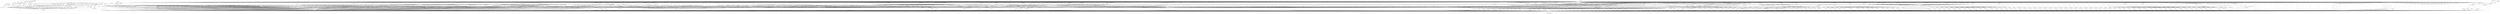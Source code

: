 digraph depends {
    node [shape=plaintext]
"alsa-utils-alsamixer" -> "libasound2";
"alsa-utils-alsamixer" -> "libformw5";
"alsa-utils-alsamixer" -> "libmenuw5";
"alsa-utils-alsamixer" -> "libncursesw5";
"alsa-utils-alsamixer" -> "libpanelw5";
"alsa-utils-alsamixer" -> "libtinfo5";
"angstrom-feed-configs" -> "opkg" [style=dotted];
"angstrom-packagegroup-boot" -> "angstrom-version";
"angstrom-packagegroup-boot" -> "packagegroup-boot";
"avahi-daemon" -> "base-files";
"avahi-daemon" -> "base-passwd";
"avahi-daemon" -> "libavahi-common3";
"avahi-daemon" -> "libavahi-core7";
"avahi-daemon" -> "libcap2";
"avahi-daemon" -> "libdaemon0";
"avahi-daemon" -> "libdbus-1-3";
"avahi-daemon" -> "libexpat1";
"avahi-daemon" -> "libnss-mdns" [style=dotted];
"avahi-daemon" -> "shadow";
"avahi-utils" -> "libavahi-client3";
"avahi-utils" -> "libavahi-common3";
"bluez4" -> "libcap2";
"bluez4" -> "libdbus-1-3";
"bluez4" -> "libglib-2.0-0";
"bluez4" -> "libreadline6";
"bluez4" -> "libudev1";
"bluez4" -> "libusb-0.1-4";
"bluez4" -> "libusb-1.0-0";
"busybox" -> "busybox-syslog" [style=dotted];
"busybox" -> "busybox-udhcpc" [style=dotted];
"cpufreq-tweaks" -> "cpufrequtils";
"dbus-1" -> "base-files";
"dbus-1" -> "base-passwd";
"dbus-1" -> "libdbus-1-3";
"dbus-1" -> "libexpat1";
"dbus-1" -> "libx11-6";
"dbus-1" -> "shadow";
"e2fsprogs-e2fsck" -> "libblkid1";
"e2fsprogs-e2fsck" -> "libcom-err2";
"e2fsprogs-e2fsck" -> "libe2p2";
"e2fsprogs-e2fsck" -> "libext2fs2";
"e2fsprogs-e2fsck" -> "libuuid1";
"fixmac" -> "ranpwd";
"htop" -> "libncursesw5";
"htop" -> "libtinfo5";
"htop" -> "ncurses-terminfo";
"iptables" -> "kernel-module-ip-tables" [style=dotted];
"iptables" -> "kernel-module-ipt-masquerade" [style=dotted];
"iptables" -> "kernel-module-iptable-filter" [style=dotted];
"iptables" -> "kernel-module-iptable-nat" [style=dotted];
"iptables" -> "kernel-module-nf-conntrack" [style=dotted];
"iptables" -> "kernel-module-nf-conntrack-ipv4" [style=dotted];
"iptables" -> "kernel-module-nf-defrag-ipv4" [style=dotted];
"iptables" -> "kernel-module-nf-nat" [style=dotted];
"iptables" -> "kernel-module-x-tables" [style=dotted];
"iw" -> "libnl-3-200";
"iw" -> "libnl-3-genl";
"kernel" -> "kernel-4.4.0";
"kernel-4.4.0" -> "kernel-image-4.4.0";
"kernel-image-4.4.0" -> "kernel-devicetree";
"kernel-image-4.4.0" -> "kernel-devicetree-overlays" [style=dotted];
"kernel-module-3w-9xxx" -> "kernel-4.4.0";
"kernel-module-3w-xxxx" -> "kernel-4.4.0";
"kernel-module-9pnet" -> "kernel-4.4.0";
"kernel-module-a100u2w" -> "kernel-4.4.0";
"kernel-module-a8293" -> "kernel-4.4.0";
"kernel-module-aacraid" -> "kernel-4.4.0";
"kernel-module-abituguru" -> "kernel-4.4.0";
"kernel-module-abituguru3" -> "kernel-4.4.0";
"kernel-module-ablk-helper" -> "kernel-4.4.0";
"kernel-module-ablk-helper" -> "kernel-module-cryptd";
"kernel-module-acard-ahci" -> "kernel-4.4.0";
"kernel-module-act-bpf" -> "kernel-4.4.0";
"kernel-module-act-connmark" -> "kernel-4.4.0";
"kernel-module-act-vlan" -> "kernel-4.4.0";
"kernel-module-ad7414" -> "kernel-4.4.0";
"kernel-module-ad7418" -> "kernel-4.4.0";
"kernel-module-adm1021" -> "kernel-4.4.0";
"kernel-module-adm1025" -> "kernel-4.4.0";
"kernel-module-adm1025" -> "kernel-module-hwmon-vid";
"kernel-module-adm1026" -> "kernel-4.4.0";
"kernel-module-adm1026" -> "kernel-module-hwmon-vid";
"kernel-module-adm1029" -> "kernel-4.4.0";
"kernel-module-adm1031" -> "kernel-4.4.0";
"kernel-module-adm9240" -> "kernel-4.4.0";
"kernel-module-adm9240" -> "kernel-module-hwmon-vid";
"kernel-module-ads1015" -> "kernel-4.4.0";
"kernel-module-ads7828" -> "kernel-4.4.0";
"kernel-module-adt7411" -> "kernel-4.4.0";
"kernel-module-adt7462" -> "kernel-4.4.0";
"kernel-module-adt7470" -> "kernel-4.4.0";
"kernel-module-adt7475" -> "kernel-4.4.0";
"kernel-module-adt7475" -> "kernel-module-hwmon-vid";
"kernel-module-adv7170" -> "kernel-4.4.0";
"kernel-module-adv7170" -> "kernel-module-media";
"kernel-module-adv7170" -> "kernel-module-v4l2-common";
"kernel-module-adv7170" -> "kernel-module-videodev";
"kernel-module-adv7175" -> "kernel-4.4.0";
"kernel-module-adv7175" -> "kernel-module-media";
"kernel-module-adv7175" -> "kernel-module-v4l2-common";
"kernel-module-adv7175" -> "kernel-module-videodev";
"kernel-module-advansys" -> "kernel-4.4.0";
"kernel-module-aes-i586" -> "kernel-4.4.0";
"kernel-module-aesni-intel" -> "kernel-4.4.0";
"kernel-module-aesni-intel" -> "kernel-module-ablk-helper";
"kernel-module-aesni-intel" -> "kernel-module-aes-i586";
"kernel-module-aesni-intel" -> "kernel-module-cryptd";
"kernel-module-aesni-intel" -> "kernel-module-gf128mul";
"kernel-module-aesni-intel" -> "kernel-module-lrw";
"kernel-module-aesni-intel" -> "kernel-module-xts";
"kernel-module-af-alg" -> "kernel-4.4.0";
"kernel-module-af-packet-diag" -> "kernel-4.4.0";
"kernel-module-af9013" -> "kernel-4.4.0";
"kernel-module-af9033" -> "kernel-4.4.0";
"kernel-module-ah6" -> "kernel-4.4.0";
"kernel-module-ahci-platform" -> "kernel-4.4.0";
"kernel-module-ahci-platform" -> "kernel-module-libahci-platform";
"kernel-module-aic79xx" -> "kernel-4.4.0";
"kernel-module-aic79xx" -> "kernel-module-scsi-transport-spi";
"kernel-module-aic7xxx" -> "kernel-4.4.0";
"kernel-module-aic7xxx" -> "kernel-module-scsi-transport-spi";
"kernel-module-aic94xx" -> "kernel-4.4.0";
"kernel-module-aic94xx" -> "kernel-module-libsas";
"kernel-module-aic94xx" -> "kernel-module-scsi-transport-sas";
"kernel-module-aircable" -> "kernel-4.4.0";
"kernel-module-airo" -> "kernel-4.4.0";
"kernel-module-airo" -> "kernel-module-cfg80211";
"kernel-module-airo" -> "kernel-module-rfkill";
"kernel-module-algif-hash" -> "kernel-4.4.0";
"kernel-module-algif-hash" -> "kernel-module-af-alg";
"kernel-module-algif-skcipher" -> "kernel-4.4.0";
"kernel-module-algif-skcipher" -> "kernel-module-af-alg";
"kernel-module-altera-ci" -> "kernel-4.4.0";
"kernel-module-altera-ci" -> "kernel-module-dvb-core";
"kernel-module-altera-stapl" -> "kernel-4.4.0";
"kernel-module-anubis" -> "kernel-4.4.0";
"kernel-module-applesmc" -> "kernel-4.4.0";
"kernel-module-applesmc" -> "kernel-module-input-polldev";
"kernel-module-arcmsr" -> "kernel-4.4.0";
"kernel-module-ark3116" -> "kernel-4.4.0";
"kernel-module-asb100" -> "kernel-4.4.0";
"kernel-module-asb100" -> "kernel-module-hwmon-vid";
"kernel-module-asc7621" -> "kernel-4.4.0";
"kernel-module-asix" -> "kernel-4.4.0";
"kernel-module-asix" -> "kernel-module-libphy";
"kernel-module-asix" -> "kernel-module-usbnet";
"kernel-module-asn1-decoder" -> "kernel-4.4.0";
"kernel-module-async-memcpy" -> "kernel-4.4.0";
"kernel-module-async-memcpy" -> "kernel-module-async-tx";
"kernel-module-async-pq" -> "kernel-4.4.0";
"kernel-module-async-pq" -> "kernel-module-async-tx";
"kernel-module-async-pq" -> "kernel-module-async-xor";
"kernel-module-async-raid6-recov" -> "kernel-4.4.0";
"kernel-module-async-raid6-recov" -> "kernel-module-async-memcpy";
"kernel-module-async-raid6-recov" -> "kernel-module-async-pq";
"kernel-module-async-raid6-recov" -> "kernel-module-async-tx";
"kernel-module-async-raid6-recov" -> "kernel-module-async-xor";
"kernel-module-async-tx" -> "kernel-4.4.0";
"kernel-module-async-xor" -> "kernel-4.4.0";
"kernel-module-async-xor" -> "kernel-module-async-tx";
"kernel-module-atbm8830" -> "kernel-4.4.0";
"kernel-module-atmel" -> "kernel-4.4.0";
"kernel-module-atmel" -> "kernel-module-cfg80211";
"kernel-module-atmel" -> "kernel-module-rfkill";
"kernel-module-atmel-pci" -> "kernel-4.4.0";
"kernel-module-atmel-pci" -> "kernel-module-atmel";
"kernel-module-atmel-pci" -> "kernel-module-cfg80211";
"kernel-module-atmel-pci" -> "kernel-module-rfkill";
"kernel-module-atp870u" -> "kernel-4.4.0";
"kernel-module-atusb" -> "kernel-4.4.0";
"kernel-module-atusb" -> "kernel-module-ieee802154";
"kernel-module-atusb" -> "kernel-module-mac802154";
"kernel-module-atxp1" -> "kernel-4.4.0";
"kernel-module-atxp1" -> "kernel-module-hwmon-vid";
"kernel-module-atyfb" -> "kernel-4.4.0";
"kernel-module-au0828" -> "kernel-4.4.0";
"kernel-module-au0828" -> "kernel-module-dvb-core";
"kernel-module-au0828" -> "kernel-module-media";
"kernel-module-au0828" -> "kernel-module-tveeprom";
"kernel-module-au0828" -> "kernel-module-v4l2-common";
"kernel-module-au0828" -> "kernel-module-videobuf2-core";
"kernel-module-au0828" -> "kernel-module-videobuf2-memops";
"kernel-module-au0828" -> "kernel-module-videobuf2-v4l2";
"kernel-module-au0828" -> "kernel-module-videobuf2-vmalloc";
"kernel-module-au0828" -> "kernel-module-videodev";
"kernel-module-au8522-common" -> "kernel-4.4.0";
"kernel-module-au8522-decoder" -> "kernel-4.4.0";
"kernel-module-au8522-decoder" -> "kernel-module-au8522-common";
"kernel-module-au8522-decoder" -> "kernel-module-media";
"kernel-module-au8522-decoder" -> "kernel-module-v4l2-common";
"kernel-module-au8522-decoder" -> "kernel-module-videodev";
"kernel-module-au8522-dig" -> "kernel-4.4.0";
"kernel-module-au8522-dig" -> "kernel-module-au8522-common";
"kernel-module-ax88179-178a" -> "kernel-4.4.0";
"kernel-module-ax88179-178a" -> "kernel-module-usbnet";
"kernel-module-b2c2-flexcop" -> "kernel-4.4.0";
"kernel-module-b2c2-flexcop" -> "kernel-module-cx24113";
"kernel-module-b2c2-flexcop" -> "kernel-module-cx24123";
"kernel-module-b2c2-flexcop" -> "kernel-module-dvb-core";
"kernel-module-b2c2-flexcop" -> "kernel-module-s5h1420";
"kernel-module-b2c2-flexcop-pci" -> "kernel-4.4.0";
"kernel-module-b2c2-flexcop-pci" -> "kernel-module-b2c2-flexcop";
"kernel-module-b2c2-flexcop-pci" -> "kernel-module-cx24113";
"kernel-module-b2c2-flexcop-pci" -> "kernel-module-cx24123";
"kernel-module-b2c2-flexcop-pci" -> "kernel-module-dvb-core";
"kernel-module-b2c2-flexcop-pci" -> "kernel-module-s5h1420";
"kernel-module-b2c2-flexcop-usb" -> "kernel-4.4.0";
"kernel-module-b2c2-flexcop-usb" -> "kernel-module-b2c2-flexcop";
"kernel-module-b2c2-flexcop-usb" -> "kernel-module-cx24113";
"kernel-module-b2c2-flexcop-usb" -> "kernel-module-cx24123";
"kernel-module-b2c2-flexcop-usb" -> "kernel-module-dvb-core";
"kernel-module-b2c2-flexcop-usb" -> "kernel-module-s5h1420";
"kernel-module-b44" -> "kernel-4.4.0";
"kernel-module-b44" -> "kernel-module-libphy";
"kernel-module-b44" -> "kernel-module-ssb";
"kernel-module-bcm203x" -> "kernel-4.4.0";
"kernel-module-bcm203x" -> "kernel-module-bluetooth";
"kernel-module-bcm203x" -> "kernel-module-rfkill";
"kernel-module-bcm3510" -> "kernel-4.4.0";
"kernel-module-bcm87xx" -> "kernel-4.4.0";
"kernel-module-bcm87xx" -> "kernel-module-libphy";
"kernel-module-be2net" -> "kernel-4.4.0";
"kernel-module-be2net" -> "kernel-module-ip6-udp-tunnel";
"kernel-module-be2net" -> "kernel-module-udp-tunnel";
"kernel-module-be2net" -> "kernel-module-vxlan";
"kernel-module-belkin-sa" -> "kernel-4.4.0";
"kernel-module-bfusb" -> "kernel-4.4.0";
"kernel-module-bfusb" -> "kernel-module-bluetooth";
"kernel-module-bfusb" -> "kernel-module-rfkill";
"kernel-module-bluetooth" -> "kernel-4.4.0";
"kernel-module-bluetooth" -> "kernel-module-rfkill";
"kernel-module-bmp085-i2c" -> "kernel-4.4.0";
"kernel-module-bna" -> "kernel-4.4.0";
"kernel-module-bnep" -> "kernel-4.4.0";
"kernel-module-bnep" -> "kernel-module-bluetooth";
"kernel-module-bnep" -> "kernel-module-rfkill";
"kernel-module-bnx2" -> "kernel-4.4.0";
"kernel-module-bnx2fc" -> "kernel-4.4.0";
"kernel-module-bnx2fc" -> "kernel-module-cnic";
"kernel-module-bnx2fc" -> "kernel-module-libfc";
"kernel-module-bnx2fc" -> "kernel-module-libfcoe";
"kernel-module-bnx2fc" -> "kernel-module-scsi-transport-fc";
"kernel-module-bnx2fc" -> "kernel-module-uio";
"kernel-module-bnx2x" -> "kernel-4.4.0";
"kernel-module-bnx2x" -> "kernel-module-mdio";
"kernel-module-br-netfilter" -> "kernel-4.4.0";
"kernel-module-br-netfilter" -> "kernel-module-bridge";
"kernel-module-bridge" -> "kernel-4.4.0";
"kernel-module-bsd-comp" -> "kernel-4.4.0";
"kernel-module-bsd-comp" -> "kernel-module-ppp-generic";
"kernel-module-bsd-comp" -> "kernel-module-slhc";
"kernel-module-bt819" -> "kernel-4.4.0";
"kernel-module-bt819" -> "kernel-module-media";
"kernel-module-bt819" -> "kernel-module-v4l2-common";
"kernel-module-bt819" -> "kernel-module-videodev";
"kernel-module-bt856" -> "kernel-4.4.0";
"kernel-module-bt856" -> "kernel-module-media";
"kernel-module-bt856" -> "kernel-module-v4l2-common";
"kernel-module-bt856" -> "kernel-module-videodev";
"kernel-module-bt866" -> "kernel-4.4.0";
"kernel-module-bt866" -> "kernel-module-media";
"kernel-module-bt866" -> "kernel-module-v4l2-common";
"kernel-module-bt866" -> "kernel-module-videodev";
"kernel-module-bt878" -> "kernel-4.4.0";
"kernel-module-bt878" -> "kernel-module-bttv";
"kernel-module-bt878" -> "kernel-module-media";
"kernel-module-bt878" -> "kernel-module-rc-core";
"kernel-module-bt878" -> "kernel-module-tea575x";
"kernel-module-bt878" -> "kernel-module-tveeprom";
"kernel-module-bt878" -> "kernel-module-v4l2-common";
"kernel-module-bt878" -> "kernel-module-videobuf-core";
"kernel-module-bt878" -> "kernel-module-videobuf-dma-sg";
"kernel-module-bt878" -> "kernel-module-videodev";
"kernel-module-btsdio" -> "kernel-4.4.0";
"kernel-module-btsdio" -> "kernel-module-bluetooth";
"kernel-module-btsdio" -> "kernel-module-mmc-core";
"kernel-module-btsdio" -> "kernel-module-rfkill";
"kernel-module-bttv" -> "kernel-4.4.0";
"kernel-module-bttv" -> "kernel-module-media";
"kernel-module-bttv" -> "kernel-module-rc-core";
"kernel-module-bttv" -> "kernel-module-tea575x";
"kernel-module-bttv" -> "kernel-module-tveeprom";
"kernel-module-bttv" -> "kernel-module-v4l2-common";
"kernel-module-bttv" -> "kernel-module-videobuf-core";
"kernel-module-bttv" -> "kernel-module-videobuf-dma-sg";
"kernel-module-bttv" -> "kernel-module-videodev";
"kernel-module-budget" -> "kernel-4.4.0";
"kernel-module-budget" -> "kernel-module-budget-core";
"kernel-module-budget" -> "kernel-module-dvb-core";
"kernel-module-budget" -> "kernel-module-saa7146";
"kernel-module-budget" -> "kernel-module-ttpci-eeprom";
"kernel-module-budget-av" -> "kernel-4.4.0";
"kernel-module-budget-av" -> "kernel-module-budget-core";
"kernel-module-budget-av" -> "kernel-module-dvb-core";
"kernel-module-budget-av" -> "kernel-module-media";
"kernel-module-budget-av" -> "kernel-module-saa7146";
"kernel-module-budget-av" -> "kernel-module-saa7146-vv";
"kernel-module-budget-av" -> "kernel-module-ttpci-eeprom";
"kernel-module-budget-av" -> "kernel-module-v4l2-common";
"kernel-module-budget-av" -> "kernel-module-videobuf-core";
"kernel-module-budget-av" -> "kernel-module-videobuf-dma-sg";
"kernel-module-budget-av" -> "kernel-module-videodev";
"kernel-module-budget-ci" -> "kernel-4.4.0";
"kernel-module-budget-ci" -> "kernel-module-budget-core";
"kernel-module-budget-ci" -> "kernel-module-dvb-core";
"kernel-module-budget-ci" -> "kernel-module-rc-core";
"kernel-module-budget-ci" -> "kernel-module-saa7146";
"kernel-module-budget-ci" -> "kernel-module-ttpci-eeprom";
"kernel-module-budget-core" -> "kernel-4.4.0";
"kernel-module-budget-core" -> "kernel-module-dvb-core";
"kernel-module-budget-core" -> "kernel-module-saa7146";
"kernel-module-budget-core" -> "kernel-module-ttpci-eeprom";
"kernel-module-budget-patch" -> "kernel-4.4.0";
"kernel-module-budget-patch" -> "kernel-module-budget-core";
"kernel-module-budget-patch" -> "kernel-module-dvb-core";
"kernel-module-budget-patch" -> "kernel-module-saa7146";
"kernel-module-budget-patch" -> "kernel-module-ttpci-eeprom";
"kernel-module-buslogic" -> "kernel-4.4.0";
"kernel-module-cafe-ccic" -> "kernel-4.4.0";
"kernel-module-cafe-ccic" -> "kernel-module-media";
"kernel-module-cafe-ccic" -> "kernel-module-v4l2-common";
"kernel-module-cafe-ccic" -> "kernel-module-videobuf2-core";
"kernel-module-cafe-ccic" -> "kernel-module-videobuf2-dma-contig";
"kernel-module-cafe-ccic" -> "kernel-module-videobuf2-dma-sg";
"kernel-module-cafe-ccic" -> "kernel-module-videobuf2-memops";
"kernel-module-cafe-ccic" -> "kernel-module-videobuf2-v4l2";
"kernel-module-cafe-ccic" -> "kernel-module-videobuf2-vmalloc";
"kernel-module-cafe-ccic" -> "kernel-module-videodev";
"kernel-module-caif" -> "kernel-4.4.0";
"kernel-module-caif-hsi" -> "kernel-4.4.0";
"kernel-module-caif-serial" -> "kernel-4.4.0";
"kernel-module-caif-socket" -> "kernel-4.4.0";
"kernel-module-caif-socket" -> "kernel-module-caif";
"kernel-module-caif-usb" -> "kernel-4.4.0";
"kernel-module-caif-usb" -> "kernel-module-caif";
"kernel-module-camellia-generic" -> "kernel-4.4.0";
"kernel-module-cb710" -> "kernel-4.4.0";
"kernel-module-cb710-mmc" -> "kernel-4.4.0";
"kernel-module-cb710-mmc" -> "kernel-module-cb710";
"kernel-module-cb710-mmc" -> "kernel-module-mmc-core";
"kernel-module-ccm" -> "kernel-4.4.0";
"kernel-module-cdc-acm" -> "kernel-4.4.0";
"kernel-module-cdc-eem" -> "kernel-4.4.0";
"kernel-module-cdc-eem" -> "kernel-module-usbnet";
"kernel-module-cdc-ether" -> "kernel-4.4.0";
"kernel-module-cdc-ether" -> "kernel-module-usbnet";
"kernel-module-cdc-mbim" -> "kernel-4.4.0";
"kernel-module-cdc-mbim" -> "kernel-module-cdc-ncm";
"kernel-module-cdc-mbim" -> "kernel-module-cdc-wdm";
"kernel-module-cdc-mbim" -> "kernel-module-usbnet";
"kernel-module-cdc-ncm" -> "kernel-4.4.0";
"kernel-module-cdc-ncm" -> "kernel-module-usbnet";
"kernel-module-cdc-wdm" -> "kernel-4.4.0";
"kernel-module-ceph" -> "kernel-4.4.0";
"kernel-module-ceph" -> "kernel-module-libceph";
"kernel-module-cfg80211" -> "kernel-4.4.0";
"kernel-module-cfg80211" -> "kernel-module-rfkill";
"kernel-module-ch341" -> "kernel-4.4.0";
"kernel-module-ch7006" -> "kernel-4.4.0";
"kernel-module-ch9200" -> "kernel-4.4.0";
"kernel-module-ch9200" -> "kernel-module-usbnet";
"kernel-module-chnl-net" -> "kernel-4.4.0";
"kernel-module-chnl-net" -> "kernel-module-caif";
"kernel-module-cls-cgroup" -> "kernel-4.4.0";
"kernel-module-cls-flower" -> "kernel-4.4.0";
"kernel-module-cn" -> "kernel-4.4.0";
"kernel-module-cnic" -> "kernel-4.4.0";
"kernel-module-cnic" -> "kernel-module-uio";
"kernel-module-coretemp" -> "kernel-4.4.0";
"kernel-module-cpia2" -> "kernel-4.4.0";
"kernel-module-cpia2" -> "kernel-module-media";
"kernel-module-cpia2" -> "kernel-module-v4l2-common";
"kernel-module-cpia2" -> "kernel-module-videodev";
"kernel-module-cramfs" -> "kernel-4.4.0";
"kernel-module-crc32c-intel" -> "kernel-4.4.0";
"kernel-module-crc7" -> "kernel-4.4.0";
"kernel-module-cryptd" -> "kernel-4.4.0";
"kernel-module-cs5345" -> "kernel-4.4.0";
"kernel-module-cs5345" -> "kernel-module-media";
"kernel-module-cs5345" -> "kernel-module-v4l2-common";
"kernel-module-cs5345" -> "kernel-module-videodev";
"kernel-module-cs53l32a" -> "kernel-4.4.0";
"kernel-module-cs53l32a" -> "kernel-module-media";
"kernel-module-cs53l32a" -> "kernel-module-v4l2-common";
"kernel-module-cs53l32a" -> "kernel-module-videodev";
"kernel-module-ctr" -> "kernel-4.4.0";
"kernel-module-cts" -> "kernel-4.4.0";
"kernel-module-cuse" -> "kernel-4.4.0";
"kernel-module-cx18" -> "kernel-4.4.0";
"kernel-module-cx18" -> "kernel-module-cx2341x";
"kernel-module-cx18" -> "kernel-module-dvb-core";
"kernel-module-cx18" -> "kernel-module-media";
"kernel-module-cx18" -> "kernel-module-tveeprom";
"kernel-module-cx18" -> "kernel-module-v4l2-common";
"kernel-module-cx18" -> "kernel-module-videobuf-core";
"kernel-module-cx18" -> "kernel-module-videobuf-vmalloc";
"kernel-module-cx18" -> "kernel-module-videodev";
"kernel-module-cx18-alsa" -> "kernel-4.4.0";
"kernel-module-cx18-alsa" -> "kernel-module-cx18";
"kernel-module-cx18-alsa" -> "kernel-module-cx2341x";
"kernel-module-cx18-alsa" -> "kernel-module-dvb-core";
"kernel-module-cx18-alsa" -> "kernel-module-media";
"kernel-module-cx18-alsa" -> "kernel-module-tveeprom";
"kernel-module-cx18-alsa" -> "kernel-module-v4l2-common";
"kernel-module-cx18-alsa" -> "kernel-module-videobuf-core";
"kernel-module-cx18-alsa" -> "kernel-module-videobuf-vmalloc";
"kernel-module-cx18-alsa" -> "kernel-module-videodev";
"kernel-module-cx22700" -> "kernel-4.4.0";
"kernel-module-cx22702" -> "kernel-4.4.0";
"kernel-module-cx231xx" -> "kernel-4.4.0";
"kernel-module-cx231xx" -> "kernel-module-cx2341x";
"kernel-module-cx231xx" -> "kernel-module-i2c-mux";
"kernel-module-cx231xx" -> "kernel-module-media";
"kernel-module-cx231xx" -> "kernel-module-rc-core";
"kernel-module-cx231xx" -> "kernel-module-tveeprom";
"kernel-module-cx231xx" -> "kernel-module-v4l2-common";
"kernel-module-cx231xx" -> "kernel-module-videobuf-core";
"kernel-module-cx231xx" -> "kernel-module-videobuf-vmalloc";
"kernel-module-cx231xx" -> "kernel-module-videodev";
"kernel-module-cx231xx-alsa" -> "kernel-4.4.0";
"kernel-module-cx231xx-alsa" -> "kernel-module-cx231xx";
"kernel-module-cx231xx-alsa" -> "kernel-module-cx2341x";
"kernel-module-cx231xx-alsa" -> "kernel-module-i2c-mux";
"kernel-module-cx231xx-alsa" -> "kernel-module-media";
"kernel-module-cx231xx-alsa" -> "kernel-module-rc-core";
"kernel-module-cx231xx-alsa" -> "kernel-module-tveeprom";
"kernel-module-cx231xx-alsa" -> "kernel-module-v4l2-common";
"kernel-module-cx231xx-alsa" -> "kernel-module-videobuf-core";
"kernel-module-cx231xx-alsa" -> "kernel-module-videobuf-vmalloc";
"kernel-module-cx231xx-alsa" -> "kernel-module-videodev";
"kernel-module-cx231xx-dvb" -> "kernel-4.4.0";
"kernel-module-cx231xx-dvb" -> "kernel-module-cx231xx";
"kernel-module-cx231xx-dvb" -> "kernel-module-cx2341x";
"kernel-module-cx231xx-dvb" -> "kernel-module-dvb-core";
"kernel-module-cx231xx-dvb" -> "kernel-module-i2c-mux";
"kernel-module-cx231xx-dvb" -> "kernel-module-media";
"kernel-module-cx231xx-dvb" -> "kernel-module-rc-core";
"kernel-module-cx231xx-dvb" -> "kernel-module-tveeprom";
"kernel-module-cx231xx-dvb" -> "kernel-module-v4l2-common";
"kernel-module-cx231xx-dvb" -> "kernel-module-videobuf-core";
"kernel-module-cx231xx-dvb" -> "kernel-module-videobuf-vmalloc";
"kernel-module-cx231xx-dvb" -> "kernel-module-videodev";
"kernel-module-cx2341x" -> "kernel-4.4.0";
"kernel-module-cx2341x" -> "kernel-module-media";
"kernel-module-cx2341x" -> "kernel-module-v4l2-common";
"kernel-module-cx2341x" -> "kernel-module-videodev";
"kernel-module-cx23885" -> "kernel-4.4.0";
"kernel-module-cx23885" -> "kernel-module-altera-ci";
"kernel-module-cx23885" -> "kernel-module-altera-stapl";
"kernel-module-cx23885" -> "kernel-module-cx2341x";
"kernel-module-cx23885" -> "kernel-module-dvb-core";
"kernel-module-cx23885" -> "kernel-module-i2c-mux";
"kernel-module-cx23885" -> "kernel-module-m88ds3103";
"kernel-module-cx23885" -> "kernel-module-media";
"kernel-module-cx23885" -> "kernel-module-rc-core";
"kernel-module-cx23885" -> "kernel-module-tda18271";
"kernel-module-cx23885" -> "kernel-module-tveeprom";
"kernel-module-cx23885" -> "kernel-module-v4l2-common";
"kernel-module-cx23885" -> "kernel-module-videobuf2-core";
"kernel-module-cx23885" -> "kernel-module-videobuf2-dma-sg";
"kernel-module-cx23885" -> "kernel-module-videobuf2-dvb";
"kernel-module-cx23885" -> "kernel-module-videobuf2-memops";
"kernel-module-cx23885" -> "kernel-module-videobuf2-v4l2";
"kernel-module-cx23885" -> "kernel-module-videodev";
"kernel-module-cx24110" -> "kernel-4.4.0";
"kernel-module-cx24113" -> "kernel-4.4.0";
"kernel-module-cx24116" -> "kernel-4.4.0";
"kernel-module-cx24117" -> "kernel-4.4.0";
"kernel-module-cx24120" -> "kernel-4.4.0";
"kernel-module-cx24123" -> "kernel-4.4.0";
"kernel-module-cx25840" -> "kernel-4.4.0";
"kernel-module-cx25840" -> "kernel-module-media";
"kernel-module-cx25840" -> "kernel-module-v4l2-common";
"kernel-module-cx25840" -> "kernel-module-videodev";
"kernel-module-cx82310-eth" -> "kernel-4.4.0";
"kernel-module-cx82310-eth" -> "kernel-module-usbnet";
"kernel-module-cx88-alsa" -> "kernel-4.4.0";
"kernel-module-cx88-alsa" -> "kernel-module-cx88xx";
"kernel-module-cx88-alsa" -> "kernel-module-media";
"kernel-module-cx88-alsa" -> "kernel-module-rc-core";
"kernel-module-cx88-alsa" -> "kernel-module-tveeprom";
"kernel-module-cx88-alsa" -> "kernel-module-v4l2-common";
"kernel-module-cx88-alsa" -> "kernel-module-videobuf2-core";
"kernel-module-cx88-alsa" -> "kernel-module-videodev";
"kernel-module-cx88-blackbird" -> "kernel-4.4.0";
"kernel-module-cx88-blackbird" -> "kernel-module-cx2341x";
"kernel-module-cx88-blackbird" -> "kernel-module-cx8800";
"kernel-module-cx88-blackbird" -> "kernel-module-cx8802";
"kernel-module-cx88-blackbird" -> "kernel-module-cx88xx";
"kernel-module-cx88-blackbird" -> "kernel-module-media";
"kernel-module-cx88-blackbird" -> "kernel-module-rc-core";
"kernel-module-cx88-blackbird" -> "kernel-module-tveeprom";
"kernel-module-cx88-blackbird" -> "kernel-module-v4l2-common";
"kernel-module-cx88-blackbird" -> "kernel-module-videobuf2-core";
"kernel-module-cx88-blackbird" -> "kernel-module-videobuf2-dma-sg";
"kernel-module-cx88-blackbird" -> "kernel-module-videobuf2-memops";
"kernel-module-cx88-blackbird" -> "kernel-module-videobuf2-v4l2";
"kernel-module-cx88-blackbird" -> "kernel-module-videodev";
"kernel-module-cx88-dvb" -> "kernel-4.4.0";
"kernel-module-cx88-dvb" -> "kernel-module-cx88-vp3054-i2c";
"kernel-module-cx88-dvb" -> "kernel-module-cx8802";
"kernel-module-cx88-dvb" -> "kernel-module-cx88xx";
"kernel-module-cx88-dvb" -> "kernel-module-dvb-core";
"kernel-module-cx88-dvb" -> "kernel-module-media";
"kernel-module-cx88-dvb" -> "kernel-module-rc-core";
"kernel-module-cx88-dvb" -> "kernel-module-tveeprom";
"kernel-module-cx88-dvb" -> "kernel-module-v4l2-common";
"kernel-module-cx88-dvb" -> "kernel-module-videobuf2-core";
"kernel-module-cx88-dvb" -> "kernel-module-videobuf2-dma-sg";
"kernel-module-cx88-dvb" -> "kernel-module-videobuf2-dvb";
"kernel-module-cx88-dvb" -> "kernel-module-videobuf2-memops";
"kernel-module-cx88-dvb" -> "kernel-module-videobuf2-v4l2";
"kernel-module-cx88-dvb" -> "kernel-module-videodev";
"kernel-module-cx88-vp3054-i2c" -> "kernel-4.4.0";
"kernel-module-cx8800" -> "kernel-4.4.0";
"kernel-module-cx8800" -> "kernel-module-cx88xx";
"kernel-module-cx8800" -> "kernel-module-media";
"kernel-module-cx8800" -> "kernel-module-rc-core";
"kernel-module-cx8800" -> "kernel-module-tveeprom";
"kernel-module-cx8800" -> "kernel-module-v4l2-common";
"kernel-module-cx8800" -> "kernel-module-videobuf2-core";
"kernel-module-cx8800" -> "kernel-module-videobuf2-dma-sg";
"kernel-module-cx8800" -> "kernel-module-videobuf2-memops";
"kernel-module-cx8800" -> "kernel-module-videobuf2-v4l2";
"kernel-module-cx8800" -> "kernel-module-videodev";
"kernel-module-cx8802" -> "kernel-4.4.0";
"kernel-module-cx8802" -> "kernel-module-cx88xx";
"kernel-module-cx8802" -> "kernel-module-media";
"kernel-module-cx8802" -> "kernel-module-rc-core";
"kernel-module-cx8802" -> "kernel-module-tveeprom";
"kernel-module-cx8802" -> "kernel-module-v4l2-common";
"kernel-module-cx8802" -> "kernel-module-videobuf2-core";
"kernel-module-cx8802" -> "kernel-module-videobuf2-dma-sg";
"kernel-module-cx8802" -> "kernel-module-videobuf2-memops";
"kernel-module-cx8802" -> "kernel-module-videodev";
"kernel-module-cx88xx" -> "kernel-4.4.0";
"kernel-module-cx88xx" -> "kernel-module-media";
"kernel-module-cx88xx" -> "kernel-module-rc-core";
"kernel-module-cx88xx" -> "kernel-module-tveeprom";
"kernel-module-cx88xx" -> "kernel-module-v4l2-common";
"kernel-module-cx88xx" -> "kernel-module-videobuf2-core";
"kernel-module-cx88xx" -> "kernel-module-videodev";
"kernel-module-cxd2820r" -> "kernel-4.4.0";
"kernel-module-cxd2820r" -> "kernel-module-dvb-core";
"kernel-module-cxgb" -> "kernel-4.4.0";
"kernel-module-cxgb" -> "kernel-module-mdio";
"kernel-module-cxgb3" -> "kernel-4.4.0";
"kernel-module-cxgb3" -> "kernel-module-mdio";
"kernel-module-cxgb3i" -> "kernel-4.4.0";
"kernel-module-cxgb3i" -> "kernel-module-cxgb3";
"kernel-module-cxgb3i" -> "kernel-module-libcxgbi";
"kernel-module-cxgb3i" -> "kernel-module-libiscsi";
"kernel-module-cxgb3i" -> "kernel-module-libiscsi-tcp";
"kernel-module-cxgb3i" -> "kernel-module-mdio";
"kernel-module-cxgb3i" -> "kernel-module-scsi-transport-iscsi";
"kernel-module-cxgb4" -> "kernel-4.4.0";
"kernel-module-cxgb4i" -> "kernel-4.4.0";
"kernel-module-cxgb4i" -> "kernel-module-cxgb4";
"kernel-module-cxgb4i" -> "kernel-module-libcxgbi";
"kernel-module-cxgb4i" -> "kernel-module-libiscsi";
"kernel-module-cxgb4i" -> "kernel-module-libiscsi-tcp";
"kernel-module-cxgb4i" -> "kernel-module-scsi-transport-iscsi";
"kernel-module-cxgb4vf" -> "kernel-4.4.0";
"kernel-module-cyberjack" -> "kernel-4.4.0";
"kernel-module-cypress-firmware" -> "kernel-4.4.0";
"kernel-module-cypress-m8" -> "kernel-4.4.0";
"kernel-module-dc395x" -> "kernel-4.4.0";
"kernel-module-ddbridge" -> "kernel-4.4.0";
"kernel-module-ddbridge" -> "kernel-module-dvb-core";
"kernel-module-dib0070" -> "kernel-4.4.0";
"kernel-module-dib0090" -> "kernel-4.4.0";
"kernel-module-dib3000mb" -> "kernel-4.4.0";
"kernel-module-dib3000mc" -> "kernel-4.4.0";
"kernel-module-dib3000mc" -> "kernel-module-dibx000-common";
"kernel-module-dib7000m" -> "kernel-4.4.0";
"kernel-module-dib7000m" -> "kernel-module-dibx000-common";
"kernel-module-dib7000p" -> "kernel-4.4.0";
"kernel-module-dib7000p" -> "kernel-module-dibx000-common";
"kernel-module-dib7000p" -> "kernel-module-dvb-core";
"kernel-module-dib8000" -> "kernel-4.4.0";
"kernel-module-dib8000" -> "kernel-module-dibx000-common";
"kernel-module-dib8000" -> "kernel-module-dvb-core";
"kernel-module-dibx000-common" -> "kernel-4.4.0";
"kernel-module-digi-acceleport" -> "kernel-4.4.0";
"kernel-module-dlm" -> "kernel-4.4.0";
"kernel-module-dm-crypt" -> "kernel-4.4.0";
"kernel-module-dm-delay" -> "kernel-4.4.0";
"kernel-module-dm-flakey" -> "kernel-4.4.0";
"kernel-module-dm-log" -> "kernel-4.4.0";
"kernel-module-dm-mirror" -> "kernel-4.4.0";
"kernel-module-dm-mirror" -> "kernel-module-dm-log";
"kernel-module-dm-mirror" -> "kernel-module-dm-region-hash";
"kernel-module-dm-multipath" -> "kernel-4.4.0";
"kernel-module-dm-queue-length" -> "kernel-4.4.0";
"kernel-module-dm-queue-length" -> "kernel-module-dm-multipath";
"kernel-module-dm-raid" -> "kernel-4.4.0";
"kernel-module-dm-raid" -> "kernel-module-async-memcpy";
"kernel-module-dm-raid" -> "kernel-module-async-pq";
"kernel-module-dm-raid" -> "kernel-module-async-raid6-recov";
"kernel-module-dm-raid" -> "kernel-module-async-tx";
"kernel-module-dm-raid" -> "kernel-module-async-xor";
"kernel-module-dm-raid" -> "kernel-module-md-mod";
"kernel-module-dm-raid" -> "kernel-module-raid456";
"kernel-module-dm-region-hash" -> "kernel-4.4.0";
"kernel-module-dm-region-hash" -> "kernel-module-dm-log";
"kernel-module-dm-round-robin" -> "kernel-4.4.0";
"kernel-module-dm-round-robin" -> "kernel-module-dm-multipath";
"kernel-module-dm-service-time" -> "kernel-4.4.0";
"kernel-module-dm-service-time" -> "kernel-module-dm-multipath";
"kernel-module-dm-snapshot" -> "kernel-4.4.0";
"kernel-module-dm-thin-pool" -> "kernel-4.4.0";
"kernel-module-dm-zero" -> "kernel-4.4.0";
"kernel-module-dm1105" -> "kernel-4.4.0";
"kernel-module-dm1105" -> "kernel-module-dvb-core";
"kernel-module-dm1105" -> "kernel-module-rc-core";
"kernel-module-dm9601" -> "kernel-4.4.0";
"kernel-module-dm9601" -> "kernel-module-usbnet";
"kernel-module-dme1737" -> "kernel-4.4.0";
"kernel-module-dme1737" -> "kernel-module-hwmon-vid";
"kernel-module-dmi-sysfs" -> "kernel-4.4.0";
"kernel-module-dmx3191d" -> "kernel-4.4.0";
"kernel-module-dmx3191d" -> "kernel-module-scsi-transport-spi";
"kernel-module-drbg" -> "kernel-4.4.0";
"kernel-module-drx39xyj" -> "kernel-4.4.0";
"kernel-module-drxd" -> "kernel-4.4.0";
"kernel-module-drxk" -> "kernel-4.4.0";
"kernel-module-drxk" -> "kernel-module-dvb-core";
"kernel-module-ds1621" -> "kernel-4.4.0";
"kernel-module-ds1682" -> "kernel-4.4.0";
"kernel-module-ds2760-battery" -> "kernel-4.4.0";
"kernel-module-ds2760-battery" -> "kernel-module-cn";
"kernel-module-ds2760-battery" -> "kernel-module-w1-ds2760";
"kernel-module-ds2760-battery" -> "kernel-module-wire";
"kernel-module-ds3000" -> "kernel-4.4.0";
"kernel-module-dst" -> "kernel-4.4.0";
"kernel-module-dst" -> "kernel-module-bt878";
"kernel-module-dst" -> "kernel-module-bttv";
"kernel-module-dst" -> "kernel-module-dvb-core";
"kernel-module-dst" -> "kernel-module-media";
"kernel-module-dst" -> "kernel-module-rc-core";
"kernel-module-dst" -> "kernel-module-tea575x";
"kernel-module-dst" -> "kernel-module-tveeprom";
"kernel-module-dst" -> "kernel-module-v4l2-common";
"kernel-module-dst" -> "kernel-module-videobuf-core";
"kernel-module-dst" -> "kernel-module-videobuf-dma-sg";
"kernel-module-dst" -> "kernel-module-videodev";
"kernel-module-dst-ca" -> "kernel-4.4.0";
"kernel-module-dst-ca" -> "kernel-module-bt878";
"kernel-module-dst-ca" -> "kernel-module-bttv";
"kernel-module-dst-ca" -> "kernel-module-dst";
"kernel-module-dst-ca" -> "kernel-module-dvb-core";
"kernel-module-dst-ca" -> "kernel-module-media";
"kernel-module-dst-ca" -> "kernel-module-rc-core";
"kernel-module-dst-ca" -> "kernel-module-tea575x";
"kernel-module-dst-ca" -> "kernel-module-tveeprom";
"kernel-module-dst-ca" -> "kernel-module-v4l2-common";
"kernel-module-dst-ca" -> "kernel-module-videobuf-core";
"kernel-module-dst-ca" -> "kernel-module-videobuf-dma-sg";
"kernel-module-dst-ca" -> "kernel-module-videodev";
"kernel-module-dummy" -> "kernel-4.4.0";
"kernel-module-dvb-bt8xx" -> "kernel-4.4.0";
"kernel-module-dvb-bt8xx" -> "kernel-module-bt878";
"kernel-module-dvb-bt8xx" -> "kernel-module-bttv";
"kernel-module-dvb-bt8xx" -> "kernel-module-dvb-core";
"kernel-module-dvb-bt8xx" -> "kernel-module-media";
"kernel-module-dvb-bt8xx" -> "kernel-module-rc-core";
"kernel-module-dvb-bt8xx" -> "kernel-module-tea575x";
"kernel-module-dvb-bt8xx" -> "kernel-module-tveeprom";
"kernel-module-dvb-bt8xx" -> "kernel-module-v4l2-common";
"kernel-module-dvb-bt8xx" -> "kernel-module-videobuf-core";
"kernel-module-dvb-bt8xx" -> "kernel-module-videobuf-dma-sg";
"kernel-module-dvb-bt8xx" -> "kernel-module-videodev";
"kernel-module-dvb-core" -> "kernel-4.4.0";
"kernel-module-dvb-pll" -> "kernel-4.4.0";
"kernel-module-dvb-ttpci" -> "kernel-4.4.0";
"kernel-module-dvb-ttpci" -> "kernel-module-dvb-core";
"kernel-module-dvb-ttpci" -> "kernel-module-media";
"kernel-module-dvb-ttpci" -> "kernel-module-saa7146";
"kernel-module-dvb-ttpci" -> "kernel-module-saa7146-vv";
"kernel-module-dvb-ttpci" -> "kernel-module-ttpci-eeprom";
"kernel-module-dvb-ttpci" -> "kernel-module-v4l2-common";
"kernel-module-dvb-ttpci" -> "kernel-module-videobuf-core";
"kernel-module-dvb-ttpci" -> "kernel-module-videobuf-dma-sg";
"kernel-module-dvb-ttpci" -> "kernel-module-videodev";
"kernel-module-dvb-ttusb-budget" -> "kernel-4.4.0";
"kernel-module-dvb-ttusb-budget" -> "kernel-module-dvb-core";
"kernel-module-dvb-usb" -> "kernel-4.4.0";
"kernel-module-dvb-usb" -> "kernel-module-dvb-core";
"kernel-module-dvb-usb" -> "kernel-module-rc-core";
"kernel-module-dvb-usb-a800" -> "kernel-4.4.0";
"kernel-module-dvb-usb-a800" -> "kernel-module-dib3000mc";
"kernel-module-dvb-usb-a800" -> "kernel-module-dibx000-common";
"kernel-module-dvb-usb-a800" -> "kernel-module-dvb-core";
"kernel-module-dvb-usb-a800" -> "kernel-module-dvb-usb";
"kernel-module-dvb-usb-a800" -> "kernel-module-dvb-usb-dibusb-common";
"kernel-module-dvb-usb-a800" -> "kernel-module-rc-core";
"kernel-module-dvb-usb-af9005" -> "kernel-4.4.0";
"kernel-module-dvb-usb-af9005" -> "kernel-module-dvb-core";
"kernel-module-dvb-usb-af9005" -> "kernel-module-dvb-usb";
"kernel-module-dvb-usb-af9005" -> "kernel-module-rc-core";
"kernel-module-dvb-usb-af9005-remote" -> "kernel-4.4.0";
"kernel-module-dvb-usb-af9015" -> "kernel-4.4.0";
"kernel-module-dvb-usb-af9015" -> "kernel-module-dvb-core";
"kernel-module-dvb-usb-af9015" -> "kernel-module-dvb-usb-v2";
"kernel-module-dvb-usb-af9015" -> "kernel-module-rc-core";
"kernel-module-dvb-usb-af9035" -> "kernel-4.4.0";
"kernel-module-dvb-usb-af9035" -> "kernel-module-dvb-core";
"kernel-module-dvb-usb-af9035" -> "kernel-module-dvb-usb-v2";
"kernel-module-dvb-usb-af9035" -> "kernel-module-rc-core";
"kernel-module-dvb-usb-anysee" -> "kernel-4.4.0";
"kernel-module-dvb-usb-anysee" -> "kernel-module-dvb-core";
"kernel-module-dvb-usb-anysee" -> "kernel-module-dvb-usb-v2";
"kernel-module-dvb-usb-anysee" -> "kernel-module-rc-core";
"kernel-module-dvb-usb-au6610" -> "kernel-4.4.0";
"kernel-module-dvb-usb-au6610" -> "kernel-module-dvb-core";
"kernel-module-dvb-usb-au6610" -> "kernel-module-dvb-usb-v2";
"kernel-module-dvb-usb-au6610" -> "kernel-module-rc-core";
"kernel-module-dvb-usb-az6007" -> "kernel-4.4.0";
"kernel-module-dvb-usb-az6007" -> "kernel-module-cypress-firmware";
"kernel-module-dvb-usb-az6007" -> "kernel-module-dvb-core";
"kernel-module-dvb-usb-az6007" -> "kernel-module-dvb-usb-v2";
"kernel-module-dvb-usb-az6007" -> "kernel-module-rc-core";
"kernel-module-dvb-usb-az6027" -> "kernel-4.4.0";
"kernel-module-dvb-usb-az6027" -> "kernel-module-dvb-core";
"kernel-module-dvb-usb-az6027" -> "kernel-module-dvb-usb";
"kernel-module-dvb-usb-az6027" -> "kernel-module-rc-core";
"kernel-module-dvb-usb-az6027" -> "kernel-module-stb0899";
"kernel-module-dvb-usb-az6027" -> "kernel-module-stb6100";
"kernel-module-dvb-usb-ce6230" -> "kernel-4.4.0";
"kernel-module-dvb-usb-ce6230" -> "kernel-module-dvb-core";
"kernel-module-dvb-usb-ce6230" -> "kernel-module-dvb-usb-v2";
"kernel-module-dvb-usb-ce6230" -> "kernel-module-rc-core";
"kernel-module-dvb-usb-cinergyt2" -> "kernel-4.4.0";
"kernel-module-dvb-usb-cinergyt2" -> "kernel-module-dvb-core";
"kernel-module-dvb-usb-cinergyt2" -> "kernel-module-dvb-usb";
"kernel-module-dvb-usb-cinergyt2" -> "kernel-module-rc-core";
"kernel-module-dvb-usb-cxusb" -> "kernel-4.4.0";
"kernel-module-dvb-usb-cxusb" -> "kernel-module-dib0070";
"kernel-module-dvb-usb-cxusb" -> "kernel-module-dvb-core";
"kernel-module-dvb-usb-cxusb" -> "kernel-module-dvb-usb";
"kernel-module-dvb-usb-cxusb" -> "kernel-module-rc-core";
"kernel-module-dvb-usb-dib0700" -> "kernel-4.4.0";
"kernel-module-dvb-usb-dib0700" -> "kernel-module-dib0070";
"kernel-module-dvb-usb-dib0700" -> "kernel-module-dib0090";
"kernel-module-dvb-usb-dib0700" -> "kernel-module-dib3000mc";
"kernel-module-dvb-usb-dib0700" -> "kernel-module-dib7000m";
"kernel-module-dvb-usb-dib0700" -> "kernel-module-dibx000-common";
"kernel-module-dvb-usb-dib0700" -> "kernel-module-dvb-core";
"kernel-module-dvb-usb-dib0700" -> "kernel-module-dvb-usb";
"kernel-module-dvb-usb-dib0700" -> "kernel-module-rc-core";
"kernel-module-dvb-usb-dibusb-common" -> "kernel-4.4.0";
"kernel-module-dvb-usb-dibusb-common" -> "kernel-module-dib3000mc";
"kernel-module-dvb-usb-dibusb-common" -> "kernel-module-dibx000-common";
"kernel-module-dvb-usb-dibusb-common" -> "kernel-module-dvb-core";
"kernel-module-dvb-usb-dibusb-common" -> "kernel-module-dvb-usb";
"kernel-module-dvb-usb-dibusb-common" -> "kernel-module-rc-core";
"kernel-module-dvb-usb-dibusb-mb" -> "kernel-4.4.0";
"kernel-module-dvb-usb-dibusb-mb" -> "kernel-module-dib3000mc";
"kernel-module-dvb-usb-dibusb-mb" -> "kernel-module-dibx000-common";
"kernel-module-dvb-usb-dibusb-mb" -> "kernel-module-dvb-core";
"kernel-module-dvb-usb-dibusb-mb" -> "kernel-module-dvb-usb";
"kernel-module-dvb-usb-dibusb-mb" -> "kernel-module-dvb-usb-dibusb-common";
"kernel-module-dvb-usb-dibusb-mb" -> "kernel-module-rc-core";
"kernel-module-dvb-usb-dibusb-mc" -> "kernel-4.4.0";
"kernel-module-dvb-usb-dibusb-mc" -> "kernel-module-dib3000mc";
"kernel-module-dvb-usb-dibusb-mc" -> "kernel-module-dibx000-common";
"kernel-module-dvb-usb-dibusb-mc" -> "kernel-module-dvb-core";
"kernel-module-dvb-usb-dibusb-mc" -> "kernel-module-dvb-usb";
"kernel-module-dvb-usb-dibusb-mc" -> "kernel-module-dvb-usb-dibusb-common";
"kernel-module-dvb-usb-dibusb-mc" -> "kernel-module-rc-core";
"kernel-module-dvb-usb-digitv" -> "kernel-4.4.0";
"kernel-module-dvb-usb-digitv" -> "kernel-module-dvb-core";
"kernel-module-dvb-usb-digitv" -> "kernel-module-dvb-usb";
"kernel-module-dvb-usb-digitv" -> "kernel-module-rc-core";
"kernel-module-dvb-usb-dtt200u" -> "kernel-4.4.0";
"kernel-module-dvb-usb-dtt200u" -> "kernel-module-dvb-core";
"kernel-module-dvb-usb-dtt200u" -> "kernel-module-dvb-usb";
"kernel-module-dvb-usb-dtt200u" -> "kernel-module-rc-core";
"kernel-module-dvb-usb-dtv5100" -> "kernel-4.4.0";
"kernel-module-dvb-usb-dtv5100" -> "kernel-module-dvb-core";
"kernel-module-dvb-usb-dtv5100" -> "kernel-module-dvb-usb";
"kernel-module-dvb-usb-dtv5100" -> "kernel-module-rc-core";
"kernel-module-dvb-usb-dw2102" -> "kernel-4.4.0";
"kernel-module-dvb-usb-dw2102" -> "kernel-module-dvb-core";
"kernel-module-dvb-usb-dw2102" -> "kernel-module-dvb-usb";
"kernel-module-dvb-usb-dw2102" -> "kernel-module-rc-core";
"kernel-module-dvb-usb-ec168" -> "kernel-4.4.0";
"kernel-module-dvb-usb-ec168" -> "kernel-module-dvb-core";
"kernel-module-dvb-usb-ec168" -> "kernel-module-dvb-usb-v2";
"kernel-module-dvb-usb-ec168" -> "kernel-module-rc-core";
"kernel-module-dvb-usb-friio" -> "kernel-4.4.0";
"kernel-module-dvb-usb-friio" -> "kernel-module-dvb-core";
"kernel-module-dvb-usb-friio" -> "kernel-module-dvb-usb";
"kernel-module-dvb-usb-friio" -> "kernel-module-rc-core";
"kernel-module-dvb-usb-gl861" -> "kernel-4.4.0";
"kernel-module-dvb-usb-gl861" -> "kernel-module-dvb-core";
"kernel-module-dvb-usb-gl861" -> "kernel-module-dvb-usb-v2";
"kernel-module-dvb-usb-gl861" -> "kernel-module-rc-core";
"kernel-module-dvb-usb-gp8psk" -> "kernel-4.4.0";
"kernel-module-dvb-usb-gp8psk" -> "kernel-module-dvb-core";
"kernel-module-dvb-usb-gp8psk" -> "kernel-module-dvb-usb";
"kernel-module-dvb-usb-gp8psk" -> "kernel-module-rc-core";
"kernel-module-dvb-usb-lmedm04" -> "kernel-4.4.0";
"kernel-module-dvb-usb-lmedm04" -> "kernel-module-dvb-core";
"kernel-module-dvb-usb-lmedm04" -> "kernel-module-dvb-usb-v2";
"kernel-module-dvb-usb-lmedm04" -> "kernel-module-rc-core";
"kernel-module-dvb-usb-m920x" -> "kernel-4.4.0";
"kernel-module-dvb-usb-m920x" -> "kernel-module-dvb-core";
"kernel-module-dvb-usb-m920x" -> "kernel-module-dvb-usb";
"kernel-module-dvb-usb-m920x" -> "kernel-module-rc-core";
"kernel-module-dvb-usb-mxl111sf" -> "kernel-4.4.0";
"kernel-module-dvb-usb-mxl111sf" -> "kernel-module-dvb-core";
"kernel-module-dvb-usb-mxl111sf" -> "kernel-module-dvb-usb-v2";
"kernel-module-dvb-usb-mxl111sf" -> "kernel-module-rc-core";
"kernel-module-dvb-usb-mxl111sf" -> "kernel-module-tveeprom";
"kernel-module-dvb-usb-nova-t-usb2" -> "kernel-4.4.0";
"kernel-module-dvb-usb-nova-t-usb2" -> "kernel-module-dib3000mc";
"kernel-module-dvb-usb-nova-t-usb2" -> "kernel-module-dibx000-common";
"kernel-module-dvb-usb-nova-t-usb2" -> "kernel-module-dvb-core";
"kernel-module-dvb-usb-nova-t-usb2" -> "kernel-module-dvb-usb";
"kernel-module-dvb-usb-nova-t-usb2" -> "kernel-module-dvb-usb-dibusb-common";
"kernel-module-dvb-usb-nova-t-usb2" -> "kernel-module-rc-core";
"kernel-module-dvb-usb-opera" -> "kernel-4.4.0";
"kernel-module-dvb-usb-opera" -> "kernel-module-dvb-core";
"kernel-module-dvb-usb-opera" -> "kernel-module-dvb-usb";
"kernel-module-dvb-usb-opera" -> "kernel-module-rc-core";
"kernel-module-dvb-usb-pctv452e" -> "kernel-4.4.0";
"kernel-module-dvb-usb-pctv452e" -> "kernel-module-dvb-core";
"kernel-module-dvb-usb-pctv452e" -> "kernel-module-dvb-usb";
"kernel-module-dvb-usb-pctv452e" -> "kernel-module-rc-core";
"kernel-module-dvb-usb-pctv452e" -> "kernel-module-ttpci-eeprom";
"kernel-module-dvb-usb-rtl28xxu" -> "kernel-4.4.0";
"kernel-module-dvb-usb-rtl28xxu" -> "kernel-module-dvb-core";
"kernel-module-dvb-usb-rtl28xxu" -> "kernel-module-dvb-usb-v2";
"kernel-module-dvb-usb-rtl28xxu" -> "kernel-module-rc-core";
"kernel-module-dvb-usb-technisat-usb2" -> "kernel-4.4.0";
"kernel-module-dvb-usb-technisat-usb2" -> "kernel-module-dvb-core";
"kernel-module-dvb-usb-technisat-usb2" -> "kernel-module-dvb-usb";
"kernel-module-dvb-usb-technisat-usb2" -> "kernel-module-rc-core";
"kernel-module-dvb-usb-ttusb2" -> "kernel-4.4.0";
"kernel-module-dvb-usb-ttusb2" -> "kernel-module-dvb-core";
"kernel-module-dvb-usb-ttusb2" -> "kernel-module-dvb-usb";
"kernel-module-dvb-usb-ttusb2" -> "kernel-module-rc-core";
"kernel-module-dvb-usb-umt-010" -> "kernel-4.4.0";
"kernel-module-dvb-usb-umt-010" -> "kernel-module-dib3000mc";
"kernel-module-dvb-usb-umt-010" -> "kernel-module-dibx000-common";
"kernel-module-dvb-usb-umt-010" -> "kernel-module-dvb-core";
"kernel-module-dvb-usb-umt-010" -> "kernel-module-dvb-usb";
"kernel-module-dvb-usb-umt-010" -> "kernel-module-dvb-usb-dibusb-common";
"kernel-module-dvb-usb-umt-010" -> "kernel-module-rc-core";
"kernel-module-dvb-usb-v2" -> "kernel-4.4.0";
"kernel-module-dvb-usb-v2" -> "kernel-module-dvb-core";
"kernel-module-dvb-usb-v2" -> "kernel-module-rc-core";
"kernel-module-dvb-usb-vp702x" -> "kernel-4.4.0";
"kernel-module-dvb-usb-vp702x" -> "kernel-module-dvb-core";
"kernel-module-dvb-usb-vp702x" -> "kernel-module-dvb-usb";
"kernel-module-dvb-usb-vp702x" -> "kernel-module-rc-core";
"kernel-module-dvb-usb-vp7045" -> "kernel-4.4.0";
"kernel-module-dvb-usb-vp7045" -> "kernel-module-dvb-core";
"kernel-module-dvb-usb-vp7045" -> "kernel-module-dvb-usb";
"kernel-module-dvb-usb-vp7045" -> "kernel-module-rc-core";
"kernel-module-e4000" -> "kernel-4.4.0";
"kernel-module-e4000" -> "kernel-module-media";
"kernel-module-e4000" -> "kernel-module-v4l2-common";
"kernel-module-e4000" -> "kernel-module-videodev";
"kernel-module-earth-pt1" -> "kernel-4.4.0";
"kernel-module-earth-pt1" -> "kernel-module-dvb-core";
"kernel-module-eata" -> "kernel-4.4.0";
"kernel-module-ebt-802-3" -> "kernel-4.4.0";
"kernel-module-ebt-among" -> "kernel-4.4.0";
"kernel-module-ebt-arp" -> "kernel-4.4.0";
"kernel-module-ebt-arpreply" -> "kernel-4.4.0";
"kernel-module-ebt-dnat" -> "kernel-4.4.0";
"kernel-module-ebt-ip" -> "kernel-4.4.0";
"kernel-module-ebt-ip6" -> "kernel-4.4.0";
"kernel-module-ebt-limit" -> "kernel-4.4.0";
"kernel-module-ebt-log" -> "kernel-4.4.0";
"kernel-module-ebt-mark" -> "kernel-4.4.0";
"kernel-module-ebt-mark-m" -> "kernel-4.4.0";
"kernel-module-ebt-pkttype" -> "kernel-4.4.0";
"kernel-module-ebt-redirect" -> "kernel-4.4.0";
"kernel-module-ebt-snat" -> "kernel-4.4.0";
"kernel-module-ebt-stp" -> "kernel-4.4.0";
"kernel-module-ebt-vlan" -> "kernel-4.4.0";
"kernel-module-ebtable-broute" -> "kernel-4.4.0";
"kernel-module-ebtable-broute" -> "kernel-module-bridge";
"kernel-module-ebtable-broute" -> "kernel-module-ebtables";
"kernel-module-ebtable-filter" -> "kernel-4.4.0";
"kernel-module-ebtable-filter" -> "kernel-module-ebtables";
"kernel-module-ebtable-nat" -> "kernel-4.4.0";
"kernel-module-ebtable-nat" -> "kernel-module-ebtables";
"kernel-module-ebtables" -> "kernel-4.4.0";
"kernel-module-ec100" -> "kernel-4.4.0";
"kernel-module-echainiv" -> "kernel-4.4.0";
"kernel-module-eeprom-93cx6" -> "kernel-4.4.0";
"kernel-module-efs" -> "kernel-4.4.0";
"kernel-module-em-ipset" -> "kernel-4.4.0";
"kernel-module-em-ipset" -> "kernel-module-ip-set";
"kernel-module-em28xx" -> "kernel-4.4.0";
"kernel-module-em28xx" -> "kernel-module-media";
"kernel-module-em28xx" -> "kernel-module-tveeprom";
"kernel-module-em28xx" -> "kernel-module-v4l2-common";
"kernel-module-em28xx" -> "kernel-module-videodev";
"kernel-module-em28xx-alsa" -> "kernel-4.4.0";
"kernel-module-em28xx-alsa" -> "kernel-module-em28xx";
"kernel-module-em28xx-alsa" -> "kernel-module-media";
"kernel-module-em28xx-alsa" -> "kernel-module-tveeprom";
"kernel-module-em28xx-alsa" -> "kernel-module-v4l2-common";
"kernel-module-em28xx-alsa" -> "kernel-module-videodev";
"kernel-module-em28xx-dvb" -> "kernel-4.4.0";
"kernel-module-em28xx-dvb" -> "kernel-module-dvb-core";
"kernel-module-em28xx-dvb" -> "kernel-module-em28xx";
"kernel-module-em28xx-dvb" -> "kernel-module-media";
"kernel-module-em28xx-dvb" -> "kernel-module-tveeprom";
"kernel-module-em28xx-dvb" -> "kernel-module-v4l2-common";
"kernel-module-em28xx-dvb" -> "kernel-module-videodev";
"kernel-module-em28xx-rc" -> "kernel-4.4.0";
"kernel-module-em28xx-rc" -> "kernel-module-em28xx";
"kernel-module-em28xx-rc" -> "kernel-module-media";
"kernel-module-em28xx-rc" -> "kernel-module-rc-core";
"kernel-module-em28xx-rc" -> "kernel-module-tveeprom";
"kernel-module-em28xx-rc" -> "kernel-module-v4l2-common";
"kernel-module-em28xx-rc" -> "kernel-module-videodev";
"kernel-module-emc1403" -> "kernel-4.4.0";
"kernel-module-emc2103" -> "kernel-4.4.0";
"kernel-module-empeg" -> "kernel-4.4.0";
"kernel-module-encrypted-keys" -> "kernel-4.4.0";
"kernel-module-enic" -> "kernel-4.4.0";
"kernel-module-esp6" -> "kernel-4.4.0";
"kernel-module-evdev" -> "kernel-4.4.0";
"kernel-module-ezusb" -> "kernel-4.4.0";
"kernel-module-f71805f" -> "kernel-4.4.0";
"kernel-module-f71882fg" -> "kernel-4.4.0";
"kernel-module-f75375s" -> "kernel-4.4.0";
"kernel-module-fc0011" -> "kernel-4.4.0";
"kernel-module-fc0012" -> "kernel-4.4.0";
"kernel-module-fc0013" -> "kernel-4.4.0";
"kernel-module-fc2580" -> "kernel-4.4.0";
"kernel-module-fc2580" -> "kernel-module-media";
"kernel-module-fc2580" -> "kernel-module-v4l2-common";
"kernel-module-fc2580" -> "kernel-module-videodev";
"kernel-module-fdomain" -> "kernel-4.4.0";
"kernel-module-firedtv" -> "kernel-4.4.0";
"kernel-module-firedtv" -> "kernel-module-dvb-core";
"kernel-module-firedtv" -> "kernel-module-firewire-core";
"kernel-module-firewire-core" -> "kernel-4.4.0";
"kernel-module-firewire-ohci" -> "kernel-4.4.0";
"kernel-module-firewire-ohci" -> "kernel-module-firewire-core";
"kernel-module-firewire-sbp2" -> "kernel-4.4.0";
"kernel-module-firewire-sbp2" -> "kernel-module-firewire-core";
"kernel-module-fixed-phy" -> "kernel-4.4.0";
"kernel-module-fixed-phy" -> "kernel-module-libphy";
"kernel-module-fschmd" -> "kernel-4.4.0";
"kernel-module-ftdi-sio" -> "kernel-4.4.0";
"kernel-module-g760a" -> "kernel-4.4.0";
"kernel-module-garmin-gps" -> "kernel-4.4.0";
"kernel-module-gcm" -> "kernel-4.4.0";
"kernel-module-gdth" -> "kernel-4.4.0";
"kernel-module-gf128mul" -> "kernel-4.4.0";
"kernel-module-ghash-generic" -> "kernel-4.4.0";
"kernel-module-ghash-generic" -> "kernel-module-gf128mul";
"kernel-module-gl518sm" -> "kernel-4.4.0";
"kernel-module-gl520sm" -> "kernel-4.4.0";
"kernel-module-gl520sm" -> "kernel-module-hwmon-vid";
"kernel-module-gre" -> "kernel-4.4.0";
"kernel-module-gspca-benq" -> "kernel-4.4.0";
"kernel-module-gspca-benq" -> "kernel-module-gspca-main";
"kernel-module-gspca-benq" -> "kernel-module-media";
"kernel-module-gspca-benq" -> "kernel-module-v4l2-common";
"kernel-module-gspca-benq" -> "kernel-module-videodev";
"kernel-module-gspca-conex" -> "kernel-4.4.0";
"kernel-module-gspca-conex" -> "kernel-module-gspca-main";
"kernel-module-gspca-conex" -> "kernel-module-media";
"kernel-module-gspca-conex" -> "kernel-module-v4l2-common";
"kernel-module-gspca-conex" -> "kernel-module-videodev";
"kernel-module-gspca-cpia1" -> "kernel-4.4.0";
"kernel-module-gspca-cpia1" -> "kernel-module-gspca-main";
"kernel-module-gspca-cpia1" -> "kernel-module-media";
"kernel-module-gspca-cpia1" -> "kernel-module-v4l2-common";
"kernel-module-gspca-cpia1" -> "kernel-module-videodev";
"kernel-module-gspca-etoms" -> "kernel-4.4.0";
"kernel-module-gspca-etoms" -> "kernel-module-gspca-main";
"kernel-module-gspca-etoms" -> "kernel-module-media";
"kernel-module-gspca-etoms" -> "kernel-module-v4l2-common";
"kernel-module-gspca-etoms" -> "kernel-module-videodev";
"kernel-module-gspca-finepix" -> "kernel-4.4.0";
"kernel-module-gspca-finepix" -> "kernel-module-gspca-main";
"kernel-module-gspca-finepix" -> "kernel-module-media";
"kernel-module-gspca-finepix" -> "kernel-module-v4l2-common";
"kernel-module-gspca-finepix" -> "kernel-module-videodev";
"kernel-module-gspca-gl860" -> "kernel-4.4.0";
"kernel-module-gspca-gl860" -> "kernel-module-gspca-main";
"kernel-module-gspca-gl860" -> "kernel-module-media";
"kernel-module-gspca-gl860" -> "kernel-module-v4l2-common";
"kernel-module-gspca-gl860" -> "kernel-module-videodev";
"kernel-module-gspca-jeilinj" -> "kernel-4.4.0";
"kernel-module-gspca-jeilinj" -> "kernel-module-gspca-main";
"kernel-module-gspca-jeilinj" -> "kernel-module-media";
"kernel-module-gspca-jeilinj" -> "kernel-module-v4l2-common";
"kernel-module-gspca-jeilinj" -> "kernel-module-videodev";
"kernel-module-gspca-jl2005bcd" -> "kernel-4.4.0";
"kernel-module-gspca-jl2005bcd" -> "kernel-module-gspca-main";
"kernel-module-gspca-jl2005bcd" -> "kernel-module-media";
"kernel-module-gspca-jl2005bcd" -> "kernel-module-v4l2-common";
"kernel-module-gspca-jl2005bcd" -> "kernel-module-videodev";
"kernel-module-gspca-kinect" -> "kernel-4.4.0";
"kernel-module-gspca-kinect" -> "kernel-module-gspca-main";
"kernel-module-gspca-kinect" -> "kernel-module-media";
"kernel-module-gspca-kinect" -> "kernel-module-v4l2-common";
"kernel-module-gspca-kinect" -> "kernel-module-videodev";
"kernel-module-gspca-konica" -> "kernel-4.4.0";
"kernel-module-gspca-konica" -> "kernel-module-gspca-main";
"kernel-module-gspca-konica" -> "kernel-module-media";
"kernel-module-gspca-konica" -> "kernel-module-v4l2-common";
"kernel-module-gspca-konica" -> "kernel-module-videodev";
"kernel-module-gspca-m5602" -> "kernel-4.4.0";
"kernel-module-gspca-m5602" -> "kernel-module-gspca-main";
"kernel-module-gspca-m5602" -> "kernel-module-media";
"kernel-module-gspca-m5602" -> "kernel-module-v4l2-common";
"kernel-module-gspca-m5602" -> "kernel-module-videodev";
"kernel-module-gspca-main" -> "kernel-4.4.0";
"kernel-module-gspca-main" -> "kernel-module-media";
"kernel-module-gspca-main" -> "kernel-module-v4l2-common";
"kernel-module-gspca-main" -> "kernel-module-videodev";
"kernel-module-gspca-mars" -> "kernel-4.4.0";
"kernel-module-gspca-mars" -> "kernel-module-gspca-main";
"kernel-module-gspca-mars" -> "kernel-module-media";
"kernel-module-gspca-mars" -> "kernel-module-v4l2-common";
"kernel-module-gspca-mars" -> "kernel-module-videodev";
"kernel-module-gspca-mr97310a" -> "kernel-4.4.0";
"kernel-module-gspca-mr97310a" -> "kernel-module-gspca-main";
"kernel-module-gspca-mr97310a" -> "kernel-module-media";
"kernel-module-gspca-mr97310a" -> "kernel-module-v4l2-common";
"kernel-module-gspca-mr97310a" -> "kernel-module-videodev";
"kernel-module-gspca-nw80x" -> "kernel-4.4.0";
"kernel-module-gspca-nw80x" -> "kernel-module-gspca-main";
"kernel-module-gspca-nw80x" -> "kernel-module-media";
"kernel-module-gspca-nw80x" -> "kernel-module-v4l2-common";
"kernel-module-gspca-nw80x" -> "kernel-module-videodev";
"kernel-module-gspca-ov519" -> "kernel-4.4.0";
"kernel-module-gspca-ov519" -> "kernel-module-gspca-main";
"kernel-module-gspca-ov519" -> "kernel-module-media";
"kernel-module-gspca-ov519" -> "kernel-module-v4l2-common";
"kernel-module-gspca-ov519" -> "kernel-module-videodev";
"kernel-module-gspca-ov534" -> "kernel-4.4.0";
"kernel-module-gspca-ov534" -> "kernel-module-gspca-main";
"kernel-module-gspca-ov534" -> "kernel-module-media";
"kernel-module-gspca-ov534" -> "kernel-module-v4l2-common";
"kernel-module-gspca-ov534" -> "kernel-module-videodev";
"kernel-module-gspca-ov534-9" -> "kernel-4.4.0";
"kernel-module-gspca-ov534-9" -> "kernel-module-gspca-main";
"kernel-module-gspca-ov534-9" -> "kernel-module-media";
"kernel-module-gspca-ov534-9" -> "kernel-module-v4l2-common";
"kernel-module-gspca-ov534-9" -> "kernel-module-videodev";
"kernel-module-gspca-pac207" -> "kernel-4.4.0";
"kernel-module-gspca-pac207" -> "kernel-module-gspca-main";
"kernel-module-gspca-pac207" -> "kernel-module-media";
"kernel-module-gspca-pac207" -> "kernel-module-v4l2-common";
"kernel-module-gspca-pac207" -> "kernel-module-videodev";
"kernel-module-gspca-pac7302" -> "kernel-4.4.0";
"kernel-module-gspca-pac7302" -> "kernel-module-gspca-main";
"kernel-module-gspca-pac7302" -> "kernel-module-media";
"kernel-module-gspca-pac7302" -> "kernel-module-v4l2-common";
"kernel-module-gspca-pac7302" -> "kernel-module-videodev";
"kernel-module-gspca-pac7311" -> "kernel-4.4.0";
"kernel-module-gspca-pac7311" -> "kernel-module-gspca-main";
"kernel-module-gspca-pac7311" -> "kernel-module-media";
"kernel-module-gspca-pac7311" -> "kernel-module-v4l2-common";
"kernel-module-gspca-pac7311" -> "kernel-module-videodev";
"kernel-module-gspca-se401" -> "kernel-4.4.0";
"kernel-module-gspca-se401" -> "kernel-module-gspca-main";
"kernel-module-gspca-se401" -> "kernel-module-media";
"kernel-module-gspca-se401" -> "kernel-module-v4l2-common";
"kernel-module-gspca-se401" -> "kernel-module-videodev";
"kernel-module-gspca-sn9c2028" -> "kernel-4.4.0";
"kernel-module-gspca-sn9c2028" -> "kernel-module-gspca-main";
"kernel-module-gspca-sn9c2028" -> "kernel-module-media";
"kernel-module-gspca-sn9c2028" -> "kernel-module-v4l2-common";
"kernel-module-gspca-sn9c2028" -> "kernel-module-videodev";
"kernel-module-gspca-sn9c20x" -> "kernel-4.4.0";
"kernel-module-gspca-sn9c20x" -> "kernel-module-gspca-main";
"kernel-module-gspca-sn9c20x" -> "kernel-module-media";
"kernel-module-gspca-sn9c20x" -> "kernel-module-v4l2-common";
"kernel-module-gspca-sn9c20x" -> "kernel-module-videodev";
"kernel-module-gspca-sonixj" -> "kernel-4.4.0";
"kernel-module-gspca-sonixj" -> "kernel-module-gspca-main";
"kernel-module-gspca-sonixj" -> "kernel-module-media";
"kernel-module-gspca-sonixj" -> "kernel-module-v4l2-common";
"kernel-module-gspca-sonixj" -> "kernel-module-videodev";
"kernel-module-gspca-spca1528" -> "kernel-4.4.0";
"kernel-module-gspca-spca1528" -> "kernel-module-gspca-main";
"kernel-module-gspca-spca1528" -> "kernel-module-media";
"kernel-module-gspca-spca1528" -> "kernel-module-v4l2-common";
"kernel-module-gspca-spca1528" -> "kernel-module-videodev";
"kernel-module-gspca-spca500" -> "kernel-4.4.0";
"kernel-module-gspca-spca500" -> "kernel-module-gspca-main";
"kernel-module-gspca-spca500" -> "kernel-module-media";
"kernel-module-gspca-spca500" -> "kernel-module-v4l2-common";
"kernel-module-gspca-spca500" -> "kernel-module-videodev";
"kernel-module-gspca-spca501" -> "kernel-4.4.0";
"kernel-module-gspca-spca501" -> "kernel-module-gspca-main";
"kernel-module-gspca-spca501" -> "kernel-module-media";
"kernel-module-gspca-spca501" -> "kernel-module-v4l2-common";
"kernel-module-gspca-spca501" -> "kernel-module-videodev";
"kernel-module-gspca-spca505" -> "kernel-4.4.0";
"kernel-module-gspca-spca505" -> "kernel-module-gspca-main";
"kernel-module-gspca-spca505" -> "kernel-module-media";
"kernel-module-gspca-spca505" -> "kernel-module-v4l2-common";
"kernel-module-gspca-spca505" -> "kernel-module-videodev";
"kernel-module-gspca-spca506" -> "kernel-4.4.0";
"kernel-module-gspca-spca506" -> "kernel-module-gspca-main";
"kernel-module-gspca-spca506" -> "kernel-module-media";
"kernel-module-gspca-spca506" -> "kernel-module-v4l2-common";
"kernel-module-gspca-spca506" -> "kernel-module-videodev";
"kernel-module-gspca-spca508" -> "kernel-4.4.0";
"kernel-module-gspca-spca508" -> "kernel-module-gspca-main";
"kernel-module-gspca-spca508" -> "kernel-module-media";
"kernel-module-gspca-spca508" -> "kernel-module-v4l2-common";
"kernel-module-gspca-spca508" -> "kernel-module-videodev";
"kernel-module-gspca-spca561" -> "kernel-4.4.0";
"kernel-module-gspca-spca561" -> "kernel-module-gspca-main";
"kernel-module-gspca-spca561" -> "kernel-module-media";
"kernel-module-gspca-spca561" -> "kernel-module-v4l2-common";
"kernel-module-gspca-spca561" -> "kernel-module-videodev";
"kernel-module-gspca-sq905" -> "kernel-4.4.0";
"kernel-module-gspca-sq905" -> "kernel-module-gspca-main";
"kernel-module-gspca-sq905" -> "kernel-module-media";
"kernel-module-gspca-sq905" -> "kernel-module-v4l2-common";
"kernel-module-gspca-sq905" -> "kernel-module-videodev";
"kernel-module-gspca-sq905c" -> "kernel-4.4.0";
"kernel-module-gspca-sq905c" -> "kernel-module-gspca-main";
"kernel-module-gspca-sq905c" -> "kernel-module-media";
"kernel-module-gspca-sq905c" -> "kernel-module-v4l2-common";
"kernel-module-gspca-sq905c" -> "kernel-module-videodev";
"kernel-module-gspca-sq930x" -> "kernel-4.4.0";
"kernel-module-gspca-sq930x" -> "kernel-module-gspca-main";
"kernel-module-gspca-sq930x" -> "kernel-module-media";
"kernel-module-gspca-sq930x" -> "kernel-module-v4l2-common";
"kernel-module-gspca-sq930x" -> "kernel-module-videodev";
"kernel-module-gspca-stk014" -> "kernel-4.4.0";
"kernel-module-gspca-stk014" -> "kernel-module-gspca-main";
"kernel-module-gspca-stk014" -> "kernel-module-media";
"kernel-module-gspca-stk014" -> "kernel-module-v4l2-common";
"kernel-module-gspca-stk014" -> "kernel-module-videodev";
"kernel-module-gspca-stv0680" -> "kernel-4.4.0";
"kernel-module-gspca-stv0680" -> "kernel-module-gspca-main";
"kernel-module-gspca-stv0680" -> "kernel-module-media";
"kernel-module-gspca-stv0680" -> "kernel-module-v4l2-common";
"kernel-module-gspca-stv0680" -> "kernel-module-videodev";
"kernel-module-gspca-stv06xx" -> "kernel-4.4.0";
"kernel-module-gspca-stv06xx" -> "kernel-module-gspca-main";
"kernel-module-gspca-stv06xx" -> "kernel-module-media";
"kernel-module-gspca-stv06xx" -> "kernel-module-v4l2-common";
"kernel-module-gspca-stv06xx" -> "kernel-module-videodev";
"kernel-module-gspca-sunplus" -> "kernel-4.4.0";
"kernel-module-gspca-sunplus" -> "kernel-module-gspca-main";
"kernel-module-gspca-sunplus" -> "kernel-module-media";
"kernel-module-gspca-sunplus" -> "kernel-module-v4l2-common";
"kernel-module-gspca-sunplus" -> "kernel-module-videodev";
"kernel-module-gspca-t613" -> "kernel-4.4.0";
"kernel-module-gspca-t613" -> "kernel-module-gspca-main";
"kernel-module-gspca-t613" -> "kernel-module-media";
"kernel-module-gspca-t613" -> "kernel-module-v4l2-common";
"kernel-module-gspca-t613" -> "kernel-module-videodev";
"kernel-module-gspca-topro" -> "kernel-4.4.0";
"kernel-module-gspca-topro" -> "kernel-module-gspca-main";
"kernel-module-gspca-topro" -> "kernel-module-media";
"kernel-module-gspca-topro" -> "kernel-module-v4l2-common";
"kernel-module-gspca-topro" -> "kernel-module-videodev";
"kernel-module-gspca-touptek" -> "kernel-4.4.0";
"kernel-module-gspca-touptek" -> "kernel-module-gspca-main";
"kernel-module-gspca-touptek" -> "kernel-module-media";
"kernel-module-gspca-touptek" -> "kernel-module-v4l2-common";
"kernel-module-gspca-touptek" -> "kernel-module-videodev";
"kernel-module-gspca-tv8532" -> "kernel-4.4.0";
"kernel-module-gspca-tv8532" -> "kernel-module-gspca-main";
"kernel-module-gspca-tv8532" -> "kernel-module-media";
"kernel-module-gspca-tv8532" -> "kernel-module-v4l2-common";
"kernel-module-gspca-tv8532" -> "kernel-module-videodev";
"kernel-module-gspca-vc032x" -> "kernel-4.4.0";
"kernel-module-gspca-vc032x" -> "kernel-module-gspca-main";
"kernel-module-gspca-vc032x" -> "kernel-module-media";
"kernel-module-gspca-vc032x" -> "kernel-module-v4l2-common";
"kernel-module-gspca-vc032x" -> "kernel-module-videodev";
"kernel-module-gspca-vicam" -> "kernel-4.4.0";
"kernel-module-gspca-vicam" -> "kernel-module-gspca-main";
"kernel-module-gspca-vicam" -> "kernel-module-media";
"kernel-module-gspca-vicam" -> "kernel-module-v4l2-common";
"kernel-module-gspca-vicam" -> "kernel-module-videodev";
"kernel-module-gspca-xirlink-cit" -> "kernel-4.4.0";
"kernel-module-gspca-xirlink-cit" -> "kernel-module-gspca-main";
"kernel-module-gspca-xirlink-cit" -> "kernel-module-media";
"kernel-module-gspca-xirlink-cit" -> "kernel-module-v4l2-common";
"kernel-module-gspca-xirlink-cit" -> "kernel-module-videodev";
"kernel-module-gspca-zc3xx" -> "kernel-4.4.0";
"kernel-module-gspca-zc3xx" -> "kernel-module-gspca-main";
"kernel-module-gspca-zc3xx" -> "kernel-module-media";
"kernel-module-gspca-zc3xx" -> "kernel-module-v4l2-common";
"kernel-module-gspca-zc3xx" -> "kernel-module-videodev";
"kernel-module-hci" -> "kernel-4.4.0";
"kernel-module-hci" -> "kernel-module-nfc";
"kernel-module-hci" -> "kernel-module-rfkill";
"kernel-module-hci-vhci" -> "kernel-4.4.0";
"kernel-module-hci-vhci" -> "kernel-module-bluetooth";
"kernel-module-hci-vhci" -> "kernel-module-rfkill";
"kernel-module-hdpvr" -> "kernel-4.4.0";
"kernel-module-hdpvr" -> "kernel-module-media";
"kernel-module-hdpvr" -> "kernel-module-v4l2-dv-timings";
"kernel-module-hdpvr" -> "kernel-module-videodev";
"kernel-module-hexium-gemini" -> "kernel-4.4.0";
"kernel-module-hexium-gemini" -> "kernel-module-media";
"kernel-module-hexium-gemini" -> "kernel-module-saa7146";
"kernel-module-hexium-gemini" -> "kernel-module-saa7146-vv";
"kernel-module-hexium-gemini" -> "kernel-module-v4l2-common";
"kernel-module-hexium-gemini" -> "kernel-module-videobuf-core";
"kernel-module-hexium-gemini" -> "kernel-module-videobuf-dma-sg";
"kernel-module-hexium-gemini" -> "kernel-module-videodev";
"kernel-module-hexium-orion" -> "kernel-4.4.0";
"kernel-module-hexium-orion" -> "kernel-module-media";
"kernel-module-hexium-orion" -> "kernel-module-saa7146";
"kernel-module-hexium-orion" -> "kernel-module-saa7146-vv";
"kernel-module-hexium-orion" -> "kernel-module-v4l2-common";
"kernel-module-hexium-orion" -> "kernel-module-videobuf-core";
"kernel-module-hexium-orion" -> "kernel-module-videobuf-dma-sg";
"kernel-module-hexium-orion" -> "kernel-module-videodev";
"kernel-module-hfsplus" -> "kernel-4.4.0";
"kernel-module-hid-plantronics" -> "kernel-4.4.0";
"kernel-module-hid-sensor-hub" -> "kernel-4.4.0";
"kernel-module-hidp" -> "kernel-4.4.0";
"kernel-module-hidp" -> "kernel-module-bluetooth";
"kernel-module-hidp" -> "kernel-module-rfkill";
"kernel-module-hopper" -> "kernel-4.4.0";
"kernel-module-hopper" -> "kernel-module-dvb-core";
"kernel-module-hopper" -> "kernel-module-mantis-core";
"kernel-module-hopper" -> "kernel-module-rc-core";
"kernel-module-hostap" -> "kernel-4.4.0";
"kernel-module-hostap" -> "kernel-module-lib80211";
"kernel-module-hostap-pci" -> "kernel-4.4.0";
"kernel-module-hostap-pci" -> "kernel-module-hostap";
"kernel-module-hostap-pci" -> "kernel-module-lib80211";
"kernel-module-hostap-plx" -> "kernel-4.4.0";
"kernel-module-hostap-plx" -> "kernel-module-hostap";
"kernel-module-hostap-plx" -> "kernel-module-lib80211";
"kernel-module-hptiop" -> "kernel-4.4.0";
"kernel-module-hwmon-vid" -> "kernel-4.4.0";
"kernel-module-i2c-ali1535" -> "kernel-4.4.0";
"kernel-module-i2c-ali1563" -> "kernel-4.4.0";
"kernel-module-i2c-ali15x3" -> "kernel-4.4.0";
"kernel-module-i2c-amd756" -> "kernel-4.4.0";
"kernel-module-i2c-amd8111" -> "kernel-4.4.0";
"kernel-module-i2c-i801" -> "kernel-4.4.0";
"kernel-module-i2c-matroxfb" -> "kernel-4.4.0";
"kernel-module-i2c-mux" -> "kernel-4.4.0";
"kernel-module-i2c-nforce2" -> "kernel-4.4.0";
"kernel-module-i2c-ocores" -> "kernel-4.4.0";
"kernel-module-i2c-parport" -> "kernel-4.4.0";
"kernel-module-i2c-parport" -> "kernel-module-i2c-smbus";
"kernel-module-i2c-parport-light" -> "kernel-4.4.0";
"kernel-module-i2c-parport-light" -> "kernel-module-i2c-smbus";
"kernel-module-i2c-piix4" -> "kernel-4.4.0";
"kernel-module-i2c-simtec" -> "kernel-4.4.0";
"kernel-module-i2c-sis5595" -> "kernel-4.4.0";
"kernel-module-i2c-sis630" -> "kernel-4.4.0";
"kernel-module-i2c-sis96x" -> "kernel-4.4.0";
"kernel-module-i2c-smbus" -> "kernel-4.4.0";
"kernel-module-i2c-stub" -> "kernel-4.4.0";
"kernel-module-i2c-taos-evm" -> "kernel-4.4.0";
"kernel-module-i2c-tiny-usb" -> "kernel-4.4.0";
"kernel-module-i2c-via" -> "kernel-4.4.0";
"kernel-module-i2c-viapro" -> "kernel-4.4.0";
"kernel-module-i5k-amb" -> "kernel-4.4.0";
"kernel-module-i915" -> "kernel-4.4.0";
"kernel-module-ieee802154" -> "kernel-4.4.0";
"kernel-module-ieee802154-socket" -> "kernel-4.4.0";
"kernel-module-ieee802154-socket" -> "kernel-module-ieee802154";
"kernel-module-ila" -> "kernel-4.4.0";
"kernel-module-initio" -> "kernel-4.4.0";
"kernel-module-input-polldev" -> "kernel-4.4.0";
"kernel-module-intelfb" -> "kernel-4.4.0";
"kernel-module-io-edgeport" -> "kernel-4.4.0";
"kernel-module-io-ti" -> "kernel-4.4.0";
"kernel-module-ip-gre" -> "kernel-4.4.0";
"kernel-module-ip-gre" -> "kernel-module-gre";
"kernel-module-ip-set" -> "kernel-4.4.0";
"kernel-module-ip-set-bitmap-ip" -> "kernel-4.4.0";
"kernel-module-ip-set-bitmap-ip" -> "kernel-module-ip-set";
"kernel-module-ip-set-bitmap-ipmac" -> "kernel-4.4.0";
"kernel-module-ip-set-bitmap-ipmac" -> "kernel-module-ip-set";
"kernel-module-ip-set-bitmap-port" -> "kernel-4.4.0";
"kernel-module-ip-set-bitmap-port" -> "kernel-module-ip-set";
"kernel-module-ip-set-hash-ip" -> "kernel-4.4.0";
"kernel-module-ip-set-hash-ip" -> "kernel-module-ip-set";
"kernel-module-ip-set-hash-ipport" -> "kernel-4.4.0";
"kernel-module-ip-set-hash-ipport" -> "kernel-module-ip-set";
"kernel-module-ip-set-hash-ipportip" -> "kernel-4.4.0";
"kernel-module-ip-set-hash-ipportip" -> "kernel-module-ip-set";
"kernel-module-ip-set-hash-ipportnet" -> "kernel-4.4.0";
"kernel-module-ip-set-hash-ipportnet" -> "kernel-module-ip-set";
"kernel-module-ip-set-hash-net" -> "kernel-4.4.0";
"kernel-module-ip-set-hash-net" -> "kernel-module-ip-set";
"kernel-module-ip-set-hash-netiface" -> "kernel-4.4.0";
"kernel-module-ip-set-hash-netiface" -> "kernel-module-ip-set";
"kernel-module-ip-set-hash-netport" -> "kernel-4.4.0";
"kernel-module-ip-set-hash-netport" -> "kernel-module-ip-set";
"kernel-module-ip-set-list-set" -> "kernel-4.4.0";
"kernel-module-ip-set-list-set" -> "kernel-module-ip-set";
"kernel-module-ip6-gre" -> "kernel-4.4.0";
"kernel-module-ip6-gre" -> "kernel-module-ip6-tunnel";
"kernel-module-ip6-gre" -> "kernel-module-tunnel6";
"kernel-module-ip6-tables" -> "kernel-4.4.0";
"kernel-module-ip6-tunnel" -> "kernel-4.4.0";
"kernel-module-ip6-tunnel" -> "kernel-module-tunnel6";
"kernel-module-ip6-udp-tunnel" -> "kernel-4.4.0";
"kernel-module-ip6t-ah" -> "kernel-4.4.0";
"kernel-module-ip6t-eui64" -> "kernel-4.4.0";
"kernel-module-ip6t-frag" -> "kernel-4.4.0";
"kernel-module-ip6t-hbh" -> "kernel-4.4.0";
"kernel-module-ip6t-ipv6header" -> "kernel-4.4.0";
"kernel-module-ip6t-masquerade" -> "kernel-4.4.0";
"kernel-module-ip6t-masquerade" -> "kernel-module-nf-nat-masquerade-ipv6";
"kernel-module-ip6t-mh" -> "kernel-4.4.0";
"kernel-module-ip6t-npt" -> "kernel-4.4.0";
"kernel-module-ip6t-reject" -> "kernel-4.4.0";
"kernel-module-ip6t-reject" -> "kernel-module-nf-reject-ipv6";
"kernel-module-ip6t-rpfilter" -> "kernel-4.4.0";
"kernel-module-ip6t-rt" -> "kernel-4.4.0";
"kernel-module-ip6t-synproxy" -> "kernel-4.4.0";
"kernel-module-ip6t-synproxy" -> "kernel-module-nf-synproxy-core";
"kernel-module-ip6table-filter" -> "kernel-4.4.0";
"kernel-module-ip6table-filter" -> "kernel-module-ip6-tables";
"kernel-module-ip6table-mangle" -> "kernel-4.4.0";
"kernel-module-ip6table-mangle" -> "kernel-module-ip6-tables";
"kernel-module-ip6table-nat" -> "kernel-4.4.0";
"kernel-module-ip6table-nat" -> "kernel-module-ip6-tables";
"kernel-module-ip6table-nat" -> "kernel-module-nf-nat-ipv6";
"kernel-module-ip6table-raw" -> "kernel-4.4.0";
"kernel-module-ip6table-raw" -> "kernel-module-ip6-tables";
"kernel-module-ipaq" -> "kernel-4.4.0";
"kernel-module-ipcomp6" -> "kernel-4.4.0";
"kernel-module-ipcomp6" -> "kernel-module-tunnel6";
"kernel-module-ipcomp6" -> "kernel-module-xfrm6-tunnel";
"kernel-module-ipheth" -> "kernel-4.4.0";
"kernel-module-ipr" -> "kernel-4.4.0";
"kernel-module-ips" -> "kernel-4.4.0";
"kernel-module-ipt-rpfilter" -> "kernel-4.4.0";
"kernel-module-ipw" -> "kernel-4.4.0";
"kernel-module-ipw" -> "kernel-module-usb-wwan";
"kernel-module-ipw2100" -> "kernel-4.4.0";
"kernel-module-ipw2100" -> "kernel-module-cfg80211";
"kernel-module-ipw2100" -> "kernel-module-lib80211";
"kernel-module-ipw2100" -> "kernel-module-libipw";
"kernel-module-ipw2100" -> "kernel-module-rfkill";
"kernel-module-ipw2200" -> "kernel-4.4.0";
"kernel-module-ipw2200" -> "kernel-module-cfg80211";
"kernel-module-ipw2200" -> "kernel-module-lib80211";
"kernel-module-ipw2200" -> "kernel-module-libipw";
"kernel-module-ipw2200" -> "kernel-module-rfkill";
"kernel-module-ir-kbd-i2c" -> "kernel-4.4.0";
"kernel-module-ir-kbd-i2c" -> "kernel-module-rc-core";
"kernel-module-ir-usb" -> "kernel-4.4.0";
"kernel-module-isci" -> "kernel-4.4.0";
"kernel-module-isci" -> "kernel-module-libsas";
"kernel-module-isci" -> "kernel-module-scsi-transport-sas";
"kernel-module-iscsi-boot-sysfs" -> "kernel-4.4.0";
"kernel-module-iscsi-target-mod" -> "kernel-4.4.0";
"kernel-module-iscsi-target-mod" -> "kernel-module-target-core-mod";
"kernel-module-iscsi-tcp" -> "kernel-4.4.0";
"kernel-module-iscsi-tcp" -> "kernel-module-libiscsi";
"kernel-module-iscsi-tcp" -> "kernel-module-libiscsi-tcp";
"kernel-module-iscsi-tcp" -> "kernel-module-scsi-transport-iscsi";
"kernel-module-isl6405" -> "kernel-4.4.0";
"kernel-module-isl6421" -> "kernel-4.4.0";
"kernel-module-isl6423" -> "kernel-4.4.0";
"kernel-module-it87" -> "kernel-4.4.0";
"kernel-module-it87" -> "kernel-module-hwmon-vid";
"kernel-module-it913x" -> "kernel-4.4.0";
"kernel-module-itd1000" -> "kernel-4.4.0";
"kernel-module-iuu-phoenix" -> "kernel-4.4.0";
"kernel-module-ivtv" -> "kernel-4.4.0";
"kernel-module-ivtv" -> "kernel-module-cx2341x";
"kernel-module-ivtv" -> "kernel-module-media";
"kernel-module-ivtv" -> "kernel-module-tveeprom";
"kernel-module-ivtv" -> "kernel-module-v4l2-common";
"kernel-module-ivtv" -> "kernel-module-videodev";
"kernel-module-ivtv-alsa" -> "kernel-4.4.0";
"kernel-module-ivtv-alsa" -> "kernel-module-cx2341x";
"kernel-module-ivtv-alsa" -> "kernel-module-ivtv";
"kernel-module-ivtv-alsa" -> "kernel-module-media";
"kernel-module-ivtv-alsa" -> "kernel-module-tveeprom";
"kernel-module-ivtv-alsa" -> "kernel-module-v4l2-common";
"kernel-module-ivtv-alsa" -> "kernel-module-videodev";
"kernel-module-ivtvfb" -> "kernel-4.4.0";
"kernel-module-ivtvfb" -> "kernel-module-cx2341x";
"kernel-module-ivtvfb" -> "kernel-module-ivtv";
"kernel-module-ivtvfb" -> "kernel-module-media";
"kernel-module-ivtvfb" -> "kernel-module-tveeprom";
"kernel-module-ivtvfb" -> "kernel-module-v4l2-common";
"kernel-module-ivtvfb" -> "kernel-module-videodev";
"kernel-module-iwl4965" -> "kernel-4.4.0";
"kernel-module-iwl4965" -> "kernel-module-cfg80211";
"kernel-module-iwl4965" -> "kernel-module-iwlegacy";
"kernel-module-iwl4965" -> "kernel-module-mac80211";
"kernel-module-iwl4965" -> "kernel-module-rfkill";
"kernel-module-iwlegacy" -> "kernel-4.4.0";
"kernel-module-iwlegacy" -> "kernel-module-cfg80211";
"kernel-module-iwlegacy" -> "kernel-module-mac80211";
"kernel-module-iwlegacy" -> "kernel-module-rfkill";
"kernel-module-ix2505v" -> "kernel-4.4.0";
"kernel-module-ixgb" -> "kernel-4.4.0";
"kernel-module-ixgbe" -> "kernel-4.4.0";
"kernel-module-ixgbe" -> "kernel-module-ip6-udp-tunnel";
"kernel-module-ixgbe" -> "kernel-module-mdio";
"kernel-module-ixgbe" -> "kernel-module-udp-tunnel";
"kernel-module-ixgbe" -> "kernel-module-vxlan";
"kernel-module-jc42" -> "kernel-4.4.0";
"kernel-module-jitterentropy-rng" -> "kernel-4.4.0";
"kernel-module-k10temp" -> "kernel-4.4.0";
"kernel-module-k8temp" -> "kernel-4.4.0";
"kernel-module-keyspan" -> "kernel-4.4.0";
"kernel-module-keyspan" -> "kernel-module-ezusb";
"kernel-module-keyspan-pda" -> "kernel-4.4.0";
"kernel-module-keyspan-pda" -> "kernel-module-ezusb";
"kernel-module-khazad" -> "kernel-4.4.0";
"kernel-module-kl5kusb105" -> "kernel-4.4.0";
"kernel-module-kobil-sct" -> "kernel-4.4.0";
"kernel-module-ks0127" -> "kernel-4.4.0";
"kernel-module-ks0127" -> "kernel-module-media";
"kernel-module-ks0127" -> "kernel-module-v4l2-common";
"kernel-module-ks0127" -> "kernel-module-videodev";
"kernel-module-l2tp-core" -> "kernel-4.4.0";
"kernel-module-l2tp-core" -> "kernel-module-ip6-udp-tunnel";
"kernel-module-l2tp-core" -> "kernel-module-udp-tunnel";
"kernel-module-l2tp-debugfs" -> "kernel-4.4.0";
"kernel-module-l2tp-debugfs" -> "kernel-module-ip6-udp-tunnel";
"kernel-module-l2tp-debugfs" -> "kernel-module-l2tp-core";
"kernel-module-l2tp-debugfs" -> "kernel-module-udp-tunnel";
"kernel-module-l2tp-eth" -> "kernel-4.4.0";
"kernel-module-l2tp-eth" -> "kernel-module-ip6-udp-tunnel";
"kernel-module-l2tp-eth" -> "kernel-module-l2tp-core";
"kernel-module-l2tp-eth" -> "kernel-module-l2tp-netlink";
"kernel-module-l2tp-eth" -> "kernel-module-udp-tunnel";
"kernel-module-l2tp-ip" -> "kernel-4.4.0";
"kernel-module-l2tp-ip" -> "kernel-module-ip6-udp-tunnel";
"kernel-module-l2tp-ip" -> "kernel-module-l2tp-core";
"kernel-module-l2tp-ip" -> "kernel-module-udp-tunnel";
"kernel-module-l2tp-ip6" -> "kernel-4.4.0";
"kernel-module-l2tp-ip6" -> "kernel-module-ip6-udp-tunnel";
"kernel-module-l2tp-ip6" -> "kernel-module-l2tp-core";
"kernel-module-l2tp-ip6" -> "kernel-module-udp-tunnel";
"kernel-module-l2tp-netlink" -> "kernel-4.4.0";
"kernel-module-l2tp-netlink" -> "kernel-module-ip6-udp-tunnel";
"kernel-module-l2tp-netlink" -> "kernel-module-l2tp-core";
"kernel-module-l2tp-netlink" -> "kernel-module-udp-tunnel";
"kernel-module-l2tp-ppp" -> "kernel-4.4.0";
"kernel-module-l2tp-ppp" -> "kernel-module-ip6-udp-tunnel";
"kernel-module-l2tp-ppp" -> "kernel-module-l2tp-core";
"kernel-module-l2tp-ppp" -> "kernel-module-l2tp-netlink";
"kernel-module-l2tp-ppp" -> "kernel-module-ppp-generic";
"kernel-module-l2tp-ppp" -> "kernel-module-pppox";
"kernel-module-l2tp-ppp" -> "kernel-module-slhc";
"kernel-module-l2tp-ppp" -> "kernel-module-udp-tunnel";
"kernel-module-l64781" -> "kernel-4.4.0";
"kernel-module-lan78xx" -> "kernel-4.4.0";
"kernel-module-lan78xx" -> "kernel-module-libphy";
"kernel-module-lcd" -> "kernel-4.4.0";
"kernel-module-lg-vl600" -> "kernel-4.4.0";
"kernel-module-lg-vl600" -> "kernel-module-cdc-ether";
"kernel-module-lg-vl600" -> "kernel-module-usbnet";
"kernel-module-lg2160" -> "kernel-4.4.0";
"kernel-module-lgdt3305" -> "kernel-4.4.0";
"kernel-module-lgdt3305" -> "kernel-module-dvb-core";
"kernel-module-lgdt3306a" -> "kernel-4.4.0";
"kernel-module-lgdt330x" -> "kernel-4.4.0";
"kernel-module-lgdt330x" -> "kernel-module-dvb-core";
"kernel-module-lgs8gxx" -> "kernel-4.4.0";
"kernel-module-lib80211" -> "kernel-4.4.0";
"kernel-module-lib80211-crypt-ccmp" -> "kernel-4.4.0";
"kernel-module-lib80211-crypt-ccmp" -> "kernel-module-lib80211";
"kernel-module-lib80211-crypt-tkip" -> "kernel-4.4.0";
"kernel-module-lib80211-crypt-tkip" -> "kernel-module-lib80211";
"kernel-module-lib80211-crypt-wep" -> "kernel-4.4.0";
"kernel-module-lib80211-crypt-wep" -> "kernel-module-lib80211";
"kernel-module-libahci-platform" -> "kernel-4.4.0";
"kernel-module-libceph" -> "kernel-4.4.0";
"kernel-module-libcxgbi" -> "kernel-4.4.0";
"kernel-module-libcxgbi" -> "kernel-module-libiscsi";
"kernel-module-libcxgbi" -> "kernel-module-libiscsi-tcp";
"kernel-module-libcxgbi" -> "kernel-module-scsi-transport-iscsi";
"kernel-module-libertas" -> "kernel-4.4.0";
"kernel-module-libertas" -> "kernel-module-cfg80211";
"kernel-module-libertas" -> "kernel-module-rfkill";
"kernel-module-libertas-cs" -> "kernel-4.4.0";
"kernel-module-libertas-cs" -> "kernel-module-cfg80211";
"kernel-module-libertas-cs" -> "kernel-module-libertas";
"kernel-module-libertas-cs" -> "kernel-module-pcmcia";
"kernel-module-libertas-cs" -> "kernel-module-pcmcia-core";
"kernel-module-libertas-cs" -> "kernel-module-rfkill";
"kernel-module-libertas-sdio" -> "kernel-4.4.0";
"kernel-module-libertas-sdio" -> "kernel-module-cfg80211";
"kernel-module-libertas-sdio" -> "kernel-module-libertas";
"kernel-module-libertas-sdio" -> "kernel-module-mmc-core";
"kernel-module-libertas-sdio" -> "kernel-module-rfkill";
"kernel-module-libfc" -> "kernel-4.4.0";
"kernel-module-libfc" -> "kernel-module-scsi-transport-fc";
"kernel-module-libfcoe" -> "kernel-4.4.0";
"kernel-module-libfcoe" -> "kernel-module-libfc";
"kernel-module-libfcoe" -> "kernel-module-scsi-transport-fc";
"kernel-module-libipw" -> "kernel-4.4.0";
"kernel-module-libipw" -> "kernel-module-cfg80211";
"kernel-module-libipw" -> "kernel-module-lib80211";
"kernel-module-libipw" -> "kernel-module-rfkill";
"kernel-module-libiscsi" -> "kernel-4.4.0";
"kernel-module-libiscsi" -> "kernel-module-scsi-transport-iscsi";
"kernel-module-libiscsi-tcp" -> "kernel-4.4.0";
"kernel-module-libiscsi-tcp" -> "kernel-module-libiscsi";
"kernel-module-libiscsi-tcp" -> "kernel-module-scsi-transport-iscsi";
"kernel-module-libore" -> "kernel-4.4.0";
"kernel-module-libore" -> "kernel-module-async-pq";
"kernel-module-libore" -> "kernel-module-async-tx";
"kernel-module-libore" -> "kernel-module-async-xor";
"kernel-module-libore" -> "kernel-module-libosd";
"kernel-module-libosd" -> "kernel-4.4.0";
"kernel-module-libphy" -> "kernel-4.4.0";
"kernel-module-libsas" -> "kernel-4.4.0";
"kernel-module-libsas" -> "kernel-module-scsi-transport-sas";
"kernel-module-linear" -> "kernel-4.4.0";
"kernel-module-linear" -> "kernel-module-md-mod";
"kernel-module-lis3lv02d" -> "kernel-4.4.0";
"kernel-module-lis3lv02d" -> "kernel-module-input-polldev";
"kernel-module-lis3lv02d-i2c" -> "kernel-4.4.0";
"kernel-module-lis3lv02d-i2c" -> "kernel-module-input-polldev";
"kernel-module-lis3lv02d-i2c" -> "kernel-module-lis3lv02d";
"kernel-module-lm63" -> "kernel-4.4.0";
"kernel-module-lm73" -> "kernel-4.4.0";
"kernel-module-lm75" -> "kernel-4.4.0";
"kernel-module-lm77" -> "kernel-4.4.0";
"kernel-module-lm78" -> "kernel-4.4.0";
"kernel-module-lm78" -> "kernel-module-hwmon-vid";
"kernel-module-lm80" -> "kernel-4.4.0";
"kernel-module-lm83" -> "kernel-4.4.0";
"kernel-module-lm85" -> "kernel-4.4.0";
"kernel-module-lm85" -> "kernel-module-hwmon-vid";
"kernel-module-lm87" -> "kernel-4.4.0";
"kernel-module-lm87" -> "kernel-module-hwmon-vid";
"kernel-module-lm90" -> "kernel-4.4.0";
"kernel-module-lm92" -> "kernel-4.4.0";
"kernel-module-lm93" -> "kernel-4.4.0";
"kernel-module-lm93" -> "kernel-module-hwmon-vid";
"kernel-module-lm95241" -> "kernel-4.4.0";
"kernel-module-lnbp21" -> "kernel-4.4.0";
"kernel-module-lnbp22" -> "kernel-4.4.0";
"kernel-module-lpc-sch" -> "kernel-4.4.0";
"kernel-module-lpfc" -> "kernel-4.4.0";
"kernel-module-lpfc" -> "kernel-module-scsi-transport-fc";
"kernel-module-lrw" -> "kernel-4.4.0";
"kernel-module-lrw" -> "kernel-module-gf128mul";
"kernel-module-ltc4215" -> "kernel-4.4.0";
"kernel-module-ltc4245" -> "kernel-4.4.0";
"kernel-module-ltc4261" -> "kernel-4.4.0";
"kernel-module-m2m-deinterlace" -> "kernel-4.4.0";
"kernel-module-m2m-deinterlace" -> "kernel-module-media";
"kernel-module-m2m-deinterlace" -> "kernel-module-v4l2-common";
"kernel-module-m2m-deinterlace" -> "kernel-module-v4l2-mem2mem";
"kernel-module-m2m-deinterlace" -> "kernel-module-videobuf2-core";
"kernel-module-m2m-deinterlace" -> "kernel-module-videobuf2-dma-contig";
"kernel-module-m2m-deinterlace" -> "kernel-module-videobuf2-memops";
"kernel-module-m2m-deinterlace" -> "kernel-module-videobuf2-v4l2";
"kernel-module-m2m-deinterlace" -> "kernel-module-videodev";
"kernel-module-m52790" -> "kernel-4.4.0";
"kernel-module-m52790" -> "kernel-module-media";
"kernel-module-m52790" -> "kernel-module-v4l2-common";
"kernel-module-m52790" -> "kernel-module-videodev";
"kernel-module-m88ds3103" -> "kernel-4.4.0";
"kernel-module-m88ds3103" -> "kernel-module-dvb-core";
"kernel-module-m88ds3103" -> "kernel-module-i2c-mux";
"kernel-module-m88rs2000" -> "kernel-4.4.0";
"kernel-module-m88rs6000t" -> "kernel-4.4.0";
"kernel-module-mac80211" -> "kernel-4.4.0";
"kernel-module-mac80211" -> "kernel-module-cfg80211";
"kernel-module-mac80211" -> "kernel-module-rfkill";
"kernel-module-mac802154" -> "kernel-4.4.0";
"kernel-module-mac802154" -> "kernel-module-ieee802154";
"kernel-module-macmodes" -> "kernel-4.4.0";
"kernel-module-macvlan" -> "kernel-4.4.0";
"kernel-module-macvtap" -> "kernel-4.4.0";
"kernel-module-macvtap" -> "kernel-module-macvlan";
"kernel-module-mantis" -> "kernel-4.4.0";
"kernel-module-mantis" -> "kernel-module-dvb-core";
"kernel-module-mantis" -> "kernel-module-mantis-core";
"kernel-module-mantis" -> "kernel-module-rc-core";
"kernel-module-mantis-core" -> "kernel-4.4.0";
"kernel-module-mantis-core" -> "kernel-module-dvb-core";
"kernel-module-mantis-core" -> "kernel-module-rc-core";
"kernel-module-matroxfb-maven" -> "kernel-4.4.0";
"kernel-module-max1619" -> "kernel-4.4.0";
"kernel-module-max2165" -> "kernel-4.4.0";
"kernel-module-max6650" -> "kernel-4.4.0";
"kernel-module-mb86a16" -> "kernel-4.4.0";
"kernel-module-mb86a20s" -> "kernel-4.4.0";
"kernel-module-mc44s803" -> "kernel-4.4.0";
"kernel-module-mcs7830" -> "kernel-4.4.0";
"kernel-module-mcs7830" -> "kernel-module-usbnet";
"kernel-module-mct-u232" -> "kernel-4.4.0";
"kernel-module-md-cluster" -> "kernel-4.4.0";
"kernel-module-md-cluster" -> "kernel-module-dlm";
"kernel-module-md-cluster" -> "kernel-module-md-mod";
"kernel-module-md-mod" -> "kernel-4.4.0";
"kernel-module-mdio" -> "kernel-4.4.0";
"kernel-module-media" -> "kernel-4.4.0";
"kernel-module-megaraid" -> "kernel-4.4.0";
"kernel-module-megaraid-sas" -> "kernel-4.4.0";
"kernel-module-mga" -> "kernel-4.4.0";
"kernel-module-micrel" -> "kernel-4.4.0";
"kernel-module-micrel" -> "kernel-module-libphy";
"kernel-module-microchip" -> "kernel-4.4.0";
"kernel-module-microchip" -> "kernel-module-libphy";
"kernel-module-mip6" -> "kernel-4.4.0";
"kernel-module-mlx4-core" -> "kernel-4.4.0";
"kernel-module-mlx4-en" -> "kernel-4.4.0";
"kernel-module-mlx4-en" -> "kernel-module-ip6-udp-tunnel";
"kernel-module-mlx4-en" -> "kernel-module-mlx4-core";
"kernel-module-mlx4-en" -> "kernel-module-udp-tunnel";
"kernel-module-mlx4-en" -> "kernel-module-vxlan";
"kernel-module-mmc-block" -> "kernel-4.4.0";
"kernel-module-mmc-block" -> "kernel-module-mmc-core";
"kernel-module-mmc-core" -> "kernel-4.4.0";
"kernel-module-mos7720" -> "kernel-4.4.0";
"kernel-module-mos7840" -> "kernel-4.4.0";
"kernel-module-mpi" -> "kernel-4.4.0";
"kernel-module-mpls-gso" -> "kernel-4.4.0";
"kernel-module-mpls-iptunnel" -> "kernel-4.4.0";
"kernel-module-mpls-iptunnel" -> "kernel-module-mpls-router";
"kernel-module-mpls-router" -> "kernel-4.4.0";
"kernel-module-msp3400" -> "kernel-4.4.0";
"kernel-module-msp3400" -> "kernel-module-media";
"kernel-module-msp3400" -> "kernel-module-v4l2-common";
"kernel-module-msp3400" -> "kernel-module-videodev";
"kernel-module-mt2060" -> "kernel-4.4.0";
"kernel-module-mt2063" -> "kernel-4.4.0";
"kernel-module-mt20xx" -> "kernel-4.4.0";
"kernel-module-mt2131" -> "kernel-4.4.0";
"kernel-module-mt2266" -> "kernel-4.4.0";
"kernel-module-mt312" -> "kernel-4.4.0";
"kernel-module-mt352" -> "kernel-4.4.0";
"kernel-module-mt7601u" -> "kernel-4.4.0";
"kernel-module-mt7601u" -> "kernel-module-cfg80211";
"kernel-module-mt7601u" -> "kernel-module-mac80211";
"kernel-module-mt7601u" -> "kernel-module-rfkill";
"kernel-module-multipath" -> "kernel-4.4.0";
"kernel-module-multipath" -> "kernel-module-md-mod";
"kernel-module-mwl8k" -> "kernel-4.4.0";
"kernel-module-mwl8k" -> "kernel-module-cfg80211";
"kernel-module-mwl8k" -> "kernel-module-mac80211";
"kernel-module-mwl8k" -> "kernel-module-rfkill";
"kernel-module-mxb" -> "kernel-4.4.0";
"kernel-module-mxb" -> "kernel-module-media";
"kernel-module-mxb" -> "kernel-module-saa7146";
"kernel-module-mxb" -> "kernel-module-saa7146-vv";
"kernel-module-mxb" -> "kernel-module-v4l2-common";
"kernel-module-mxb" -> "kernel-module-videobuf-core";
"kernel-module-mxb" -> "kernel-module-videobuf-dma-sg";
"kernel-module-mxb" -> "kernel-module-videodev";
"kernel-module-mxl111sf-demod" -> "kernel-4.4.0";
"kernel-module-mxl111sf-tuner" -> "kernel-4.4.0";
"kernel-module-mxl5005s" -> "kernel-4.4.0";
"kernel-module-mxl5007t" -> "kernel-4.4.0";
"kernel-module-myri10ge" -> "kernel-4.4.0";
"kernel-module-navman" -> "kernel-4.4.0";
"kernel-module-nci" -> "kernel-4.4.0";
"kernel-module-nci" -> "kernel-module-nfc";
"kernel-module-nci" -> "kernel-module-rfkill";
"kernel-module-nci-uart" -> "kernel-4.4.0";
"kernel-module-nci-uart" -> "kernel-module-nci";
"kernel-module-nci-uart" -> "kernel-module-nfc";
"kernel-module-nci-uart" -> "kernel-module-rfkill";
"kernel-module-net1080" -> "kernel-4.4.0";
"kernel-module-net1080" -> "kernel-module-usbnet";
"kernel-module-netxen-nic" -> "kernel-4.4.0";
"kernel-module-nf-conntrack-h323" -> "kernel-4.4.0";
"kernel-module-nf-conntrack-ipv6" -> "kernel-4.4.0";
"kernel-module-nf-conntrack-ipv6" -> "kernel-module-nf-defrag-ipv6";
"kernel-module-nf-defrag-ipv6" -> "kernel-4.4.0";
"kernel-module-nf-dup-ipv4" -> "kernel-4.4.0";
"kernel-module-nf-dup-ipv6" -> "kernel-4.4.0";
"kernel-module-nf-log-common" -> "kernel-4.4.0";
"kernel-module-nf-log-ipv4" -> "kernel-4.4.0";
"kernel-module-nf-log-ipv4" -> "kernel-module-nf-log-common";
"kernel-module-nf-log-ipv6" -> "kernel-4.4.0";
"kernel-module-nf-log-ipv6" -> "kernel-module-nf-log-common";
"kernel-module-nf-nat-h323" -> "kernel-4.4.0";
"kernel-module-nf-nat-h323" -> "kernel-module-nf-conntrack-h323";
"kernel-module-nf-nat-ipv6" -> "kernel-4.4.0";
"kernel-module-nf-nat-masquerade-ipv6" -> "kernel-4.4.0";
"kernel-module-nf-reject-ipv6" -> "kernel-4.4.0";
"kernel-module-nf-synproxy-core" -> "kernel-4.4.0";
"kernel-module-nf-tables" -> "kernel-4.4.0";
"kernel-module-nf-tables-bridge" -> "kernel-4.4.0";
"kernel-module-nf-tables-bridge" -> "kernel-module-nf-tables";
"kernel-module-nf-tables-inet" -> "kernel-4.4.0";
"kernel-module-nf-tables-inet" -> "kernel-module-nf-tables";
"kernel-module-nf-tables-inet" -> "kernel-module-nf-tables-ipv4";
"kernel-module-nf-tables-inet" -> "kernel-module-nf-tables-ipv6";
"kernel-module-nf-tables-ipv4" -> "kernel-4.4.0";
"kernel-module-nf-tables-ipv4" -> "kernel-module-nf-tables";
"kernel-module-nf-tables-ipv6" -> "kernel-4.4.0";
"kernel-module-nf-tables-ipv6" -> "kernel-module-nf-tables";
"kernel-module-nf-tables-netdev" -> "kernel-4.4.0";
"kernel-module-nf-tables-netdev" -> "kernel-module-nf-tables";
"kernel-module-nfc" -> "kernel-4.4.0";
"kernel-module-nfc" -> "kernel-module-rfkill";
"kernel-module-nfnetlink-acct" -> "kernel-4.4.0";
"kernel-module-nfnetlink-cttimeout" -> "kernel-4.4.0";
"kernel-module-nfs-layout-flexfiles" -> "kernel-4.4.0";
"kernel-module-nft-chain-nat-ipv4" -> "kernel-4.4.0";
"kernel-module-nft-chain-nat-ipv4" -> "kernel-module-nf-tables";
"kernel-module-nft-chain-nat-ipv6" -> "kernel-4.4.0";
"kernel-module-nft-chain-nat-ipv6" -> "kernel-module-nf-nat-ipv6";
"kernel-module-nft-chain-nat-ipv6" -> "kernel-module-nf-tables";
"kernel-module-nft-chain-route-ipv4" -> "kernel-4.4.0";
"kernel-module-nft-chain-route-ipv4" -> "kernel-module-nf-tables";
"kernel-module-nft-chain-route-ipv6" -> "kernel-4.4.0";
"kernel-module-nft-chain-route-ipv6" -> "kernel-module-nf-tables";
"kernel-module-nft-compat" -> "kernel-4.4.0";
"kernel-module-nft-compat" -> "kernel-module-nf-tables";
"kernel-module-nft-counter" -> "kernel-4.4.0";
"kernel-module-nft-counter" -> "kernel-module-nf-tables";
"kernel-module-nft-dup-ipv4" -> "kernel-4.4.0";
"kernel-module-nft-dup-ipv4" -> "kernel-module-nf-dup-ipv4";
"kernel-module-nft-dup-ipv4" -> "kernel-module-nf-tables";
"kernel-module-nft-dup-ipv6" -> "kernel-4.4.0";
"kernel-module-nft-dup-ipv6" -> "kernel-module-nf-dup-ipv6";
"kernel-module-nft-dup-ipv6" -> "kernel-module-nf-tables";
"kernel-module-nft-exthdr" -> "kernel-4.4.0";
"kernel-module-nft-exthdr" -> "kernel-module-nf-tables";
"kernel-module-nft-hash" -> "kernel-4.4.0";
"kernel-module-nft-hash" -> "kernel-module-nf-tables";
"kernel-module-nft-limit" -> "kernel-4.4.0";
"kernel-module-nft-limit" -> "kernel-module-nf-tables";
"kernel-module-nft-log" -> "kernel-4.4.0";
"kernel-module-nft-log" -> "kernel-module-nf-tables";
"kernel-module-nft-masq" -> "kernel-4.4.0";
"kernel-module-nft-masq" -> "kernel-module-nf-tables";
"kernel-module-nft-masq-ipv4" -> "kernel-4.4.0";
"kernel-module-nft-masq-ipv4" -> "kernel-module-nf-tables";
"kernel-module-nft-masq-ipv4" -> "kernel-module-nft-masq";
"kernel-module-nft-masq-ipv6" -> "kernel-4.4.0";
"kernel-module-nft-masq-ipv6" -> "kernel-module-nf-nat-masquerade-ipv6";
"kernel-module-nft-masq-ipv6" -> "kernel-module-nf-tables";
"kernel-module-nft-masq-ipv6" -> "kernel-module-nft-masq";
"kernel-module-nft-meta" -> "kernel-4.4.0";
"kernel-module-nft-meta" -> "kernel-module-nf-tables";
"kernel-module-nft-nat" -> "kernel-4.4.0";
"kernel-module-nft-nat" -> "kernel-module-nf-tables";
"kernel-module-nft-queue" -> "kernel-4.4.0";
"kernel-module-nft-queue" -> "kernel-module-nf-tables";
"kernel-module-nft-rbtree" -> "kernel-4.4.0";
"kernel-module-nft-rbtree" -> "kernel-module-nf-tables";
"kernel-module-nft-redir" -> "kernel-4.4.0";
"kernel-module-nft-redir" -> "kernel-module-nf-tables";
"kernel-module-nft-redir-ipv4" -> "kernel-4.4.0";
"kernel-module-nft-redir-ipv4" -> "kernel-module-nf-tables";
"kernel-module-nft-redir-ipv4" -> "kernel-module-nft-redir";
"kernel-module-nft-redir-ipv6" -> "kernel-4.4.0";
"kernel-module-nft-redir-ipv6" -> "kernel-module-nf-tables";
"kernel-module-nft-redir-ipv6" -> "kernel-module-nft-redir";
"kernel-module-nft-reject" -> "kernel-4.4.0";
"kernel-module-nft-reject-inet" -> "kernel-4.4.0";
"kernel-module-nft-reject-inet" -> "kernel-module-nf-reject-ipv6";
"kernel-module-nft-reject-inet" -> "kernel-module-nf-tables";
"kernel-module-nft-reject-inet" -> "kernel-module-nft-reject";
"kernel-module-nft-reject-ipv4" -> "kernel-4.4.0";
"kernel-module-nft-reject-ipv4" -> "kernel-module-nf-tables";
"kernel-module-nft-reject-ipv4" -> "kernel-module-nft-reject";
"kernel-module-nft-reject-ipv6" -> "kernel-4.4.0";
"kernel-module-nft-reject-ipv6" -> "kernel-module-nf-reject-ipv6";
"kernel-module-nft-reject-ipv6" -> "kernel-module-nf-tables";
"kernel-module-nft-reject-ipv6" -> "kernel-module-nft-reject";
"kernel-module-ngene" -> "kernel-4.4.0";
"kernel-module-ngene" -> "kernel-module-dvb-core";
"kernel-module-niu" -> "kernel-4.4.0";
"kernel-module-nouveau" -> "kernel-4.4.0";
"kernel-module-nvme" -> "kernel-4.4.0";
"kernel-module-nxt200x" -> "kernel-4.4.0";
"kernel-module-nxt6000" -> "kernel-4.4.0";
"kernel-module-objlayoutdriver" -> "kernel-4.4.0";
"kernel-module-objlayoutdriver" -> "kernel-module-async-pq";
"kernel-module-objlayoutdriver" -> "kernel-module-async-tx";
"kernel-module-objlayoutdriver" -> "kernel-module-async-xor";
"kernel-module-objlayoutdriver" -> "kernel-module-libore";
"kernel-module-objlayoutdriver" -> "kernel-module-libosd";
"kernel-module-objlayoutdriver" -> "kernel-module-osd";
"kernel-module-omninet" -> "kernel-4.4.0";
"kernel-module-openvswitch" -> "kernel-4.4.0";
"kernel-module-openvswitch" -> "kernel-module-nf-defrag-ipv6";
"kernel-module-option" -> "kernel-4.4.0";
"kernel-module-option" -> "kernel-module-usb-wwan";
"kernel-module-or51132" -> "kernel-4.4.0";
"kernel-module-or51132" -> "kernel-module-dvb-core";
"kernel-module-or51211" -> "kernel-4.4.0";
"kernel-module-or51211" -> "kernel-module-dvb-core";
"kernel-module-orinoco" -> "kernel-4.4.0";
"kernel-module-orinoco" -> "kernel-module-cfg80211";
"kernel-module-orinoco" -> "kernel-module-rfkill";
"kernel-module-orinoco-nortel" -> "kernel-4.4.0";
"kernel-module-orinoco-nortel" -> "kernel-module-cfg80211";
"kernel-module-orinoco-nortel" -> "kernel-module-orinoco";
"kernel-module-orinoco-nortel" -> "kernel-module-rfkill";
"kernel-module-orinoco-pci" -> "kernel-4.4.0";
"kernel-module-orinoco-pci" -> "kernel-module-cfg80211";
"kernel-module-orinoco-pci" -> "kernel-module-orinoco";
"kernel-module-orinoco-pci" -> "kernel-module-rfkill";
"kernel-module-orinoco-plx" -> "kernel-4.4.0";
"kernel-module-orinoco-plx" -> "kernel-module-cfg80211";
"kernel-module-orinoco-plx" -> "kernel-module-orinoco";
"kernel-module-orinoco-plx" -> "kernel-module-rfkill";
"kernel-module-orinoco-tmd" -> "kernel-4.4.0";
"kernel-module-orinoco-tmd" -> "kernel-module-cfg80211";
"kernel-module-orinoco-tmd" -> "kernel-module-orinoco";
"kernel-module-orinoco-tmd" -> "kernel-module-rfkill";
"kernel-module-orinoco-usb" -> "kernel-4.4.0";
"kernel-module-orinoco-usb" -> "kernel-module-cfg80211";
"kernel-module-orinoco-usb" -> "kernel-module-orinoco";
"kernel-module-orinoco-usb" -> "kernel-module-rfkill";
"kernel-module-osd" -> "kernel-4.4.0";
"kernel-module-osd" -> "kernel-module-libosd";
"kernel-module-oti6858" -> "kernel-4.4.0";
"kernel-module-ov7670" -> "kernel-4.4.0";
"kernel-module-ov7670" -> "kernel-module-media";
"kernel-module-ov7670" -> "kernel-module-v4l2-common";
"kernel-module-ov7670" -> "kernel-module-videodev";
"kernel-module-pata-ali" -> "kernel-4.4.0";
"kernel-module-pata-artop" -> "kernel-4.4.0";
"kernel-module-pata-cs5520" -> "kernel-4.4.0";
"kernel-module-pata-cs5530" -> "kernel-4.4.0";
"kernel-module-pata-cypress" -> "kernel-4.4.0";
"kernel-module-pata-efar" -> "kernel-4.4.0";
"kernel-module-pata-hpt366" -> "kernel-4.4.0";
"kernel-module-pata-hpt37x" -> "kernel-4.4.0";
"kernel-module-pata-hpt3x2n" -> "kernel-4.4.0";
"kernel-module-pata-hpt3x3" -> "kernel-4.4.0";
"kernel-module-pata-it8213" -> "kernel-4.4.0";
"kernel-module-pata-it821x" -> "kernel-4.4.0";
"kernel-module-pata-jmicron" -> "kernel-4.4.0";
"kernel-module-pata-ns87410" -> "kernel-4.4.0";
"kernel-module-pata-ns87415" -> "kernel-4.4.0";
"kernel-module-pata-opti" -> "kernel-4.4.0";
"kernel-module-pata-optidma" -> "kernel-4.4.0";
"kernel-module-pata-pcmcia" -> "kernel-4.4.0";
"kernel-module-pata-pcmcia" -> "kernel-module-pcmcia";
"kernel-module-pata-pcmcia" -> "kernel-module-pcmcia-core";
"kernel-module-pata-pdc2027x" -> "kernel-4.4.0";
"kernel-module-pata-pdc202xx-old" -> "kernel-4.4.0";
"kernel-module-pata-platform" -> "kernel-4.4.0";
"kernel-module-pata-radisys" -> "kernel-4.4.0";
"kernel-module-pata-rz1000" -> "kernel-4.4.0";
"kernel-module-pata-sc1200" -> "kernel-4.4.0";
"kernel-module-pata-serverworks" -> "kernel-4.4.0";
"kernel-module-pata-sil680" -> "kernel-4.4.0";
"kernel-module-pata-sis" -> "kernel-4.4.0";
"kernel-module-pata-triflex" -> "kernel-4.4.0";
"kernel-module-pata-via" -> "kernel-4.4.0";
"kernel-module-pc87360" -> "kernel-4.4.0";
"kernel-module-pc87360" -> "kernel-module-hwmon-vid";
"kernel-module-pc87427" -> "kernel-4.4.0";
"kernel-module-pcbc" -> "kernel-4.4.0";
"kernel-module-pcf8591" -> "kernel-4.4.0";
"kernel-module-pch-phub" -> "kernel-4.4.0";
"kernel-module-pch-uart" -> "kernel-4.4.0";
"kernel-module-pcmcia" -> "kernel-4.4.0";
"kernel-module-pcmcia" -> "kernel-module-pcmcia-core";
"kernel-module-pcmcia-core" -> "kernel-4.4.0";
"kernel-module-pcmcia-rsrc" -> "kernel-4.4.0";
"kernel-module-pda-power" -> "kernel-4.4.0";
"kernel-module-pdc-adma" -> "kernel-4.4.0";
"kernel-module-pl2303" -> "kernel-4.4.0";
"kernel-module-plip" -> "kernel-4.4.0";
"kernel-module-pluto2" -> "kernel-4.4.0";
"kernel-module-pluto2" -> "kernel-module-dvb-core";
"kernel-module-pluto2" -> "kernel-module-tda1004x";
"kernel-module-pn533" -> "kernel-4.4.0";
"kernel-module-pn533" -> "kernel-module-nfc";
"kernel-module-pn533" -> "kernel-module-rfkill";
"kernel-module-ppp-async" -> "kernel-4.4.0";
"kernel-module-ppp-async" -> "kernel-module-ppp-generic";
"kernel-module-ppp-async" -> "kernel-module-slhc";
"kernel-module-ppp-deflate" -> "kernel-4.4.0";
"kernel-module-ppp-deflate" -> "kernel-module-ppp-generic";
"kernel-module-ppp-deflate" -> "kernel-module-slhc";
"kernel-module-ppp-generic" -> "kernel-4.4.0";
"kernel-module-ppp-generic" -> "kernel-module-slhc";
"kernel-module-ppp-mppe" -> "kernel-4.4.0";
"kernel-module-ppp-mppe" -> "kernel-module-ppp-generic";
"kernel-module-ppp-mppe" -> "kernel-module-slhc";
"kernel-module-ppp-synctty" -> "kernel-4.4.0";
"kernel-module-ppp-synctty" -> "kernel-module-ppp-generic";
"kernel-module-ppp-synctty" -> "kernel-module-slhc";
"kernel-module-pppoe" -> "kernel-4.4.0";
"kernel-module-pppoe" -> "kernel-module-ppp-generic";
"kernel-module-pppoe" -> "kernel-module-pppox";
"kernel-module-pppoe" -> "kernel-module-slhc";
"kernel-module-pppox" -> "kernel-4.4.0";
"kernel-module-pppox" -> "kernel-module-ppp-generic";
"kernel-module-pppox" -> "kernel-module-slhc";
"kernel-module-pptp" -> "kernel-4.4.0";
"kernel-module-pptp" -> "kernel-module-gre";
"kernel-module-pptp" -> "kernel-module-ppp-generic";
"kernel-module-pptp" -> "kernel-module-pppox";
"kernel-module-pptp" -> "kernel-module-slhc";
"kernel-module-prism54" -> "kernel-4.4.0";
"kernel-module-pvrusb2" -> "kernel-4.4.0";
"kernel-module-pvrusb2" -> "kernel-module-cx2341x";
"kernel-module-pvrusb2" -> "kernel-module-dvb-core";
"kernel-module-pvrusb2" -> "kernel-module-media";
"kernel-module-pvrusb2" -> "kernel-module-tveeprom";
"kernel-module-pvrusb2" -> "kernel-module-v4l2-common";
"kernel-module-pvrusb2" -> "kernel-module-videodev";
"kernel-module-pwc" -> "kernel-4.4.0";
"kernel-module-pwc" -> "kernel-module-media";
"kernel-module-pwc" -> "kernel-module-v4l2-common";
"kernel-module-pwc" -> "kernel-module-videobuf2-core";
"kernel-module-pwc" -> "kernel-module-videobuf2-memops";
"kernel-module-pwc" -> "kernel-module-videobuf2-v4l2";
"kernel-module-pwc" -> "kernel-module-videobuf2-vmalloc";
"kernel-module-pwc" -> "kernel-module-videodev";
"kernel-module-qla1280" -> "kernel-4.4.0";
"kernel-module-qla2xxx" -> "kernel-4.4.0";
"kernel-module-qla2xxx" -> "kernel-module-scsi-transport-fc";
"kernel-module-qla3xxx" -> "kernel-4.4.0";
"kernel-module-qla4xxx" -> "kernel-4.4.0";
"kernel-module-qla4xxx" -> "kernel-module-iscsi-boot-sysfs";
"kernel-module-qla4xxx" -> "kernel-module-libiscsi";
"kernel-module-qla4xxx" -> "kernel-module-scsi-transport-iscsi";
"kernel-module-qlcnic" -> "kernel-4.4.0";
"kernel-module-qlge" -> "kernel-4.4.0";
"kernel-module-qt1010" -> "kernel-4.4.0";
"kernel-module-r820t" -> "kernel-4.4.0";
"kernel-module-radio-i2c-si470x" -> "kernel-4.4.0";
"kernel-module-radio-i2c-si470x" -> "kernel-module-media";
"kernel-module-radio-i2c-si470x" -> "kernel-module-videodev";
"kernel-module-radio-keene" -> "kernel-4.4.0";
"kernel-module-radio-keene" -> "kernel-module-media";
"kernel-module-radio-keene" -> "kernel-module-videodev";
"kernel-module-radio-ma901" -> "kernel-4.4.0";
"kernel-module-radio-ma901" -> "kernel-module-media";
"kernel-module-radio-ma901" -> "kernel-module-videodev";
"kernel-module-radio-wl1273" -> "kernel-4.4.0";
"kernel-module-radio-wl1273" -> "kernel-module-media";
"kernel-module-radio-wl1273" -> "kernel-module-videodev";
"kernel-module-raid0" -> "kernel-4.4.0";
"kernel-module-raid0" -> "kernel-module-md-mod";
"kernel-module-raid1" -> "kernel-4.4.0";
"kernel-module-raid1" -> "kernel-module-md-mod";
"kernel-module-raid10" -> "kernel-4.4.0";
"kernel-module-raid10" -> "kernel-module-md-mod";
"kernel-module-raid456" -> "kernel-4.4.0";
"kernel-module-raid456" -> "kernel-module-async-memcpy";
"kernel-module-raid456" -> "kernel-module-async-pq";
"kernel-module-raid456" -> "kernel-module-async-raid6-recov";
"kernel-module-raid456" -> "kernel-module-async-tx";
"kernel-module-raid456" -> "kernel-module-async-xor";
"kernel-module-raid456" -> "kernel-module-md-mod";
"kernel-module-rc-adstech-dvb-t-pci" -> "kernel-4.4.0";
"kernel-module-rc-adstech-dvb-t-pci" -> "kernel-module-rc-core";
"kernel-module-rc-alink-dtu-m" -> "kernel-4.4.0";
"kernel-module-rc-alink-dtu-m" -> "kernel-module-rc-core";
"kernel-module-rc-anysee" -> "kernel-4.4.0";
"kernel-module-rc-anysee" -> "kernel-module-rc-core";
"kernel-module-rc-apac-viewcomp" -> "kernel-4.4.0";
"kernel-module-rc-apac-viewcomp" -> "kernel-module-rc-core";
"kernel-module-rc-asus-pc39" -> "kernel-4.4.0";
"kernel-module-rc-asus-pc39" -> "kernel-module-rc-core";
"kernel-module-rc-asus-ps3-100" -> "kernel-4.4.0";
"kernel-module-rc-asus-ps3-100" -> "kernel-module-rc-core";
"kernel-module-rc-ati-tv-wonder-hd-600" -> "kernel-4.4.0";
"kernel-module-rc-ati-tv-wonder-hd-600" -> "kernel-module-rc-core";
"kernel-module-rc-ati-x10" -> "kernel-4.4.0";
"kernel-module-rc-ati-x10" -> "kernel-module-rc-core";
"kernel-module-rc-avermedia" -> "kernel-4.4.0";
"kernel-module-rc-avermedia" -> "kernel-module-rc-core";
"kernel-module-rc-avermedia-a16d" -> "kernel-4.4.0";
"kernel-module-rc-avermedia-a16d" -> "kernel-module-rc-core";
"kernel-module-rc-avermedia-cardbus" -> "kernel-4.4.0";
"kernel-module-rc-avermedia-cardbus" -> "kernel-module-rc-core";
"kernel-module-rc-avermedia-dvbt" -> "kernel-4.4.0";
"kernel-module-rc-avermedia-dvbt" -> "kernel-module-rc-core";
"kernel-module-rc-avermedia-m135a" -> "kernel-4.4.0";
"kernel-module-rc-avermedia-m135a" -> "kernel-module-rc-core";
"kernel-module-rc-avermedia-m733a-rm-k6" -> "kernel-4.4.0";
"kernel-module-rc-avermedia-m733a-rm-k6" -> "kernel-module-rc-core";
"kernel-module-rc-avermedia-rm-ks" -> "kernel-4.4.0";
"kernel-module-rc-avermedia-rm-ks" -> "kernel-module-rc-core";
"kernel-module-rc-avertv-303" -> "kernel-4.4.0";
"kernel-module-rc-avertv-303" -> "kernel-module-rc-core";
"kernel-module-rc-azurewave-ad-tu700" -> "kernel-4.4.0";
"kernel-module-rc-azurewave-ad-tu700" -> "kernel-module-rc-core";
"kernel-module-rc-behold" -> "kernel-4.4.0";
"kernel-module-rc-behold" -> "kernel-module-rc-core";
"kernel-module-rc-behold-columbus" -> "kernel-4.4.0";
"kernel-module-rc-behold-columbus" -> "kernel-module-rc-core";
"kernel-module-rc-budget-ci-old" -> "kernel-4.4.0";
"kernel-module-rc-budget-ci-old" -> "kernel-module-rc-core";
"kernel-module-rc-cinergy" -> "kernel-4.4.0";
"kernel-module-rc-cinergy" -> "kernel-module-rc-core";
"kernel-module-rc-cinergy-1400" -> "kernel-4.4.0";
"kernel-module-rc-cinergy-1400" -> "kernel-module-rc-core";
"kernel-module-rc-core" -> "kernel-4.4.0";
"kernel-module-rc-delock-61959" -> "kernel-4.4.0";
"kernel-module-rc-delock-61959" -> "kernel-module-rc-core";
"kernel-module-rc-dib0700-nec" -> "kernel-4.4.0";
"kernel-module-rc-dib0700-nec" -> "kernel-module-rc-core";
"kernel-module-rc-dib0700-rc5" -> "kernel-4.4.0";
"kernel-module-rc-dib0700-rc5" -> "kernel-module-rc-core";
"kernel-module-rc-digitalnow-tinytwin" -> "kernel-4.4.0";
"kernel-module-rc-digitalnow-tinytwin" -> "kernel-module-rc-core";
"kernel-module-rc-digittrade" -> "kernel-4.4.0";
"kernel-module-rc-digittrade" -> "kernel-module-rc-core";
"kernel-module-rc-dm1105-nec" -> "kernel-4.4.0";
"kernel-module-rc-dm1105-nec" -> "kernel-module-rc-core";
"kernel-module-rc-dntv-live-dvb-t" -> "kernel-4.4.0";
"kernel-module-rc-dntv-live-dvb-t" -> "kernel-module-rc-core";
"kernel-module-rc-dntv-live-dvbt-pro" -> "kernel-4.4.0";
"kernel-module-rc-dntv-live-dvbt-pro" -> "kernel-module-rc-core";
"kernel-module-rc-dvbsky" -> "kernel-4.4.0";
"kernel-module-rc-dvbsky" -> "kernel-module-rc-core";
"kernel-module-rc-em-terratec" -> "kernel-4.4.0";
"kernel-module-rc-em-terratec" -> "kernel-module-rc-core";
"kernel-module-rc-encore-enltv" -> "kernel-4.4.0";
"kernel-module-rc-encore-enltv" -> "kernel-module-rc-core";
"kernel-module-rc-encore-enltv-fm53" -> "kernel-4.4.0";
"kernel-module-rc-encore-enltv-fm53" -> "kernel-module-rc-core";
"kernel-module-rc-encore-enltv2" -> "kernel-4.4.0";
"kernel-module-rc-encore-enltv2" -> "kernel-module-rc-core";
"kernel-module-rc-evga-indtube" -> "kernel-4.4.0";
"kernel-module-rc-evga-indtube" -> "kernel-module-rc-core";
"kernel-module-rc-eztv" -> "kernel-4.4.0";
"kernel-module-rc-eztv" -> "kernel-module-rc-core";
"kernel-module-rc-flydvb" -> "kernel-4.4.0";
"kernel-module-rc-flydvb" -> "kernel-module-rc-core";
"kernel-module-rc-flyvideo" -> "kernel-4.4.0";
"kernel-module-rc-flyvideo" -> "kernel-module-rc-core";
"kernel-module-rc-fusionhdtv-mce" -> "kernel-4.4.0";
"kernel-module-rc-fusionhdtv-mce" -> "kernel-module-rc-core";
"kernel-module-rc-gadmei-rm008z" -> "kernel-4.4.0";
"kernel-module-rc-gadmei-rm008z" -> "kernel-module-rc-core";
"kernel-module-rc-genius-tvgo-a11mce" -> "kernel-4.4.0";
"kernel-module-rc-genius-tvgo-a11mce" -> "kernel-module-rc-core";
"kernel-module-rc-gotview7135" -> "kernel-4.4.0";
"kernel-module-rc-gotview7135" -> "kernel-module-rc-core";
"kernel-module-rc-hauppauge" -> "kernel-4.4.0";
"kernel-module-rc-hauppauge" -> "kernel-module-rc-core";
"kernel-module-rc-imon-mce" -> "kernel-4.4.0";
"kernel-module-rc-imon-mce" -> "kernel-module-rc-core";
"kernel-module-rc-imon-pad" -> "kernel-4.4.0";
"kernel-module-rc-imon-pad" -> "kernel-module-rc-core";
"kernel-module-rc-iodata-bctv7e" -> "kernel-4.4.0";
"kernel-module-rc-iodata-bctv7e" -> "kernel-module-rc-core";
"kernel-module-rc-it913x-v1" -> "kernel-4.4.0";
"kernel-module-rc-it913x-v1" -> "kernel-module-rc-core";
"kernel-module-rc-it913x-v2" -> "kernel-4.4.0";
"kernel-module-rc-it913x-v2" -> "kernel-module-rc-core";
"kernel-module-rc-kaiomy" -> "kernel-4.4.0";
"kernel-module-rc-kaiomy" -> "kernel-module-rc-core";
"kernel-module-rc-kworld-315u" -> "kernel-4.4.0";
"kernel-module-rc-kworld-315u" -> "kernel-module-rc-core";
"kernel-module-rc-kworld-pc150u" -> "kernel-4.4.0";
"kernel-module-rc-kworld-pc150u" -> "kernel-module-rc-core";
"kernel-module-rc-kworld-plus-tv-analog" -> "kernel-4.4.0";
"kernel-module-rc-kworld-plus-tv-analog" -> "kernel-module-rc-core";
"kernel-module-rc-leadtek-y04g0051" -> "kernel-4.4.0";
"kernel-module-rc-leadtek-y04g0051" -> "kernel-module-rc-core";
"kernel-module-rc-lirc" -> "kernel-4.4.0";
"kernel-module-rc-lirc" -> "kernel-module-rc-core";
"kernel-module-rc-lme2510" -> "kernel-4.4.0";
"kernel-module-rc-lme2510" -> "kernel-module-rc-core";
"kernel-module-rc-manli" -> "kernel-4.4.0";
"kernel-module-rc-manli" -> "kernel-module-rc-core";
"kernel-module-rc-medion-x10" -> "kernel-4.4.0";
"kernel-module-rc-medion-x10" -> "kernel-module-rc-core";
"kernel-module-rc-medion-x10-digitainer" -> "kernel-4.4.0";
"kernel-module-rc-medion-x10-digitainer" -> "kernel-module-rc-core";
"kernel-module-rc-medion-x10-or2x" -> "kernel-4.4.0";
"kernel-module-rc-medion-x10-or2x" -> "kernel-module-rc-core";
"kernel-module-rc-msi-digivox-ii" -> "kernel-4.4.0";
"kernel-module-rc-msi-digivox-ii" -> "kernel-module-rc-core";
"kernel-module-rc-msi-digivox-iii" -> "kernel-4.4.0";
"kernel-module-rc-msi-digivox-iii" -> "kernel-module-rc-core";
"kernel-module-rc-msi-tvanywhere" -> "kernel-4.4.0";
"kernel-module-rc-msi-tvanywhere" -> "kernel-module-rc-core";
"kernel-module-rc-msi-tvanywhere-plus" -> "kernel-4.4.0";
"kernel-module-rc-msi-tvanywhere-plus" -> "kernel-module-rc-core";
"kernel-module-rc-nebula" -> "kernel-4.4.0";
"kernel-module-rc-nebula" -> "kernel-module-rc-core";
"kernel-module-rc-nec-terratec-cinergy-xs" -> "kernel-4.4.0";
"kernel-module-rc-nec-terratec-cinergy-xs" -> "kernel-module-rc-core";
"kernel-module-rc-norwood" -> "kernel-4.4.0";
"kernel-module-rc-norwood" -> "kernel-module-rc-core";
"kernel-module-rc-npgtech" -> "kernel-4.4.0";
"kernel-module-rc-npgtech" -> "kernel-module-rc-core";
"kernel-module-rc-pctv-sedna" -> "kernel-4.4.0";
"kernel-module-rc-pctv-sedna" -> "kernel-module-rc-core";
"kernel-module-rc-pinnacle-color" -> "kernel-4.4.0";
"kernel-module-rc-pinnacle-color" -> "kernel-module-rc-core";
"kernel-module-rc-pinnacle-grey" -> "kernel-4.4.0";
"kernel-module-rc-pinnacle-grey" -> "kernel-module-rc-core";
"kernel-module-rc-pinnacle-pctv-hd" -> "kernel-4.4.0";
"kernel-module-rc-pinnacle-pctv-hd" -> "kernel-module-rc-core";
"kernel-module-rc-pixelview" -> "kernel-4.4.0";
"kernel-module-rc-pixelview" -> "kernel-module-rc-core";
"kernel-module-rc-pixelview-002t" -> "kernel-4.4.0";
"kernel-module-rc-pixelview-002t" -> "kernel-module-rc-core";
"kernel-module-rc-pixelview-mk12" -> "kernel-4.4.0";
"kernel-module-rc-pixelview-mk12" -> "kernel-module-rc-core";
"kernel-module-rc-pixelview-new" -> "kernel-4.4.0";
"kernel-module-rc-pixelview-new" -> "kernel-module-rc-core";
"kernel-module-rc-powercolor-real-angel" -> "kernel-4.4.0";
"kernel-module-rc-powercolor-real-angel" -> "kernel-module-rc-core";
"kernel-module-rc-proteus-2309" -> "kernel-4.4.0";
"kernel-module-rc-proteus-2309" -> "kernel-module-rc-core";
"kernel-module-rc-purpletv" -> "kernel-4.4.0";
"kernel-module-rc-purpletv" -> "kernel-module-rc-core";
"kernel-module-rc-pv951" -> "kernel-4.4.0";
"kernel-module-rc-pv951" -> "kernel-module-rc-core";
"kernel-module-rc-rc6-mce" -> "kernel-4.4.0";
"kernel-module-rc-rc6-mce" -> "kernel-module-rc-core";
"kernel-module-rc-real-audio-220-32-keys" -> "kernel-4.4.0";
"kernel-module-rc-real-audio-220-32-keys" -> "kernel-module-rc-core";
"kernel-module-rc-reddo" -> "kernel-4.4.0";
"kernel-module-rc-reddo" -> "kernel-module-rc-core";
"kernel-module-rc-snapstream-firefly" -> "kernel-4.4.0";
"kernel-module-rc-snapstream-firefly" -> "kernel-module-rc-core";
"kernel-module-rc-streamzap" -> "kernel-4.4.0";
"kernel-module-rc-streamzap" -> "kernel-module-rc-core";
"kernel-module-rc-su3000" -> "kernel-4.4.0";
"kernel-module-rc-su3000" -> "kernel-module-rc-core";
"kernel-module-rc-tbs-nec" -> "kernel-4.4.0";
"kernel-module-rc-tbs-nec" -> "kernel-module-rc-core";
"kernel-module-rc-technisat-ts35" -> "kernel-4.4.0";
"kernel-module-rc-technisat-ts35" -> "kernel-module-rc-core";
"kernel-module-rc-technisat-usb2" -> "kernel-4.4.0";
"kernel-module-rc-technisat-usb2" -> "kernel-module-rc-core";
"kernel-module-rc-terratec-cinergy-c-pci" -> "kernel-4.4.0";
"kernel-module-rc-terratec-cinergy-c-pci" -> "kernel-module-rc-core";
"kernel-module-rc-terratec-cinergy-s2-hd" -> "kernel-4.4.0";
"kernel-module-rc-terratec-cinergy-s2-hd" -> "kernel-module-rc-core";
"kernel-module-rc-terratec-cinergy-xs" -> "kernel-4.4.0";
"kernel-module-rc-terratec-cinergy-xs" -> "kernel-module-rc-core";
"kernel-module-rc-terratec-slim" -> "kernel-4.4.0";
"kernel-module-rc-terratec-slim" -> "kernel-module-rc-core";
"kernel-module-rc-terratec-slim-2" -> "kernel-4.4.0";
"kernel-module-rc-terratec-slim-2" -> "kernel-module-rc-core";
"kernel-module-rc-tevii-nec" -> "kernel-4.4.0";
"kernel-module-rc-tevii-nec" -> "kernel-module-rc-core";
"kernel-module-rc-tivo" -> "kernel-4.4.0";
"kernel-module-rc-tivo" -> "kernel-module-rc-core";
"kernel-module-rc-total-media-in-hand" -> "kernel-4.4.0";
"kernel-module-rc-total-media-in-hand" -> "kernel-module-rc-core";
"kernel-module-rc-total-media-in-hand-02" -> "kernel-4.4.0";
"kernel-module-rc-total-media-in-hand-02" -> "kernel-module-rc-core";
"kernel-module-rc-trekstor" -> "kernel-4.4.0";
"kernel-module-rc-trekstor" -> "kernel-module-rc-core";
"kernel-module-rc-tt-1500" -> "kernel-4.4.0";
"kernel-module-rc-tt-1500" -> "kernel-module-rc-core";
"kernel-module-rc-twinhan-dtv-cab-ci" -> "kernel-4.4.0";
"kernel-module-rc-twinhan-dtv-cab-ci" -> "kernel-module-rc-core";
"kernel-module-rc-twinhan1027" -> "kernel-4.4.0";
"kernel-module-rc-twinhan1027" -> "kernel-module-rc-core";
"kernel-module-rc-videomate-m1f" -> "kernel-4.4.0";
"kernel-module-rc-videomate-m1f" -> "kernel-module-rc-core";
"kernel-module-rc-videomate-s350" -> "kernel-4.4.0";
"kernel-module-rc-videomate-s350" -> "kernel-module-rc-core";
"kernel-module-rc-videomate-tv-pvr" -> "kernel-4.4.0";
"kernel-module-rc-videomate-tv-pvr" -> "kernel-module-rc-core";
"kernel-module-rc-winfast" -> "kernel-4.4.0";
"kernel-module-rc-winfast" -> "kernel-module-rc-core";
"kernel-module-rc-winfast-usbii-deluxe" -> "kernel-4.4.0";
"kernel-module-rc-winfast-usbii-deluxe" -> "kernel-module-rc-core";
"kernel-module-rdc321x-southbridge" -> "kernel-4.4.0";
"kernel-module-rds" -> "kernel-4.4.0";
"kernel-module-rfcomm" -> "kernel-4.4.0";
"kernel-module-rfcomm" -> "kernel-module-bluetooth";
"kernel-module-rfcomm" -> "kernel-module-rfkill";
"kernel-module-rfkill" -> "kernel-4.4.0";
"kernel-module-rfkill-gpio" -> "kernel-4.4.0";
"kernel-module-rfkill-gpio" -> "kernel-module-rfkill";
"kernel-module-rpcsec-gss-krb5" -> "kernel-4.4.0";
"kernel-module-rsa-generic" -> "kernel-4.4.0";
"kernel-module-rsa-generic" -> "kernel-module-asn1-decoder";
"kernel-module-rsa-generic" -> "kernel-module-mpi";
"kernel-module-rtc-bq32k" -> "kernel-4.4.0";
"kernel-module-rtc-bq4802" -> "kernel-4.4.0";
"kernel-module-rtc-ds1286" -> "kernel-4.4.0";
"kernel-module-rtc-ds1307" -> "kernel-4.4.0";
"kernel-module-rtc-ds1374" -> "kernel-4.4.0";
"kernel-module-rtc-ds1511" -> "kernel-4.4.0";
"kernel-module-rtc-ds1553" -> "kernel-4.4.0";
"kernel-module-rtc-ds1672" -> "kernel-4.4.0";
"kernel-module-rtc-ds1742" -> "kernel-4.4.0";
"kernel-module-rtc-ds3232" -> "kernel-4.4.0";
"kernel-module-rtc-em3027" -> "kernel-4.4.0";
"kernel-module-rtc-fm3130" -> "kernel-4.4.0";
"kernel-module-rtc-isl12022" -> "kernel-4.4.0";
"kernel-module-rtc-isl1208" -> "kernel-4.4.0";
"kernel-module-rtc-m41t80" -> "kernel-4.4.0";
"kernel-module-rtc-m48t35" -> "kernel-4.4.0";
"kernel-module-rtc-m48t59" -> "kernel-4.4.0";
"kernel-module-rtc-m48t86" -> "kernel-4.4.0";
"kernel-module-rtc-max6900" -> "kernel-4.4.0";
"kernel-module-rtc-msm6242" -> "kernel-4.4.0";
"kernel-module-rtc-pcf8563" -> "kernel-4.4.0";
"kernel-module-rtc-pcf8583" -> "kernel-4.4.0";
"kernel-module-rtc-rp5c01" -> "kernel-4.4.0";
"kernel-module-rtc-rs5c372" -> "kernel-4.4.0";
"kernel-module-rtc-rx8025" -> "kernel-4.4.0";
"kernel-module-rtc-rx8581" -> "kernel-4.4.0";
"kernel-module-rtc-s35390a" -> "kernel-4.4.0";
"kernel-module-rtc-stk17ta8" -> "kernel-4.4.0";
"kernel-module-rtc-x1205" -> "kernel-4.4.0";
"kernel-module-rtl-pci" -> "kernel-4.4.0";
"kernel-module-rtl-pci" -> "kernel-module-cfg80211";
"kernel-module-rtl-pci" -> "kernel-module-mac80211";
"kernel-module-rtl-pci" -> "kernel-module-rfkill";
"kernel-module-rtl-pci" -> "kernel-module-rtlwifi";
"kernel-module-rtl-usb" -> "kernel-4.4.0";
"kernel-module-rtl-usb" -> "kernel-module-cfg80211";
"kernel-module-rtl-usb" -> "kernel-module-mac80211";
"kernel-module-rtl-usb" -> "kernel-module-rfkill";
"kernel-module-rtl-usb" -> "kernel-module-rtlwifi";
"kernel-module-rtl2830" -> "kernel-4.4.0";
"kernel-module-rtl2830" -> "kernel-module-dvb-core";
"kernel-module-rtl2830" -> "kernel-module-i2c-mux";
"kernel-module-rtl2832" -> "kernel-4.4.0";
"kernel-module-rtl2832" -> "kernel-module-dvb-core";
"kernel-module-rtl2832" -> "kernel-module-i2c-mux";
"kernel-module-rtl8187" -> "kernel-4.4.0";
"kernel-module-rtl8187" -> "kernel-module-cfg80211";
"kernel-module-rtl8187" -> "kernel-module-eeprom-93cx6";
"kernel-module-rtl8187" -> "kernel-module-mac80211";
"kernel-module-rtl8187" -> "kernel-module-rfkill";
"kernel-module-rtl8192c-common" -> "kernel-4.4.0";
"kernel-module-rtl8192c-common" -> "kernel-module-cfg80211";
"kernel-module-rtl8192c-common" -> "kernel-module-mac80211";
"kernel-module-rtl8192c-common" -> "kernel-module-rfkill";
"kernel-module-rtl8192c-common" -> "kernel-module-rtlwifi";
"kernel-module-rtl8192ce" -> "kernel-4.4.0";
"kernel-module-rtl8192ce" -> "kernel-module-cfg80211";
"kernel-module-rtl8192ce" -> "kernel-module-mac80211";
"kernel-module-rtl8192ce" -> "kernel-module-rfkill";
"kernel-module-rtl8192ce" -> "kernel-module-rtl-pci";
"kernel-module-rtl8192ce" -> "kernel-module-rtl8192c-common";
"kernel-module-rtl8192ce" -> "kernel-module-rtlwifi";
"kernel-module-rtl8192cu" -> "kernel-4.4.0";
"kernel-module-rtl8192cu" -> "kernel-module-cfg80211";
"kernel-module-rtl8192cu" -> "kernel-module-mac80211";
"kernel-module-rtl8192cu" -> "kernel-module-rfkill";
"kernel-module-rtl8192cu" -> "kernel-module-rtl-usb";
"kernel-module-rtl8192cu" -> "kernel-module-rtl8192c-common";
"kernel-module-rtl8192cu" -> "kernel-module-rtlwifi";
"kernel-module-rtlwifi" -> "kernel-4.4.0";
"kernel-module-rtlwifi" -> "kernel-module-cfg80211";
"kernel-module-rtlwifi" -> "kernel-module-mac80211";
"kernel-module-rtlwifi" -> "kernel-module-rfkill";
"kernel-module-s2255drv" -> "kernel-4.4.0";
"kernel-module-s2255drv" -> "kernel-module-media";
"kernel-module-s2255drv" -> "kernel-module-v4l2-common";
"kernel-module-s2255drv" -> "kernel-module-videobuf2-core";
"kernel-module-s2255drv" -> "kernel-module-videobuf2-memops";
"kernel-module-s2255drv" -> "kernel-module-videobuf2-v4l2";
"kernel-module-s2255drv" -> "kernel-module-videobuf2-vmalloc";
"kernel-module-s2255drv" -> "kernel-module-videodev";
"kernel-module-s2io" -> "kernel-4.4.0";
"kernel-module-s5h1409" -> "kernel-4.4.0";
"kernel-module-s5h1411" -> "kernel-4.4.0";
"kernel-module-s5h1420" -> "kernel-4.4.0";
"kernel-module-s921" -> "kernel-4.4.0";
"kernel-module-saa6588" -> "kernel-4.4.0";
"kernel-module-saa6588" -> "kernel-module-media";
"kernel-module-saa6588" -> "kernel-module-v4l2-common";
"kernel-module-saa6588" -> "kernel-module-videodev";
"kernel-module-saa6752hs" -> "kernel-4.4.0";
"kernel-module-saa6752hs" -> "kernel-module-media";
"kernel-module-saa6752hs" -> "kernel-module-v4l2-common";
"kernel-module-saa6752hs" -> "kernel-module-videodev";
"kernel-module-saa7110" -> "kernel-4.4.0";
"kernel-module-saa7110" -> "kernel-module-media";
"kernel-module-saa7110" -> "kernel-module-v4l2-common";
"kernel-module-saa7110" -> "kernel-module-videodev";
"kernel-module-saa7115" -> "kernel-4.4.0";
"kernel-module-saa7115" -> "kernel-module-media";
"kernel-module-saa7115" -> "kernel-module-v4l2-common";
"kernel-module-saa7115" -> "kernel-module-videodev";
"kernel-module-saa7127" -> "kernel-4.4.0";
"kernel-module-saa7127" -> "kernel-module-media";
"kernel-module-saa7127" -> "kernel-module-v4l2-common";
"kernel-module-saa7127" -> "kernel-module-videodev";
"kernel-module-saa7134" -> "kernel-4.4.0";
"kernel-module-saa7134" -> "kernel-module-media";
"kernel-module-saa7134" -> "kernel-module-rc-core";
"kernel-module-saa7134" -> "kernel-module-tveeprom";
"kernel-module-saa7134" -> "kernel-module-v4l2-common";
"kernel-module-saa7134" -> "kernel-module-videobuf2-core";
"kernel-module-saa7134" -> "kernel-module-videobuf2-dma-sg";
"kernel-module-saa7134" -> "kernel-module-videobuf2-memops";
"kernel-module-saa7134" -> "kernel-module-videobuf2-v4l2";
"kernel-module-saa7134" -> "kernel-module-videodev";
"kernel-module-saa7134-alsa" -> "kernel-4.4.0";
"kernel-module-saa7134-alsa" -> "kernel-module-media";
"kernel-module-saa7134-alsa" -> "kernel-module-rc-core";
"kernel-module-saa7134-alsa" -> "kernel-module-saa7134";
"kernel-module-saa7134-alsa" -> "kernel-module-tveeprom";
"kernel-module-saa7134-alsa" -> "kernel-module-v4l2-common";
"kernel-module-saa7134-alsa" -> "kernel-module-videobuf2-core";
"kernel-module-saa7134-alsa" -> "kernel-module-videobuf2-dma-sg";
"kernel-module-saa7134-alsa" -> "kernel-module-videobuf2-memops";
"kernel-module-saa7134-alsa" -> "kernel-module-videobuf2-v4l2";
"kernel-module-saa7134-alsa" -> "kernel-module-videodev";
"kernel-module-saa7134-dvb" -> "kernel-4.4.0";
"kernel-module-saa7134-dvb" -> "kernel-module-dvb-core";
"kernel-module-saa7134-dvb" -> "kernel-module-media";
"kernel-module-saa7134-dvb" -> "kernel-module-rc-core";
"kernel-module-saa7134-dvb" -> "kernel-module-saa7134";
"kernel-module-saa7134-dvb" -> "kernel-module-tveeprom";
"kernel-module-saa7134-dvb" -> "kernel-module-v4l2-common";
"kernel-module-saa7134-dvb" -> "kernel-module-videobuf2-core";
"kernel-module-saa7134-dvb" -> "kernel-module-videobuf2-dma-sg";
"kernel-module-saa7134-dvb" -> "kernel-module-videobuf2-dvb";
"kernel-module-saa7134-dvb" -> "kernel-module-videobuf2-memops";
"kernel-module-saa7134-dvb" -> "kernel-module-videobuf2-v4l2";
"kernel-module-saa7134-dvb" -> "kernel-module-videodev";
"kernel-module-saa7134-empress" -> "kernel-4.4.0";
"kernel-module-saa7134-empress" -> "kernel-module-media";
"kernel-module-saa7134-empress" -> "kernel-module-rc-core";
"kernel-module-saa7134-empress" -> "kernel-module-saa7134";
"kernel-module-saa7134-empress" -> "kernel-module-tveeprom";
"kernel-module-saa7134-empress" -> "kernel-module-v4l2-common";
"kernel-module-saa7134-empress" -> "kernel-module-videobuf2-core";
"kernel-module-saa7134-empress" -> "kernel-module-videobuf2-dma-sg";
"kernel-module-saa7134-empress" -> "kernel-module-videobuf2-memops";
"kernel-module-saa7134-empress" -> "kernel-module-videobuf2-v4l2";
"kernel-module-saa7134-empress" -> "kernel-module-videodev";
"kernel-module-saa7146" -> "kernel-4.4.0";
"kernel-module-saa7146-vv" -> "kernel-4.4.0";
"kernel-module-saa7146-vv" -> "kernel-module-media";
"kernel-module-saa7146-vv" -> "kernel-module-saa7146";
"kernel-module-saa7146-vv" -> "kernel-module-v4l2-common";
"kernel-module-saa7146-vv" -> "kernel-module-videobuf-core";
"kernel-module-saa7146-vv" -> "kernel-module-videobuf-dma-sg";
"kernel-module-saa7146-vv" -> "kernel-module-videodev";
"kernel-module-saa7164" -> "kernel-4.4.0";
"kernel-module-saa7164" -> "kernel-module-dvb-core";
"kernel-module-saa7164" -> "kernel-module-media";
"kernel-module-saa7164" -> "kernel-module-tveeprom";
"kernel-module-saa7164" -> "kernel-module-videodev";
"kernel-module-saa717x" -> "kernel-4.4.0";
"kernel-module-saa717x" -> "kernel-module-media";
"kernel-module-saa717x" -> "kernel-module-v4l2-common";
"kernel-module-saa717x" -> "kernel-module-videodev";
"kernel-module-saa7185" -> "kernel-4.4.0";
"kernel-module-saa7185" -> "kernel-module-media";
"kernel-module-saa7185" -> "kernel-module-v4l2-common";
"kernel-module-saa7185" -> "kernel-module-videodev";
"kernel-module-safe-serial" -> "kernel-4.4.0";
"kernel-module-sata-inic162x" -> "kernel-4.4.0";
"kernel-module-sata-nv" -> "kernel-4.4.0";
"kernel-module-sata-promise" -> "kernel-4.4.0";
"kernel-module-sata-qstor" -> "kernel-4.4.0";
"kernel-module-sata-sil" -> "kernel-4.4.0";
"kernel-module-sata-sil24" -> "kernel-4.4.0";
"kernel-module-sata-sis" -> "kernel-4.4.0";
"kernel-module-sata-sis" -> "kernel-module-pata-sis";
"kernel-module-sata-svw" -> "kernel-4.4.0";
"kernel-module-sata-sx4" -> "kernel-4.4.0";
"kernel-module-sata-uli" -> "kernel-4.4.0";
"kernel-module-sata-via" -> "kernel-4.4.0";
"kernel-module-sata-vsc" -> "kernel-4.4.0";
"kernel-module-sbp-target" -> "kernel-4.4.0";
"kernel-module-sbp-target" -> "kernel-module-firewire-core";
"kernel-module-sbp-target" -> "kernel-module-target-core-mod";
"kernel-module-sch-choke" -> "kernel-4.4.0";
"kernel-module-sch-drr" -> "kernel-4.4.0";
"kernel-module-sch-mqprio" -> "kernel-4.4.0";
"kernel-module-sch-qfq" -> "kernel-4.4.0";
"kernel-module-sch-sfb" -> "kernel-4.4.0";
"kernel-module-scsi-transport-fc" -> "kernel-4.4.0";
"kernel-module-scsi-transport-iscsi" -> "kernel-4.4.0";
"kernel-module-scsi-transport-sas" -> "kernel-4.4.0";
"kernel-module-scsi-transport-spi" -> "kernel-4.4.0";
"kernel-module-sctp" -> "kernel-4.4.0";
"kernel-module-sdhci" -> "kernel-4.4.0";
"kernel-module-sdhci" -> "kernel-module-mmc-core";
"kernel-module-sdhci-pltfm" -> "kernel-4.4.0";
"kernel-module-sdhci-pltfm" -> "kernel-module-mmc-core";
"kernel-module-sdhci-pltfm" -> "kernel-module-sdhci";
"kernel-module-seqiv" -> "kernel-4.4.0";
"kernel-module-serpent-generic" -> "kernel-4.4.0";
"kernel-module-sfc" -> "kernel-4.4.0";
"kernel-module-sfc" -> "kernel-module-mdio";
"kernel-module-shark2" -> "kernel-4.4.0";
"kernel-module-shark2" -> "kernel-module-media";
"kernel-module-shark2" -> "kernel-module-videodev";
"kernel-module-si2157" -> "kernel-4.4.0";
"kernel-module-si2165" -> "kernel-4.4.0";
"kernel-module-si2168" -> "kernel-4.4.0";
"kernel-module-si2168" -> "kernel-module-i2c-mux";
"kernel-module-si21xx" -> "kernel-4.4.0";
"kernel-module-sierra" -> "kernel-4.4.0";
"kernel-module-sierra-net" -> "kernel-4.4.0";
"kernel-module-sierra-net" -> "kernel-module-usbnet";
"kernel-module-sil164" -> "kernel-4.4.0";
"kernel-module-sis5595" -> "kernel-4.4.0";
"kernel-module-sit" -> "kernel-4.4.0";
"kernel-module-slhc" -> "kernel-4.4.0";
"kernel-module-slip" -> "kernel-4.4.0";
"kernel-module-smm665" -> "kernel-4.4.0";
"kernel-module-smsc47b397" -> "kernel-4.4.0";
"kernel-module-smsc47m1" -> "kernel-4.4.0";
"kernel-module-smsc47m192" -> "kernel-4.4.0";
"kernel-module-smsc47m192" -> "kernel-module-hwmon-vid";
"kernel-module-smsc75xx" -> "kernel-4.4.0";
"kernel-module-smsc75xx" -> "kernel-module-usbnet";
"kernel-module-smsdvb" -> "kernel-4.4.0";
"kernel-module-smsdvb" -> "kernel-module-dvb-core";
"kernel-module-smsdvb" -> "kernel-module-smsmdtv";
"kernel-module-smsmdtv" -> "kernel-4.4.0";
"kernel-module-smssdio" -> "kernel-4.4.0";
"kernel-module-smssdio" -> "kernel-module-mmc-core";
"kernel-module-smssdio" -> "kernel-module-smsmdtv";
"kernel-module-smsusb" -> "kernel-4.4.0";
"kernel-module-smsusb" -> "kernel-module-smsmdtv";
"kernel-module-snd-aloop" -> "kernel-4.4.0";
"kernel-module-snd-bt87x" -> "kernel-4.4.0";
"kernel-module-snd-cs5535audio" -> "kernel-4.4.0";
"kernel-module-snd-ctxfi" -> "kernel-4.4.0";
"kernel-module-snd-dummy" -> "kernel-4.4.0";
"kernel-module-snd-lx6464es" -> "kernel-4.4.0";
"kernel-module-sound-firmware" -> "kernel-4.4.0";
"kernel-module-sp8870" -> "kernel-4.4.0";
"kernel-module-sp887x" -> "kernel-4.4.0";
"kernel-module-sparse-keymap" -> "kernel-4.4.0";
"kernel-module-spi-bitbang" -> "kernel-4.4.0";
"kernel-module-spi-gpio" -> "kernel-4.4.0";
"kernel-module-spi-gpio" -> "kernel-module-spi-bitbang";
"kernel-module-spi-topcliff-pch" -> "kernel-4.4.0";
"kernel-module-spidev" -> "kernel-4.4.0";
"kernel-module-ssb" -> "kernel-4.4.0";
"kernel-module-st-nci" -> "kernel-4.4.0";
"kernel-module-st-nci" -> "kernel-module-nci";
"kernel-module-st-nci" -> "kernel-module-nfc";
"kernel-module-st-nci" -> "kernel-module-rfkill";
"kernel-module-stb0899" -> "kernel-4.4.0";
"kernel-module-stb6000" -> "kernel-4.4.0";
"kernel-module-stb6100" -> "kernel-4.4.0";
"kernel-module-stex" -> "kernel-4.4.0";
"kernel-module-stkwebcam" -> "kernel-4.4.0";
"kernel-module-stkwebcam" -> "kernel-module-media";
"kernel-module-stkwebcam" -> "kernel-module-v4l2-common";
"kernel-module-stkwebcam" -> "kernel-module-videodev";
"kernel-module-stmmac" -> "kernel-4.4.0";
"kernel-module-stmmac" -> "kernel-module-libphy";
"kernel-module-stmmac-platform" -> "kernel-4.4.0";
"kernel-module-stmmac-platform" -> "kernel-module-libphy";
"kernel-module-stmmac-platform" -> "kernel-module-stmmac";
"kernel-module-stowaway" -> "kernel-4.4.0";
"kernel-module-stv0288" -> "kernel-4.4.0";
"kernel-module-stv0297" -> "kernel-4.4.0";
"kernel-module-stv0299" -> "kernel-4.4.0";
"kernel-module-stv0299" -> "kernel-module-dvb-core";
"kernel-module-stv0367" -> "kernel-4.4.0";
"kernel-module-stv0900" -> "kernel-4.4.0";
"kernel-module-stv090x" -> "kernel-4.4.0";
"kernel-module-stv6110" -> "kernel-4.4.0";
"kernel-module-stv6110x" -> "kernel-4.4.0";
"kernel-module-target-core-file" -> "kernel-4.4.0";
"kernel-module-target-core-file" -> "kernel-module-target-core-mod";
"kernel-module-target-core-iblock" -> "kernel-4.4.0";
"kernel-module-target-core-iblock" -> "kernel-module-target-core-mod";
"kernel-module-target-core-mod" -> "kernel-4.4.0";
"kernel-module-target-core-pscsi" -> "kernel-4.4.0";
"kernel-module-target-core-pscsi" -> "kernel-module-target-core-mod";
"kernel-module-tcm-fc" -> "kernel-4.4.0";
"kernel-module-tcm-fc" -> "kernel-module-libfc";
"kernel-module-tcm-fc" -> "kernel-module-scsi-transport-fc";
"kernel-module-tcm-fc" -> "kernel-module-target-core-mod";
"kernel-module-tcm-loop" -> "kernel-4.4.0";
"kernel-module-tcm-loop" -> "kernel-module-target-core-mod";
"kernel-module-tcm-qla2xxx" -> "kernel-4.4.0";
"kernel-module-tcm-qla2xxx" -> "kernel-module-qla2xxx";
"kernel-module-tcm-qla2xxx" -> "kernel-module-scsi-transport-fc";
"kernel-module-tcm-qla2xxx" -> "kernel-module-target-core-mod";
"kernel-module-tcp-bic" -> "kernel-4.4.0";
"kernel-module-tcp-cdg" -> "kernel-4.4.0";
"kernel-module-tcp-cubic" -> "kernel-4.4.0";
"kernel-module-tcp-highspeed" -> "kernel-4.4.0";
"kernel-module-tcp-htcp" -> "kernel-4.4.0";
"kernel-module-tcp-hybla" -> "kernel-4.4.0";
"kernel-module-tcp-illinois" -> "kernel-4.4.0";
"kernel-module-tcp-lp" -> "kernel-4.4.0";
"kernel-module-tcp-scalable" -> "kernel-4.4.0";
"kernel-module-tcp-vegas" -> "kernel-4.4.0";
"kernel-module-tcp-veno" -> "kernel-4.4.0";
"kernel-module-tcp-westwood" -> "kernel-4.4.0";
"kernel-module-tcp-yeah" -> "kernel-4.4.0";
"kernel-module-tcp-yeah" -> "kernel-module-tcp-vegas";
"kernel-module-tda10021" -> "kernel-4.4.0";
"kernel-module-tda10023" -> "kernel-4.4.0";
"kernel-module-tda10048" -> "kernel-4.4.0";
"kernel-module-tda1004x" -> "kernel-4.4.0";
"kernel-module-tda10071" -> "kernel-4.4.0";
"kernel-module-tda10086" -> "kernel-4.4.0";
"kernel-module-tda18212" -> "kernel-4.4.0";
"kernel-module-tda18218" -> "kernel-4.4.0";
"kernel-module-tda18271" -> "kernel-4.4.0";
"kernel-module-tda18271c2dd" -> "kernel-4.4.0";
"kernel-module-tda665x" -> "kernel-4.4.0";
"kernel-module-tda7432" -> "kernel-4.4.0";
"kernel-module-tda7432" -> "kernel-module-media";
"kernel-module-tda7432" -> "kernel-module-v4l2-common";
"kernel-module-tda7432" -> "kernel-module-videodev";
"kernel-module-tda8083" -> "kernel-4.4.0";
"kernel-module-tda8261" -> "kernel-4.4.0";
"kernel-module-tda826x" -> "kernel-4.4.0";
"kernel-module-tda827x" -> "kernel-4.4.0";
"kernel-module-tda8290" -> "kernel-4.4.0";
"kernel-module-tda9840" -> "kernel-4.4.0";
"kernel-module-tda9840" -> "kernel-module-media";
"kernel-module-tda9840" -> "kernel-module-v4l2-common";
"kernel-module-tda9840" -> "kernel-module-videodev";
"kernel-module-tda9887" -> "kernel-4.4.0";
"kernel-module-tea" -> "kernel-4.4.0";
"kernel-module-tea575x" -> "kernel-4.4.0";
"kernel-module-tea575x" -> "kernel-module-media";
"kernel-module-tea575x" -> "kernel-module-videodev";
"kernel-module-tea5761" -> "kernel-4.4.0";
"kernel-module-tea5767" -> "kernel-4.4.0";
"kernel-module-tea6415c" -> "kernel-4.4.0";
"kernel-module-tea6415c" -> "kernel-module-media";
"kernel-module-tea6415c" -> "kernel-module-v4l2-common";
"kernel-module-tea6415c" -> "kernel-module-videodev";
"kernel-module-tea6420" -> "kernel-4.4.0";
"kernel-module-tea6420" -> "kernel-module-media";
"kernel-module-tea6420" -> "kernel-module-v4l2-common";
"kernel-module-tea6420" -> "kernel-module-videodev";
"kernel-module-team" -> "kernel-4.4.0";
"kernel-module-team-mode-activebackup" -> "kernel-4.4.0";
"kernel-module-team-mode-activebackup" -> "kernel-module-team";
"kernel-module-team-mode-broadcast" -> "kernel-4.4.0";
"kernel-module-team-mode-broadcast" -> "kernel-module-team";
"kernel-module-team-mode-loadbalance" -> "kernel-4.4.0";
"kernel-module-team-mode-loadbalance" -> "kernel-module-team";
"kernel-module-team-mode-roundrobin" -> "kernel-4.4.0";
"kernel-module-team-mode-roundrobin" -> "kernel-module-team";
"kernel-module-tehuti" -> "kernel-4.4.0";
"kernel-module-tg3" -> "kernel-4.4.0";
"kernel-module-tg3" -> "kernel-module-libphy";
"kernel-module-tgr192" -> "kernel-4.4.0";
"kernel-module-thmc50" -> "kernel-4.4.0";
"kernel-module-ti-usb-3410-5052" -> "kernel-4.4.0";
"kernel-module-tifm-7xx1" -> "kernel-4.4.0";
"kernel-module-tifm-7xx1" -> "kernel-module-tifm-core";
"kernel-module-tifm-core" -> "kernel-4.4.0";
"kernel-module-tifm-sd" -> "kernel-4.4.0";
"kernel-module-tifm-sd" -> "kernel-module-mmc-core";
"kernel-module-tifm-sd" -> "kernel-module-tifm-core";
"kernel-module-tmp102" -> "kernel-4.4.0";
"kernel-module-tmp401" -> "kernel-4.4.0";
"kernel-module-tmp421" -> "kernel-4.4.0";
"kernel-module-ts2020" -> "kernel-4.4.0";
"kernel-module-tsl2550" -> "kernel-4.4.0";
"kernel-module-ttpci-eeprom" -> "kernel-4.4.0";
"kernel-module-ttusb-dec" -> "kernel-4.4.0";
"kernel-module-ttusb-dec" -> "kernel-module-dvb-core";
"kernel-module-ttusb-dec" -> "kernel-module-ttusbdecfe";
"kernel-module-ttusbdecfe" -> "kernel-4.4.0";
"kernel-module-tua6100" -> "kernel-4.4.0";
"kernel-module-tua9001" -> "kernel-4.4.0";
"kernel-module-tuner" -> "kernel-4.4.0";
"kernel-module-tuner" -> "kernel-module-media";
"kernel-module-tuner" -> "kernel-module-v4l2-common";
"kernel-module-tuner" -> "kernel-module-videodev";
"kernel-module-tuner-simple" -> "kernel-4.4.0";
"kernel-module-tuner-simple" -> "kernel-module-tuner-types";
"kernel-module-tuner-types" -> "kernel-4.4.0";
"kernel-module-tuner-xc2028" -> "kernel-4.4.0";
"kernel-module-tunnel6" -> "kernel-4.4.0";
"kernel-module-tvaudio" -> "kernel-4.4.0";
"kernel-module-tvaudio" -> "kernel-module-media";
"kernel-module-tvaudio" -> "kernel-module-v4l2-common";
"kernel-module-tvaudio" -> "kernel-module-videodev";
"kernel-module-tveeprom" -> "kernel-4.4.0";
"kernel-module-udlfb" -> "kernel-4.4.0";
"kernel-module-udp-diag" -> "kernel-4.4.0";
"kernel-module-udp-tunnel" -> "kernel-4.4.0";
"kernel-module-ufs" -> "kernel-4.4.0";
"kernel-module-uio" -> "kernel-4.4.0";
"kernel-module-uio-dmem-genirq" -> "kernel-4.4.0";
"kernel-module-uio-dmem-genirq" -> "kernel-module-uio";
"kernel-module-uio-pci-generic" -> "kernel-4.4.0";
"kernel-module-uio-pci-generic" -> "kernel-module-uio";
"kernel-module-uio-pdrv-genirq" -> "kernel-4.4.0";
"kernel-module-uio-pdrv-genirq" -> "kernel-module-uio";
"kernel-module-upd64031a" -> "kernel-4.4.0";
"kernel-module-upd64031a" -> "kernel-module-media";
"kernel-module-upd64031a" -> "kernel-module-v4l2-common";
"kernel-module-upd64031a" -> "kernel-module-videodev";
"kernel-module-upd64083" -> "kernel-4.4.0";
"kernel-module-upd64083" -> "kernel-module-media";
"kernel-module-upd64083" -> "kernel-module-v4l2-common";
"kernel-module-upd64083" -> "kernel-module-videodev";
"kernel-module-usb-debug" -> "kernel-4.4.0";
"kernel-module-usb-wwan" -> "kernel-4.4.0";
"kernel-module-usb8xxx" -> "kernel-4.4.0";
"kernel-module-usb8xxx" -> "kernel-module-cfg80211";
"kernel-module-usb8xxx" -> "kernel-module-libertas";
"kernel-module-usb8xxx" -> "kernel-module-rfkill";
"kernel-module-usbnet" -> "kernel-4.4.0";
"kernel-module-usbvision" -> "kernel-4.4.0";
"kernel-module-usbvision" -> "kernel-module-media";
"kernel-module-usbvision" -> "kernel-module-v4l2-common";
"kernel-module-usbvision" -> "kernel-module-videodev";
"kernel-module-ushc" -> "kernel-4.4.0";
"kernel-module-ushc" -> "kernel-module-mmc-core";
"kernel-module-uvcvideo" -> "kernel-4.4.0";
"kernel-module-uvcvideo" -> "kernel-module-media";
"kernel-module-uvcvideo" -> "kernel-module-v4l2-common";
"kernel-module-uvcvideo" -> "kernel-module-videobuf2-core";
"kernel-module-uvcvideo" -> "kernel-module-videobuf2-memops";
"kernel-module-uvcvideo" -> "kernel-module-videobuf2-v4l2";
"kernel-module-uvcvideo" -> "kernel-module-videobuf2-vmalloc";
"kernel-module-uvcvideo" -> "kernel-module-videodev";
"kernel-module-v4l2-common" -> "kernel-4.4.0";
"kernel-module-v4l2-common" -> "kernel-module-media";
"kernel-module-v4l2-common" -> "kernel-module-videodev";
"kernel-module-v4l2-dv-timings" -> "kernel-4.4.0";
"kernel-module-v4l2-flash-led-class" -> "kernel-4.4.0";
"kernel-module-v4l2-flash-led-class" -> "kernel-module-media";
"kernel-module-v4l2-flash-led-class" -> "kernel-module-videodev";
"kernel-module-v4l2-mem2mem" -> "kernel-4.4.0";
"kernel-module-v4l2-mem2mem" -> "kernel-module-media";
"kernel-module-v4l2-mem2mem" -> "kernel-module-v4l2-common";
"kernel-module-v4l2-mem2mem" -> "kernel-module-videobuf2-core";
"kernel-module-v4l2-mem2mem" -> "kernel-module-videobuf2-v4l2";
"kernel-module-v4l2-mem2mem" -> "kernel-module-videodev";
"kernel-module-ves1820" -> "kernel-4.4.0";
"kernel-module-ves1x93" -> "kernel-4.4.0";
"kernel-module-veth" -> "kernel-4.4.0";
"kernel-module-vhost" -> "kernel-4.4.0";
"kernel-module-vhost-net" -> "kernel-4.4.0";
"kernel-module-vhost-net" -> "kernel-module-macvlan";
"kernel-module-vhost-net" -> "kernel-module-macvtap";
"kernel-module-vhost-net" -> "kernel-module-vhost";
"kernel-module-via-agp" -> "kernel-4.4.0";
"kernel-module-via-cputemp" -> "kernel-4.4.0";
"kernel-module-via-cputemp" -> "kernel-module-hwmon-vid";
"kernel-module-via-sdmmc" -> "kernel-4.4.0";
"kernel-module-via-sdmmc" -> "kernel-module-mmc-core";
"kernel-module-via-velocity" -> "kernel-4.4.0";
"kernel-module-via686a" -> "kernel-4.4.0";
"kernel-module-videobuf-core" -> "kernel-4.4.0";
"kernel-module-videobuf-dma-sg" -> "kernel-4.4.0";
"kernel-module-videobuf-dma-sg" -> "kernel-module-videobuf-core";
"kernel-module-videobuf-dvb" -> "kernel-4.4.0";
"kernel-module-videobuf-dvb" -> "kernel-module-dvb-core";
"kernel-module-videobuf-dvb" -> "kernel-module-videobuf-core";
"kernel-module-videobuf-vmalloc" -> "kernel-4.4.0";
"kernel-module-videobuf-vmalloc" -> "kernel-module-videobuf-core";
"kernel-module-videobuf2-core" -> "kernel-4.4.0";
"kernel-module-videobuf2-core" -> "kernel-module-media";
"kernel-module-videobuf2-core" -> "kernel-module-videodev";
"kernel-module-videobuf2-dma-contig" -> "kernel-4.4.0";
"kernel-module-videobuf2-dma-contig" -> "kernel-module-videobuf2-memops";
"kernel-module-videobuf2-dma-sg" -> "kernel-4.4.0";
"kernel-module-videobuf2-dma-sg" -> "kernel-module-videobuf2-memops";
"kernel-module-videobuf2-dvb" -> "kernel-4.4.0";
"kernel-module-videobuf2-dvb" -> "kernel-module-dvb-core";
"kernel-module-videobuf2-dvb" -> "kernel-module-media";
"kernel-module-videobuf2-dvb" -> "kernel-module-v4l2-common";
"kernel-module-videobuf2-dvb" -> "kernel-module-videobuf2-core";
"kernel-module-videobuf2-dvb" -> "kernel-module-videobuf2-v4l2";
"kernel-module-videobuf2-dvb" -> "kernel-module-videodev";
"kernel-module-videobuf2-memops" -> "kernel-4.4.0";
"kernel-module-videobuf2-v4l2" -> "kernel-4.4.0";
"kernel-module-videobuf2-v4l2" -> "kernel-module-media";
"kernel-module-videobuf2-v4l2" -> "kernel-module-v4l2-common";
"kernel-module-videobuf2-v4l2" -> "kernel-module-videobuf2-core";
"kernel-module-videobuf2-v4l2" -> "kernel-module-videodev";
"kernel-module-videobuf2-vmalloc" -> "kernel-4.4.0";
"kernel-module-videobuf2-vmalloc" -> "kernel-module-videobuf2-memops";
"kernel-module-videocodec" -> "kernel-4.4.0";
"kernel-module-videodev" -> "kernel-4.4.0";
"kernel-module-videodev" -> "kernel-module-media";
"kernel-module-visor" -> "kernel-4.4.0";
"kernel-module-vp27smpx" -> "kernel-4.4.0";
"kernel-module-vp27smpx" -> "kernel-module-media";
"kernel-module-vp27smpx" -> "kernel-module-v4l2-common";
"kernel-module-vp27smpx" -> "kernel-module-videodev";
"kernel-module-vport-gre" -> "kernel-4.4.0";
"kernel-module-vport-gre" -> "kernel-module-gre";
"kernel-module-vport-gre" -> "kernel-module-ip-gre";
"kernel-module-vport-gre" -> "kernel-module-nf-defrag-ipv6";
"kernel-module-vport-gre" -> "kernel-module-openvswitch";
"kernel-module-vport-vxlan" -> "kernel-4.4.0";
"kernel-module-vport-vxlan" -> "kernel-module-ip6-udp-tunnel";
"kernel-module-vport-vxlan" -> "kernel-module-nf-defrag-ipv6";
"kernel-module-vport-vxlan" -> "kernel-module-openvswitch";
"kernel-module-vport-vxlan" -> "kernel-module-udp-tunnel";
"kernel-module-vport-vxlan" -> "kernel-module-vxlan";
"kernel-module-vpx3220" -> "kernel-4.4.0";
"kernel-module-vpx3220" -> "kernel-module-media";
"kernel-module-vpx3220" -> "kernel-module-v4l2-common";
"kernel-module-vpx3220" -> "kernel-module-videodev";
"kernel-module-vringh" -> "kernel-4.4.0";
"kernel-module-vsock" -> "kernel-4.4.0";
"kernel-module-vt1211" -> "kernel-4.4.0";
"kernel-module-vt1211" -> "kernel-module-hwmon-vid";
"kernel-module-vt8231" -> "kernel-4.4.0";
"kernel-module-vx855" -> "kernel-4.4.0";
"kernel-module-vxge" -> "kernel-4.4.0";
"kernel-module-vxlan" -> "kernel-4.4.0";
"kernel-module-vxlan" -> "kernel-module-ip6-udp-tunnel";
"kernel-module-vxlan" -> "kernel-module-udp-tunnel";
"kernel-module-w1-ds2413" -> "kernel-4.4.0";
"kernel-module-w1-ds2413" -> "kernel-module-cn";
"kernel-module-w1-ds2413" -> "kernel-module-wire";
"kernel-module-w1-ds2760" -> "kernel-4.4.0";
"kernel-module-w1-ds2760" -> "kernel-module-cn";
"kernel-module-w1-ds2760" -> "kernel-module-wire";
"kernel-module-w83627ehf" -> "kernel-4.4.0";
"kernel-module-w83627ehf" -> "kernel-module-hwmon-vid";
"kernel-module-w83627hf" -> "kernel-4.4.0";
"kernel-module-w83627hf" -> "kernel-module-hwmon-vid";
"kernel-module-w83781d" -> "kernel-4.4.0";
"kernel-module-w83781d" -> "kernel-module-hwmon-vid";
"kernel-module-w83791d" -> "kernel-4.4.0";
"kernel-module-w83791d" -> "kernel-module-hwmon-vid";
"kernel-module-w83792d" -> "kernel-4.4.0";
"kernel-module-w83793" -> "kernel-4.4.0";
"kernel-module-w83793" -> "kernel-module-hwmon-vid";
"kernel-module-w83795" -> "kernel-4.4.0";
"kernel-module-w83l785ts" -> "kernel-4.4.0";
"kernel-module-w83l786ng" -> "kernel-4.4.0";
"kernel-module-wbsd" -> "kernel-4.4.0";
"kernel-module-wbsd" -> "kernel-module-mmc-core";
"kernel-module-whiteheat" -> "kernel-4.4.0";
"kernel-module-whiteheat" -> "kernel-module-ezusb";
"kernel-module-wire" -> "kernel-4.4.0";
"kernel-module-wire" -> "kernel-module-cn";
"kernel-module-wl1273-core" -> "kernel-4.4.0";
"kernel-module-wm8739" -> "kernel-4.4.0";
"kernel-module-wm8739" -> "kernel-module-media";
"kernel-module-wm8739" -> "kernel-module-v4l2-common";
"kernel-module-wm8739" -> "kernel-module-videodev";
"kernel-module-wm8775" -> "kernel-4.4.0";
"kernel-module-wm8775" -> "kernel-module-media";
"kernel-module-wm8775" -> "kernel-module-v4l2-common";
"kernel-module-wm8775" -> "kernel-module-videodev";
"kernel-module-wp512" -> "kernel-4.4.0";
"kernel-module-x86-pkg-temp-thermal" -> "kernel-4.4.0";
"kernel-module-xc4000" -> "kernel-4.4.0";
"kernel-module-xc5000" -> "kernel-4.4.0";
"kernel-module-xcbc" -> "kernel-4.4.0";
"kernel-module-xfrm6-mode-beet" -> "kernel-4.4.0";
"kernel-module-xfrm6-mode-ro" -> "kernel-4.4.0";
"kernel-module-xfrm6-mode-transport" -> "kernel-4.4.0";
"kernel-module-xfrm6-mode-tunnel" -> "kernel-4.4.0";
"kernel-module-xfrm6-tunnel" -> "kernel-4.4.0";
"kernel-module-xfrm6-tunnel" -> "kernel-module-tunnel6";
"kernel-module-xt-bpf" -> "kernel-4.4.0";
"kernel-module-xt-checksum" -> "kernel-4.4.0";
"kernel-module-xt-cluster" -> "kernel-4.4.0";
"kernel-module-xt-connlabel" -> "kernel-4.4.0";
"kernel-module-xt-cpu" -> "kernel-4.4.0";
"kernel-module-xt-devgroup" -> "kernel-4.4.0";
"kernel-module-xt-hashlimit" -> "kernel-4.4.0";
"kernel-module-xt-hmark" -> "kernel-4.4.0";
"kernel-module-xt-idletimer" -> "kernel-4.4.0";
"kernel-module-xt-l2tp" -> "kernel-4.4.0";
"kernel-module-xt-led" -> "kernel-4.4.0";
"kernel-module-xt-log" -> "kernel-4.4.0";
"kernel-module-xt-nfacct" -> "kernel-4.4.0";
"kernel-module-xt-nfacct" -> "kernel-module-nfnetlink-acct";
"kernel-module-xt-osf" -> "kernel-4.4.0";
"kernel-module-xt-physdev" -> "kernel-4.4.0";
"kernel-module-xt-physdev" -> "kernel-module-br-netfilter";
"kernel-module-xt-physdev" -> "kernel-module-bridge";
"kernel-module-xt-set" -> "kernel-4.4.0";
"kernel-module-xt-set" -> "kernel-module-ip-set";
"kernel-module-xt-tcpmss" -> "kernel-4.4.0";
"kernel-module-xt-tee" -> "kernel-4.4.0";
"kernel-module-xt-tee" -> "kernel-module-nf-dup-ipv4";
"kernel-module-xt-tee" -> "kernel-module-nf-dup-ipv6";
"kernel-module-xts" -> "kernel-4.4.0";
"kernel-module-xts" -> "kernel-module-gf128mul";
"kernel-module-zaurus" -> "kernel-4.4.0";
"kernel-module-zaurus" -> "kernel-module-cdc-ether";
"kernel-module-zaurus" -> "kernel-module-usbnet";
"kernel-module-zd1201" -> "kernel-4.4.0";
"kernel-module-zd1201" -> "kernel-module-cfg80211";
"kernel-module-zd1201" -> "kernel-module-rfkill";
"kernel-module-zl10036" -> "kernel-4.4.0";
"kernel-module-zl10039" -> "kernel-4.4.0";
"kernel-module-zl10353" -> "kernel-4.4.0";
"kernel-module-zlib" -> "kernel-4.4.0";
"kernel-module-zr36016" -> "kernel-4.4.0";
"kernel-module-zr36016" -> "kernel-module-videocodec";
"kernel-module-zr36050" -> "kernel-4.4.0";
"kernel-module-zr36050" -> "kernel-module-videocodec";
"kernel-module-zr36060" -> "kernel-4.4.0";
"kernel-module-zr36060" -> "kernel-module-videocodec";
"kernel-module-zr36067" -> "kernel-4.4.0";
"kernel-module-zr36067" -> "kernel-module-media";
"kernel-module-zr36067" -> "kernel-module-v4l2-common";
"kernel-module-zr36067" -> "kernel-module-videocodec";
"kernel-module-zr36067" -> "kernel-module-videodev";
"kernel-module-zr364xx" -> "kernel-4.4.0";
"kernel-module-zr364xx" -> "kernel-module-media";
"kernel-module-zr364xx" -> "kernel-module-v4l2-common";
"kernel-module-zr364xx" -> "kernel-module-videobuf-core";
"kernel-module-zr364xx" -> "kernel-module-videobuf-vmalloc";
"kernel-module-zr364xx" -> "kernel-module-videodev";
"kernel-modules" -> "kernel-module-3w-9xxx";
"kernel-modules" -> "kernel-module-3w-xxxx";
"kernel-modules" -> "kernel-module-9pnet";
"kernel-modules" -> "kernel-module-a100u2w";
"kernel-modules" -> "kernel-module-a8293";
"kernel-modules" -> "kernel-module-aacraid";
"kernel-modules" -> "kernel-module-abituguru";
"kernel-modules" -> "kernel-module-abituguru3";
"kernel-modules" -> "kernel-module-ablk-helper";
"kernel-modules" -> "kernel-module-acard-ahci";
"kernel-modules" -> "kernel-module-act-bpf";
"kernel-modules" -> "kernel-module-act-connmark";
"kernel-modules" -> "kernel-module-act-vlan";
"kernel-modules" -> "kernel-module-ad7414";
"kernel-modules" -> "kernel-module-ad7418";
"kernel-modules" -> "kernel-module-adm1021";
"kernel-modules" -> "kernel-module-adm1025";
"kernel-modules" -> "kernel-module-adm1026";
"kernel-modules" -> "kernel-module-adm1029";
"kernel-modules" -> "kernel-module-adm1031";
"kernel-modules" -> "kernel-module-adm9240";
"kernel-modules" -> "kernel-module-ads1015";
"kernel-modules" -> "kernel-module-ads7828";
"kernel-modules" -> "kernel-module-adt7411";
"kernel-modules" -> "kernel-module-adt7462";
"kernel-modules" -> "kernel-module-adt7470";
"kernel-modules" -> "kernel-module-adt7475";
"kernel-modules" -> "kernel-module-adv7170";
"kernel-modules" -> "kernel-module-adv7175";
"kernel-modules" -> "kernel-module-advansys";
"kernel-modules" -> "kernel-module-aes-i586";
"kernel-modules" -> "kernel-module-aesni-intel";
"kernel-modules" -> "kernel-module-af-alg";
"kernel-modules" -> "kernel-module-af-packet-diag";
"kernel-modules" -> "kernel-module-af9013";
"kernel-modules" -> "kernel-module-af9033";
"kernel-modules" -> "kernel-module-ah6";
"kernel-modules" -> "kernel-module-ahci-platform";
"kernel-modules" -> "kernel-module-aic79xx";
"kernel-modules" -> "kernel-module-aic7xxx";
"kernel-modules" -> "kernel-module-aic94xx";
"kernel-modules" -> "kernel-module-aircable";
"kernel-modules" -> "kernel-module-airo";
"kernel-modules" -> "kernel-module-algif-hash";
"kernel-modules" -> "kernel-module-algif-skcipher";
"kernel-modules" -> "kernel-module-altera-ci";
"kernel-modules" -> "kernel-module-altera-stapl";
"kernel-modules" -> "kernel-module-anubis";
"kernel-modules" -> "kernel-module-applesmc";
"kernel-modules" -> "kernel-module-arcmsr";
"kernel-modules" -> "kernel-module-ark3116";
"kernel-modules" -> "kernel-module-asb100";
"kernel-modules" -> "kernel-module-asc7621";
"kernel-modules" -> "kernel-module-asix";
"kernel-modules" -> "kernel-module-asn1-decoder";
"kernel-modules" -> "kernel-module-async-memcpy";
"kernel-modules" -> "kernel-module-async-pq";
"kernel-modules" -> "kernel-module-async-raid6-recov";
"kernel-modules" -> "kernel-module-async-tx";
"kernel-modules" -> "kernel-module-async-xor";
"kernel-modules" -> "kernel-module-atbm8830";
"kernel-modules" -> "kernel-module-atmel";
"kernel-modules" -> "kernel-module-atmel-pci";
"kernel-modules" -> "kernel-module-atp870u";
"kernel-modules" -> "kernel-module-atusb";
"kernel-modules" -> "kernel-module-atxp1";
"kernel-modules" -> "kernel-module-atyfb";
"kernel-modules" -> "kernel-module-au0828";
"kernel-modules" -> "kernel-module-au8522-common";
"kernel-modules" -> "kernel-module-au8522-decoder";
"kernel-modules" -> "kernel-module-au8522-dig";
"kernel-modules" -> "kernel-module-ax88179-178a";
"kernel-modules" -> "kernel-module-b2c2-flexcop";
"kernel-modules" -> "kernel-module-b2c2-flexcop-pci";
"kernel-modules" -> "kernel-module-b2c2-flexcop-usb";
"kernel-modules" -> "kernel-module-b44";
"kernel-modules" -> "kernel-module-bcm203x";
"kernel-modules" -> "kernel-module-bcm3510";
"kernel-modules" -> "kernel-module-bcm87xx";
"kernel-modules" -> "kernel-module-be2net";
"kernel-modules" -> "kernel-module-belkin-sa";
"kernel-modules" -> "kernel-module-bfusb";
"kernel-modules" -> "kernel-module-bluetooth";
"kernel-modules" -> "kernel-module-bmp085-i2c";
"kernel-modules" -> "kernel-module-bna";
"kernel-modules" -> "kernel-module-bnep";
"kernel-modules" -> "kernel-module-bnx2";
"kernel-modules" -> "kernel-module-bnx2fc";
"kernel-modules" -> "kernel-module-bnx2x";
"kernel-modules" -> "kernel-module-br-netfilter";
"kernel-modules" -> "kernel-module-bridge";
"kernel-modules" -> "kernel-module-bsd-comp";
"kernel-modules" -> "kernel-module-bt819";
"kernel-modules" -> "kernel-module-bt856";
"kernel-modules" -> "kernel-module-bt866";
"kernel-modules" -> "kernel-module-bt878";
"kernel-modules" -> "kernel-module-btsdio";
"kernel-modules" -> "kernel-module-bttv";
"kernel-modules" -> "kernel-module-budget";
"kernel-modules" -> "kernel-module-budget-av";
"kernel-modules" -> "kernel-module-budget-ci";
"kernel-modules" -> "kernel-module-budget-core";
"kernel-modules" -> "kernel-module-budget-patch";
"kernel-modules" -> "kernel-module-buslogic";
"kernel-modules" -> "kernel-module-cafe-ccic";
"kernel-modules" -> "kernel-module-caif";
"kernel-modules" -> "kernel-module-caif-hsi";
"kernel-modules" -> "kernel-module-caif-serial";
"kernel-modules" -> "kernel-module-caif-socket";
"kernel-modules" -> "kernel-module-caif-usb";
"kernel-modules" -> "kernel-module-camellia-generic";
"kernel-modules" -> "kernel-module-cb710";
"kernel-modules" -> "kernel-module-cb710-mmc";
"kernel-modules" -> "kernel-module-ccm";
"kernel-modules" -> "kernel-module-cdc-acm";
"kernel-modules" -> "kernel-module-cdc-eem";
"kernel-modules" -> "kernel-module-cdc-ether";
"kernel-modules" -> "kernel-module-cdc-mbim";
"kernel-modules" -> "kernel-module-cdc-ncm";
"kernel-modules" -> "kernel-module-cdc-wdm";
"kernel-modules" -> "kernel-module-ceph";
"kernel-modules" -> "kernel-module-cfg80211";
"kernel-modules" -> "kernel-module-ch341";
"kernel-modules" -> "kernel-module-ch7006";
"kernel-modules" -> "kernel-module-ch9200";
"kernel-modules" -> "kernel-module-chnl-net";
"kernel-modules" -> "kernel-module-cls-cgroup";
"kernel-modules" -> "kernel-module-cls-flower";
"kernel-modules" -> "kernel-module-cn";
"kernel-modules" -> "kernel-module-cnic";
"kernel-modules" -> "kernel-module-coretemp";
"kernel-modules" -> "kernel-module-cpia2";
"kernel-modules" -> "kernel-module-cramfs";
"kernel-modules" -> "kernel-module-crc32c-intel";
"kernel-modules" -> "kernel-module-crc7";
"kernel-modules" -> "kernel-module-cryptd";
"kernel-modules" -> "kernel-module-cs5345";
"kernel-modules" -> "kernel-module-cs53l32a";
"kernel-modules" -> "kernel-module-ctr";
"kernel-modules" -> "kernel-module-cts";
"kernel-modules" -> "kernel-module-cuse";
"kernel-modules" -> "kernel-module-cx18";
"kernel-modules" -> "kernel-module-cx18-alsa";
"kernel-modules" -> "kernel-module-cx22700";
"kernel-modules" -> "kernel-module-cx22702";
"kernel-modules" -> "kernel-module-cx231xx";
"kernel-modules" -> "kernel-module-cx231xx-alsa";
"kernel-modules" -> "kernel-module-cx231xx-dvb";
"kernel-modules" -> "kernel-module-cx2341x";
"kernel-modules" -> "kernel-module-cx23885";
"kernel-modules" -> "kernel-module-cx24110";
"kernel-modules" -> "kernel-module-cx24113";
"kernel-modules" -> "kernel-module-cx24116";
"kernel-modules" -> "kernel-module-cx24117";
"kernel-modules" -> "kernel-module-cx24120";
"kernel-modules" -> "kernel-module-cx24123";
"kernel-modules" -> "kernel-module-cx25840";
"kernel-modules" -> "kernel-module-cx82310-eth";
"kernel-modules" -> "kernel-module-cx88-alsa";
"kernel-modules" -> "kernel-module-cx88-blackbird";
"kernel-modules" -> "kernel-module-cx88-dvb";
"kernel-modules" -> "kernel-module-cx88-vp3054-i2c";
"kernel-modules" -> "kernel-module-cx8800";
"kernel-modules" -> "kernel-module-cx8802";
"kernel-modules" -> "kernel-module-cx88xx";
"kernel-modules" -> "kernel-module-cxd2820r";
"kernel-modules" -> "kernel-module-cxgb";
"kernel-modules" -> "kernel-module-cxgb3";
"kernel-modules" -> "kernel-module-cxgb3i";
"kernel-modules" -> "kernel-module-cxgb4";
"kernel-modules" -> "kernel-module-cxgb4i";
"kernel-modules" -> "kernel-module-cxgb4vf";
"kernel-modules" -> "kernel-module-cyberjack";
"kernel-modules" -> "kernel-module-cypress-firmware";
"kernel-modules" -> "kernel-module-cypress-m8";
"kernel-modules" -> "kernel-module-dc395x";
"kernel-modules" -> "kernel-module-ddbridge";
"kernel-modules" -> "kernel-module-dib0070";
"kernel-modules" -> "kernel-module-dib0090";
"kernel-modules" -> "kernel-module-dib3000mb";
"kernel-modules" -> "kernel-module-dib3000mc";
"kernel-modules" -> "kernel-module-dib7000m";
"kernel-modules" -> "kernel-module-dib7000p";
"kernel-modules" -> "kernel-module-dib8000";
"kernel-modules" -> "kernel-module-dibx000-common";
"kernel-modules" -> "kernel-module-digi-acceleport";
"kernel-modules" -> "kernel-module-dlm";
"kernel-modules" -> "kernel-module-dm-crypt";
"kernel-modules" -> "kernel-module-dm-delay";
"kernel-modules" -> "kernel-module-dm-flakey";
"kernel-modules" -> "kernel-module-dm-log";
"kernel-modules" -> "kernel-module-dm-mirror";
"kernel-modules" -> "kernel-module-dm-multipath";
"kernel-modules" -> "kernel-module-dm-queue-length";
"kernel-modules" -> "kernel-module-dm-raid";
"kernel-modules" -> "kernel-module-dm-region-hash";
"kernel-modules" -> "kernel-module-dm-round-robin";
"kernel-modules" -> "kernel-module-dm-service-time";
"kernel-modules" -> "kernel-module-dm-snapshot";
"kernel-modules" -> "kernel-module-dm-thin-pool";
"kernel-modules" -> "kernel-module-dm-zero";
"kernel-modules" -> "kernel-module-dm1105";
"kernel-modules" -> "kernel-module-dm9601";
"kernel-modules" -> "kernel-module-dme1737";
"kernel-modules" -> "kernel-module-dmi-sysfs";
"kernel-modules" -> "kernel-module-dmx3191d";
"kernel-modules" -> "kernel-module-drbg";
"kernel-modules" -> "kernel-module-drx39xyj";
"kernel-modules" -> "kernel-module-drxd";
"kernel-modules" -> "kernel-module-drxk";
"kernel-modules" -> "kernel-module-ds1621";
"kernel-modules" -> "kernel-module-ds1682";
"kernel-modules" -> "kernel-module-ds2760-battery";
"kernel-modules" -> "kernel-module-ds3000";
"kernel-modules" -> "kernel-module-dst";
"kernel-modules" -> "kernel-module-dst-ca";
"kernel-modules" -> "kernel-module-dummy";
"kernel-modules" -> "kernel-module-dvb-bt8xx";
"kernel-modules" -> "kernel-module-dvb-core";
"kernel-modules" -> "kernel-module-dvb-pll";
"kernel-modules" -> "kernel-module-dvb-ttpci";
"kernel-modules" -> "kernel-module-dvb-ttusb-budget";
"kernel-modules" -> "kernel-module-dvb-usb";
"kernel-modules" -> "kernel-module-dvb-usb-a800";
"kernel-modules" -> "kernel-module-dvb-usb-af9005";
"kernel-modules" -> "kernel-module-dvb-usb-af9005-remote";
"kernel-modules" -> "kernel-module-dvb-usb-af9015";
"kernel-modules" -> "kernel-module-dvb-usb-af9035";
"kernel-modules" -> "kernel-module-dvb-usb-anysee";
"kernel-modules" -> "kernel-module-dvb-usb-au6610";
"kernel-modules" -> "kernel-module-dvb-usb-az6007";
"kernel-modules" -> "kernel-module-dvb-usb-az6027";
"kernel-modules" -> "kernel-module-dvb-usb-ce6230";
"kernel-modules" -> "kernel-module-dvb-usb-cinergyt2";
"kernel-modules" -> "kernel-module-dvb-usb-cxusb";
"kernel-modules" -> "kernel-module-dvb-usb-dib0700";
"kernel-modules" -> "kernel-module-dvb-usb-dibusb-common";
"kernel-modules" -> "kernel-module-dvb-usb-dibusb-mb";
"kernel-modules" -> "kernel-module-dvb-usb-dibusb-mc";
"kernel-modules" -> "kernel-module-dvb-usb-digitv";
"kernel-modules" -> "kernel-module-dvb-usb-dtt200u";
"kernel-modules" -> "kernel-module-dvb-usb-dtv5100";
"kernel-modules" -> "kernel-module-dvb-usb-dw2102";
"kernel-modules" -> "kernel-module-dvb-usb-ec168";
"kernel-modules" -> "kernel-module-dvb-usb-friio";
"kernel-modules" -> "kernel-module-dvb-usb-gl861";
"kernel-modules" -> "kernel-module-dvb-usb-gp8psk";
"kernel-modules" -> "kernel-module-dvb-usb-lmedm04";
"kernel-modules" -> "kernel-module-dvb-usb-m920x";
"kernel-modules" -> "kernel-module-dvb-usb-mxl111sf";
"kernel-modules" -> "kernel-module-dvb-usb-nova-t-usb2";
"kernel-modules" -> "kernel-module-dvb-usb-opera";
"kernel-modules" -> "kernel-module-dvb-usb-pctv452e";
"kernel-modules" -> "kernel-module-dvb-usb-rtl28xxu";
"kernel-modules" -> "kernel-module-dvb-usb-technisat-usb2";
"kernel-modules" -> "kernel-module-dvb-usb-ttusb2";
"kernel-modules" -> "kernel-module-dvb-usb-umt-010";
"kernel-modules" -> "kernel-module-dvb-usb-v2";
"kernel-modules" -> "kernel-module-dvb-usb-vp702x";
"kernel-modules" -> "kernel-module-dvb-usb-vp7045";
"kernel-modules" -> "kernel-module-e4000";
"kernel-modules" -> "kernel-module-earth-pt1";
"kernel-modules" -> "kernel-module-eata";
"kernel-modules" -> "kernel-module-ebt-802-3";
"kernel-modules" -> "kernel-module-ebt-among";
"kernel-modules" -> "kernel-module-ebt-arp";
"kernel-modules" -> "kernel-module-ebt-arpreply";
"kernel-modules" -> "kernel-module-ebt-dnat";
"kernel-modules" -> "kernel-module-ebt-ip";
"kernel-modules" -> "kernel-module-ebt-ip6";
"kernel-modules" -> "kernel-module-ebt-limit";
"kernel-modules" -> "kernel-module-ebt-log";
"kernel-modules" -> "kernel-module-ebt-mark";
"kernel-modules" -> "kernel-module-ebt-mark-m";
"kernel-modules" -> "kernel-module-ebt-pkttype";
"kernel-modules" -> "kernel-module-ebt-redirect";
"kernel-modules" -> "kernel-module-ebt-snat";
"kernel-modules" -> "kernel-module-ebt-stp";
"kernel-modules" -> "kernel-module-ebt-vlan";
"kernel-modules" -> "kernel-module-ebtable-broute";
"kernel-modules" -> "kernel-module-ebtable-filter";
"kernel-modules" -> "kernel-module-ebtable-nat";
"kernel-modules" -> "kernel-module-ebtables";
"kernel-modules" -> "kernel-module-ec100";
"kernel-modules" -> "kernel-module-echainiv";
"kernel-modules" -> "kernel-module-eeprom-93cx6";
"kernel-modules" -> "kernel-module-efs";
"kernel-modules" -> "kernel-module-em-ipset";
"kernel-modules" -> "kernel-module-em28xx";
"kernel-modules" -> "kernel-module-em28xx-alsa";
"kernel-modules" -> "kernel-module-em28xx-dvb";
"kernel-modules" -> "kernel-module-em28xx-rc";
"kernel-modules" -> "kernel-module-emc1403";
"kernel-modules" -> "kernel-module-emc2103";
"kernel-modules" -> "kernel-module-empeg";
"kernel-modules" -> "kernel-module-encrypted-keys";
"kernel-modules" -> "kernel-module-enic";
"kernel-modules" -> "kernel-module-esp6";
"kernel-modules" -> "kernel-module-evdev";
"kernel-modules" -> "kernel-module-ezusb";
"kernel-modules" -> "kernel-module-f71805f";
"kernel-modules" -> "kernel-module-f71882fg";
"kernel-modules" -> "kernel-module-f75375s";
"kernel-modules" -> "kernel-module-fc0011";
"kernel-modules" -> "kernel-module-fc0012";
"kernel-modules" -> "kernel-module-fc0013";
"kernel-modules" -> "kernel-module-fc2580";
"kernel-modules" -> "kernel-module-fdomain";
"kernel-modules" -> "kernel-module-firedtv";
"kernel-modules" -> "kernel-module-firewire-core";
"kernel-modules" -> "kernel-module-firewire-ohci";
"kernel-modules" -> "kernel-module-firewire-sbp2";
"kernel-modules" -> "kernel-module-fixed-phy";
"kernel-modules" -> "kernel-module-fschmd";
"kernel-modules" -> "kernel-module-ftdi-sio";
"kernel-modules" -> "kernel-module-g760a";
"kernel-modules" -> "kernel-module-garmin-gps";
"kernel-modules" -> "kernel-module-gcm";
"kernel-modules" -> "kernel-module-gdth";
"kernel-modules" -> "kernel-module-gf128mul";
"kernel-modules" -> "kernel-module-ghash-generic";
"kernel-modules" -> "kernel-module-gl518sm";
"kernel-modules" -> "kernel-module-gl520sm";
"kernel-modules" -> "kernel-module-gre";
"kernel-modules" -> "kernel-module-gspca-benq";
"kernel-modules" -> "kernel-module-gspca-conex";
"kernel-modules" -> "kernel-module-gspca-cpia1";
"kernel-modules" -> "kernel-module-gspca-etoms";
"kernel-modules" -> "kernel-module-gspca-finepix";
"kernel-modules" -> "kernel-module-gspca-gl860";
"kernel-modules" -> "kernel-module-gspca-jeilinj";
"kernel-modules" -> "kernel-module-gspca-jl2005bcd";
"kernel-modules" -> "kernel-module-gspca-kinect";
"kernel-modules" -> "kernel-module-gspca-konica";
"kernel-modules" -> "kernel-module-gspca-m5602";
"kernel-modules" -> "kernel-module-gspca-main";
"kernel-modules" -> "kernel-module-gspca-mars";
"kernel-modules" -> "kernel-module-gspca-mr97310a";
"kernel-modules" -> "kernel-module-gspca-nw80x";
"kernel-modules" -> "kernel-module-gspca-ov519";
"kernel-modules" -> "kernel-module-gspca-ov534";
"kernel-modules" -> "kernel-module-gspca-ov534-9";
"kernel-modules" -> "kernel-module-gspca-pac207";
"kernel-modules" -> "kernel-module-gspca-pac7302";
"kernel-modules" -> "kernel-module-gspca-pac7311";
"kernel-modules" -> "kernel-module-gspca-se401";
"kernel-modules" -> "kernel-module-gspca-sn9c2028";
"kernel-modules" -> "kernel-module-gspca-sn9c20x";
"kernel-modules" -> "kernel-module-gspca-sonixj";
"kernel-modules" -> "kernel-module-gspca-spca1528";
"kernel-modules" -> "kernel-module-gspca-spca500";
"kernel-modules" -> "kernel-module-gspca-spca501";
"kernel-modules" -> "kernel-module-gspca-spca505";
"kernel-modules" -> "kernel-module-gspca-spca506";
"kernel-modules" -> "kernel-module-gspca-spca508";
"kernel-modules" -> "kernel-module-gspca-spca561";
"kernel-modules" -> "kernel-module-gspca-sq905";
"kernel-modules" -> "kernel-module-gspca-sq905c";
"kernel-modules" -> "kernel-module-gspca-sq930x";
"kernel-modules" -> "kernel-module-gspca-stk014";
"kernel-modules" -> "kernel-module-gspca-stv0680";
"kernel-modules" -> "kernel-module-gspca-stv06xx";
"kernel-modules" -> "kernel-module-gspca-sunplus";
"kernel-modules" -> "kernel-module-gspca-t613";
"kernel-modules" -> "kernel-module-gspca-topro";
"kernel-modules" -> "kernel-module-gspca-touptek";
"kernel-modules" -> "kernel-module-gspca-tv8532";
"kernel-modules" -> "kernel-module-gspca-vc032x";
"kernel-modules" -> "kernel-module-gspca-vicam";
"kernel-modules" -> "kernel-module-gspca-xirlink-cit";
"kernel-modules" -> "kernel-module-gspca-zc3xx";
"kernel-modules" -> "kernel-module-hci";
"kernel-modules" -> "kernel-module-hci-vhci";
"kernel-modules" -> "kernel-module-hdpvr";
"kernel-modules" -> "kernel-module-hexium-gemini";
"kernel-modules" -> "kernel-module-hexium-orion";
"kernel-modules" -> "kernel-module-hfsplus";
"kernel-modules" -> "kernel-module-hid-plantronics";
"kernel-modules" -> "kernel-module-hid-sensor-hub";
"kernel-modules" -> "kernel-module-hidp";
"kernel-modules" -> "kernel-module-hopper";
"kernel-modules" -> "kernel-module-hostap";
"kernel-modules" -> "kernel-module-hostap-pci";
"kernel-modules" -> "kernel-module-hostap-plx";
"kernel-modules" -> "kernel-module-hptiop";
"kernel-modules" -> "kernel-module-hwmon-vid";
"kernel-modules" -> "kernel-module-i2c-ali1535";
"kernel-modules" -> "kernel-module-i2c-ali1563";
"kernel-modules" -> "kernel-module-i2c-ali15x3";
"kernel-modules" -> "kernel-module-i2c-amd756";
"kernel-modules" -> "kernel-module-i2c-amd8111";
"kernel-modules" -> "kernel-module-i2c-i801";
"kernel-modules" -> "kernel-module-i2c-matroxfb";
"kernel-modules" -> "kernel-module-i2c-mux";
"kernel-modules" -> "kernel-module-i2c-nforce2";
"kernel-modules" -> "kernel-module-i2c-ocores";
"kernel-modules" -> "kernel-module-i2c-parport";
"kernel-modules" -> "kernel-module-i2c-parport-light";
"kernel-modules" -> "kernel-module-i2c-piix4";
"kernel-modules" -> "kernel-module-i2c-simtec";
"kernel-modules" -> "kernel-module-i2c-sis5595";
"kernel-modules" -> "kernel-module-i2c-sis630";
"kernel-modules" -> "kernel-module-i2c-sis96x";
"kernel-modules" -> "kernel-module-i2c-smbus";
"kernel-modules" -> "kernel-module-i2c-stub";
"kernel-modules" -> "kernel-module-i2c-taos-evm";
"kernel-modules" -> "kernel-module-i2c-tiny-usb";
"kernel-modules" -> "kernel-module-i2c-via";
"kernel-modules" -> "kernel-module-i2c-viapro";
"kernel-modules" -> "kernel-module-i5k-amb";
"kernel-modules" -> "kernel-module-i915";
"kernel-modules" -> "kernel-module-ieee802154";
"kernel-modules" -> "kernel-module-ieee802154-socket";
"kernel-modules" -> "kernel-module-ila";
"kernel-modules" -> "kernel-module-initio";
"kernel-modules" -> "kernel-module-input-polldev";
"kernel-modules" -> "kernel-module-intelfb";
"kernel-modules" -> "kernel-module-io-edgeport";
"kernel-modules" -> "kernel-module-io-ti";
"kernel-modules" -> "kernel-module-ip-gre";
"kernel-modules" -> "kernel-module-ip-set";
"kernel-modules" -> "kernel-module-ip-set-bitmap-ip";
"kernel-modules" -> "kernel-module-ip-set-bitmap-ipmac";
"kernel-modules" -> "kernel-module-ip-set-bitmap-port";
"kernel-modules" -> "kernel-module-ip-set-hash-ip";
"kernel-modules" -> "kernel-module-ip-set-hash-ipport";
"kernel-modules" -> "kernel-module-ip-set-hash-ipportip";
"kernel-modules" -> "kernel-module-ip-set-hash-ipportnet";
"kernel-modules" -> "kernel-module-ip-set-hash-net";
"kernel-modules" -> "kernel-module-ip-set-hash-netiface";
"kernel-modules" -> "kernel-module-ip-set-hash-netport";
"kernel-modules" -> "kernel-module-ip-set-list-set";
"kernel-modules" -> "kernel-module-ip6-gre";
"kernel-modules" -> "kernel-module-ip6-tables";
"kernel-modules" -> "kernel-module-ip6-tunnel";
"kernel-modules" -> "kernel-module-ip6-udp-tunnel";
"kernel-modules" -> "kernel-module-ip6t-ah";
"kernel-modules" -> "kernel-module-ip6t-eui64";
"kernel-modules" -> "kernel-module-ip6t-frag";
"kernel-modules" -> "kernel-module-ip6t-hbh";
"kernel-modules" -> "kernel-module-ip6t-ipv6header";
"kernel-modules" -> "kernel-module-ip6t-masquerade";
"kernel-modules" -> "kernel-module-ip6t-mh";
"kernel-modules" -> "kernel-module-ip6t-npt";
"kernel-modules" -> "kernel-module-ip6t-reject";
"kernel-modules" -> "kernel-module-ip6t-rpfilter";
"kernel-modules" -> "kernel-module-ip6t-rt";
"kernel-modules" -> "kernel-module-ip6t-synproxy";
"kernel-modules" -> "kernel-module-ip6table-filter";
"kernel-modules" -> "kernel-module-ip6table-mangle";
"kernel-modules" -> "kernel-module-ip6table-nat";
"kernel-modules" -> "kernel-module-ip6table-raw";
"kernel-modules" -> "kernel-module-ipaq";
"kernel-modules" -> "kernel-module-ipcomp6";
"kernel-modules" -> "kernel-module-ipheth";
"kernel-modules" -> "kernel-module-ipr";
"kernel-modules" -> "kernel-module-ips";
"kernel-modules" -> "kernel-module-ipt-rpfilter";
"kernel-modules" -> "kernel-module-ipw";
"kernel-modules" -> "kernel-module-ipw2100";
"kernel-modules" -> "kernel-module-ipw2200";
"kernel-modules" -> "kernel-module-ir-kbd-i2c";
"kernel-modules" -> "kernel-module-ir-usb";
"kernel-modules" -> "kernel-module-isci";
"kernel-modules" -> "kernel-module-iscsi-boot-sysfs";
"kernel-modules" -> "kernel-module-iscsi-target-mod";
"kernel-modules" -> "kernel-module-iscsi-tcp";
"kernel-modules" -> "kernel-module-isl6405";
"kernel-modules" -> "kernel-module-isl6421";
"kernel-modules" -> "kernel-module-isl6423";
"kernel-modules" -> "kernel-module-it87";
"kernel-modules" -> "kernel-module-it913x";
"kernel-modules" -> "kernel-module-itd1000";
"kernel-modules" -> "kernel-module-iuu-phoenix";
"kernel-modules" -> "kernel-module-ivtv";
"kernel-modules" -> "kernel-module-ivtv-alsa";
"kernel-modules" -> "kernel-module-ivtvfb";
"kernel-modules" -> "kernel-module-iwl4965";
"kernel-modules" -> "kernel-module-iwlegacy";
"kernel-modules" -> "kernel-module-ix2505v";
"kernel-modules" -> "kernel-module-ixgb";
"kernel-modules" -> "kernel-module-ixgbe";
"kernel-modules" -> "kernel-module-jc42";
"kernel-modules" -> "kernel-module-jitterentropy-rng";
"kernel-modules" -> "kernel-module-k10temp";
"kernel-modules" -> "kernel-module-k8temp";
"kernel-modules" -> "kernel-module-keyspan";
"kernel-modules" -> "kernel-module-keyspan-pda";
"kernel-modules" -> "kernel-module-khazad";
"kernel-modules" -> "kernel-module-kl5kusb105";
"kernel-modules" -> "kernel-module-kobil-sct";
"kernel-modules" -> "kernel-module-ks0127";
"kernel-modules" -> "kernel-module-l2tp-core";
"kernel-modules" -> "kernel-module-l2tp-debugfs";
"kernel-modules" -> "kernel-module-l2tp-eth";
"kernel-modules" -> "kernel-module-l2tp-ip";
"kernel-modules" -> "kernel-module-l2tp-ip6";
"kernel-modules" -> "kernel-module-l2tp-netlink";
"kernel-modules" -> "kernel-module-l2tp-ppp";
"kernel-modules" -> "kernel-module-l64781";
"kernel-modules" -> "kernel-module-lan78xx";
"kernel-modules" -> "kernel-module-lcd";
"kernel-modules" -> "kernel-module-lg-vl600";
"kernel-modules" -> "kernel-module-lg2160";
"kernel-modules" -> "kernel-module-lgdt3305";
"kernel-modules" -> "kernel-module-lgdt3306a";
"kernel-modules" -> "kernel-module-lgdt330x";
"kernel-modules" -> "kernel-module-lgs8gxx";
"kernel-modules" -> "kernel-module-lib80211";
"kernel-modules" -> "kernel-module-lib80211-crypt-ccmp";
"kernel-modules" -> "kernel-module-lib80211-crypt-tkip";
"kernel-modules" -> "kernel-module-lib80211-crypt-wep";
"kernel-modules" -> "kernel-module-libahci-platform";
"kernel-modules" -> "kernel-module-libceph";
"kernel-modules" -> "kernel-module-libcxgbi";
"kernel-modules" -> "kernel-module-libertas";
"kernel-modules" -> "kernel-module-libertas-cs";
"kernel-modules" -> "kernel-module-libertas-sdio";
"kernel-modules" -> "kernel-module-libfc";
"kernel-modules" -> "kernel-module-libfcoe";
"kernel-modules" -> "kernel-module-libipw";
"kernel-modules" -> "kernel-module-libiscsi";
"kernel-modules" -> "kernel-module-libiscsi-tcp";
"kernel-modules" -> "kernel-module-libore";
"kernel-modules" -> "kernel-module-libosd";
"kernel-modules" -> "kernel-module-libphy";
"kernel-modules" -> "kernel-module-libsas";
"kernel-modules" -> "kernel-module-linear";
"kernel-modules" -> "kernel-module-lis3lv02d";
"kernel-modules" -> "kernel-module-lis3lv02d-i2c";
"kernel-modules" -> "kernel-module-lm63";
"kernel-modules" -> "kernel-module-lm73";
"kernel-modules" -> "kernel-module-lm75";
"kernel-modules" -> "kernel-module-lm77";
"kernel-modules" -> "kernel-module-lm78";
"kernel-modules" -> "kernel-module-lm80";
"kernel-modules" -> "kernel-module-lm83";
"kernel-modules" -> "kernel-module-lm85";
"kernel-modules" -> "kernel-module-lm87";
"kernel-modules" -> "kernel-module-lm90";
"kernel-modules" -> "kernel-module-lm92";
"kernel-modules" -> "kernel-module-lm93";
"kernel-modules" -> "kernel-module-lm95241";
"kernel-modules" -> "kernel-module-lnbp21";
"kernel-modules" -> "kernel-module-lnbp22";
"kernel-modules" -> "kernel-module-lpc-sch";
"kernel-modules" -> "kernel-module-lpfc";
"kernel-modules" -> "kernel-module-lrw";
"kernel-modules" -> "kernel-module-ltc4215";
"kernel-modules" -> "kernel-module-ltc4245";
"kernel-modules" -> "kernel-module-ltc4261";
"kernel-modules" -> "kernel-module-m2m-deinterlace";
"kernel-modules" -> "kernel-module-m52790";
"kernel-modules" -> "kernel-module-m88ds3103";
"kernel-modules" -> "kernel-module-m88rs2000";
"kernel-modules" -> "kernel-module-m88rs6000t";
"kernel-modules" -> "kernel-module-mac80211";
"kernel-modules" -> "kernel-module-mac802154";
"kernel-modules" -> "kernel-module-macmodes";
"kernel-modules" -> "kernel-module-macvlan";
"kernel-modules" -> "kernel-module-macvtap";
"kernel-modules" -> "kernel-module-mantis";
"kernel-modules" -> "kernel-module-mantis-core";
"kernel-modules" -> "kernel-module-matroxfb-maven";
"kernel-modules" -> "kernel-module-max1619";
"kernel-modules" -> "kernel-module-max2165";
"kernel-modules" -> "kernel-module-max6650";
"kernel-modules" -> "kernel-module-mb86a16";
"kernel-modules" -> "kernel-module-mb86a20s";
"kernel-modules" -> "kernel-module-mc44s803";
"kernel-modules" -> "kernel-module-mcs7830";
"kernel-modules" -> "kernel-module-mct-u232";
"kernel-modules" -> "kernel-module-md-cluster";
"kernel-modules" -> "kernel-module-md-mod";
"kernel-modules" -> "kernel-module-mdio";
"kernel-modules" -> "kernel-module-media";
"kernel-modules" -> "kernel-module-megaraid";
"kernel-modules" -> "kernel-module-megaraid-sas";
"kernel-modules" -> "kernel-module-mga";
"kernel-modules" -> "kernel-module-micrel";
"kernel-modules" -> "kernel-module-microchip";
"kernel-modules" -> "kernel-module-mip6";
"kernel-modules" -> "kernel-module-mlx4-core";
"kernel-modules" -> "kernel-module-mlx4-en";
"kernel-modules" -> "kernel-module-mmc-block";
"kernel-modules" -> "kernel-module-mmc-core";
"kernel-modules" -> "kernel-module-mos7720";
"kernel-modules" -> "kernel-module-mos7840";
"kernel-modules" -> "kernel-module-mpi";
"kernel-modules" -> "kernel-module-mpls-gso";
"kernel-modules" -> "kernel-module-mpls-iptunnel";
"kernel-modules" -> "kernel-module-mpls-router";
"kernel-modules" -> "kernel-module-msp3400";
"kernel-modules" -> "kernel-module-mt2060";
"kernel-modules" -> "kernel-module-mt2063";
"kernel-modules" -> "kernel-module-mt20xx";
"kernel-modules" -> "kernel-module-mt2131";
"kernel-modules" -> "kernel-module-mt2266";
"kernel-modules" -> "kernel-module-mt312";
"kernel-modules" -> "kernel-module-mt352";
"kernel-modules" -> "kernel-module-mt7601u";
"kernel-modules" -> "kernel-module-multipath";
"kernel-modules" -> "kernel-module-mwl8k";
"kernel-modules" -> "kernel-module-mxb";
"kernel-modules" -> "kernel-module-mxl111sf-demod";
"kernel-modules" -> "kernel-module-mxl111sf-tuner";
"kernel-modules" -> "kernel-module-mxl5005s";
"kernel-modules" -> "kernel-module-mxl5007t";
"kernel-modules" -> "kernel-module-myri10ge";
"kernel-modules" -> "kernel-module-navman";
"kernel-modules" -> "kernel-module-nci";
"kernel-modules" -> "kernel-module-nci-uart";
"kernel-modules" -> "kernel-module-net1080";
"kernel-modules" -> "kernel-module-netxen-nic";
"kernel-modules" -> "kernel-module-nf-conntrack-h323";
"kernel-modules" -> "kernel-module-nf-conntrack-ipv6";
"kernel-modules" -> "kernel-module-nf-defrag-ipv6";
"kernel-modules" -> "kernel-module-nf-dup-ipv4";
"kernel-modules" -> "kernel-module-nf-dup-ipv6";
"kernel-modules" -> "kernel-module-nf-log-common";
"kernel-modules" -> "kernel-module-nf-log-ipv4";
"kernel-modules" -> "kernel-module-nf-log-ipv6";
"kernel-modules" -> "kernel-module-nf-nat-h323";
"kernel-modules" -> "kernel-module-nf-nat-ipv6";
"kernel-modules" -> "kernel-module-nf-nat-masquerade-ipv6";
"kernel-modules" -> "kernel-module-nf-reject-ipv6";
"kernel-modules" -> "kernel-module-nf-synproxy-core";
"kernel-modules" -> "kernel-module-nf-tables";
"kernel-modules" -> "kernel-module-nf-tables-bridge";
"kernel-modules" -> "kernel-module-nf-tables-inet";
"kernel-modules" -> "kernel-module-nf-tables-ipv4";
"kernel-modules" -> "kernel-module-nf-tables-ipv6";
"kernel-modules" -> "kernel-module-nf-tables-netdev";
"kernel-modules" -> "kernel-module-nfc";
"kernel-modules" -> "kernel-module-nfnetlink-acct";
"kernel-modules" -> "kernel-module-nfnetlink-cttimeout";
"kernel-modules" -> "kernel-module-nfs-layout-flexfiles";
"kernel-modules" -> "kernel-module-nft-chain-nat-ipv4";
"kernel-modules" -> "kernel-module-nft-chain-nat-ipv6";
"kernel-modules" -> "kernel-module-nft-chain-route-ipv4";
"kernel-modules" -> "kernel-module-nft-chain-route-ipv6";
"kernel-modules" -> "kernel-module-nft-compat";
"kernel-modules" -> "kernel-module-nft-counter";
"kernel-modules" -> "kernel-module-nft-dup-ipv4";
"kernel-modules" -> "kernel-module-nft-dup-ipv6";
"kernel-modules" -> "kernel-module-nft-exthdr";
"kernel-modules" -> "kernel-module-nft-hash";
"kernel-modules" -> "kernel-module-nft-limit";
"kernel-modules" -> "kernel-module-nft-log";
"kernel-modules" -> "kernel-module-nft-masq";
"kernel-modules" -> "kernel-module-nft-masq-ipv4";
"kernel-modules" -> "kernel-module-nft-masq-ipv6";
"kernel-modules" -> "kernel-module-nft-meta";
"kernel-modules" -> "kernel-module-nft-nat";
"kernel-modules" -> "kernel-module-nft-queue";
"kernel-modules" -> "kernel-module-nft-rbtree";
"kernel-modules" -> "kernel-module-nft-redir";
"kernel-modules" -> "kernel-module-nft-redir-ipv4";
"kernel-modules" -> "kernel-module-nft-redir-ipv6";
"kernel-modules" -> "kernel-module-nft-reject";
"kernel-modules" -> "kernel-module-nft-reject-inet";
"kernel-modules" -> "kernel-module-nft-reject-ipv4";
"kernel-modules" -> "kernel-module-nft-reject-ipv6";
"kernel-modules" -> "kernel-module-ngene";
"kernel-modules" -> "kernel-module-niu";
"kernel-modules" -> "kernel-module-nouveau";
"kernel-modules" -> "kernel-module-nvme";
"kernel-modules" -> "kernel-module-nxt200x";
"kernel-modules" -> "kernel-module-nxt6000";
"kernel-modules" -> "kernel-module-objlayoutdriver";
"kernel-modules" -> "kernel-module-omninet";
"kernel-modules" -> "kernel-module-openvswitch";
"kernel-modules" -> "kernel-module-option";
"kernel-modules" -> "kernel-module-or51132";
"kernel-modules" -> "kernel-module-or51211";
"kernel-modules" -> "kernel-module-orinoco";
"kernel-modules" -> "kernel-module-orinoco-nortel";
"kernel-modules" -> "kernel-module-orinoco-pci";
"kernel-modules" -> "kernel-module-orinoco-plx";
"kernel-modules" -> "kernel-module-orinoco-tmd";
"kernel-modules" -> "kernel-module-orinoco-usb";
"kernel-modules" -> "kernel-module-osd";
"kernel-modules" -> "kernel-module-oti6858";
"kernel-modules" -> "kernel-module-ov7670";
"kernel-modules" -> "kernel-module-pata-ali";
"kernel-modules" -> "kernel-module-pata-artop";
"kernel-modules" -> "kernel-module-pata-cs5520";
"kernel-modules" -> "kernel-module-pata-cs5530";
"kernel-modules" -> "kernel-module-pata-cypress";
"kernel-modules" -> "kernel-module-pata-efar";
"kernel-modules" -> "kernel-module-pata-hpt366";
"kernel-modules" -> "kernel-module-pata-hpt37x";
"kernel-modules" -> "kernel-module-pata-hpt3x2n";
"kernel-modules" -> "kernel-module-pata-hpt3x3";
"kernel-modules" -> "kernel-module-pata-it8213";
"kernel-modules" -> "kernel-module-pata-it821x";
"kernel-modules" -> "kernel-module-pata-jmicron";
"kernel-modules" -> "kernel-module-pata-ns87410";
"kernel-modules" -> "kernel-module-pata-ns87415";
"kernel-modules" -> "kernel-module-pata-opti";
"kernel-modules" -> "kernel-module-pata-optidma";
"kernel-modules" -> "kernel-module-pata-pcmcia";
"kernel-modules" -> "kernel-module-pata-pdc2027x";
"kernel-modules" -> "kernel-module-pata-pdc202xx-old";
"kernel-modules" -> "kernel-module-pata-platform";
"kernel-modules" -> "kernel-module-pata-radisys";
"kernel-modules" -> "kernel-module-pata-rz1000";
"kernel-modules" -> "kernel-module-pata-sc1200";
"kernel-modules" -> "kernel-module-pata-serverworks";
"kernel-modules" -> "kernel-module-pata-sil680";
"kernel-modules" -> "kernel-module-pata-sis";
"kernel-modules" -> "kernel-module-pata-triflex";
"kernel-modules" -> "kernel-module-pata-via";
"kernel-modules" -> "kernel-module-pc87360";
"kernel-modules" -> "kernel-module-pc87427";
"kernel-modules" -> "kernel-module-pcbc";
"kernel-modules" -> "kernel-module-pcf8591";
"kernel-modules" -> "kernel-module-pch-phub";
"kernel-modules" -> "kernel-module-pch-uart";
"kernel-modules" -> "kernel-module-pcmcia";
"kernel-modules" -> "kernel-module-pcmcia-core";
"kernel-modules" -> "kernel-module-pcmcia-rsrc";
"kernel-modules" -> "kernel-module-pda-power";
"kernel-modules" -> "kernel-module-pdc-adma";
"kernel-modules" -> "kernel-module-pl2303";
"kernel-modules" -> "kernel-module-plip";
"kernel-modules" -> "kernel-module-pluto2";
"kernel-modules" -> "kernel-module-pn533";
"kernel-modules" -> "kernel-module-ppp-async";
"kernel-modules" -> "kernel-module-ppp-deflate";
"kernel-modules" -> "kernel-module-ppp-generic";
"kernel-modules" -> "kernel-module-ppp-mppe";
"kernel-modules" -> "kernel-module-ppp-synctty";
"kernel-modules" -> "kernel-module-pppoe";
"kernel-modules" -> "kernel-module-pppox";
"kernel-modules" -> "kernel-module-pptp";
"kernel-modules" -> "kernel-module-prism54";
"kernel-modules" -> "kernel-module-pvrusb2";
"kernel-modules" -> "kernel-module-pwc";
"kernel-modules" -> "kernel-module-qla1280";
"kernel-modules" -> "kernel-module-qla2xxx";
"kernel-modules" -> "kernel-module-qla3xxx";
"kernel-modules" -> "kernel-module-qla4xxx";
"kernel-modules" -> "kernel-module-qlcnic";
"kernel-modules" -> "kernel-module-qlge";
"kernel-modules" -> "kernel-module-qt1010";
"kernel-modules" -> "kernel-module-r820t";
"kernel-modules" -> "kernel-module-radio-i2c-si470x";
"kernel-modules" -> "kernel-module-radio-keene";
"kernel-modules" -> "kernel-module-radio-ma901";
"kernel-modules" -> "kernel-module-radio-wl1273";
"kernel-modules" -> "kernel-module-raid0";
"kernel-modules" -> "kernel-module-raid1";
"kernel-modules" -> "kernel-module-raid10";
"kernel-modules" -> "kernel-module-raid456";
"kernel-modules" -> "kernel-module-rc-adstech-dvb-t-pci";
"kernel-modules" -> "kernel-module-rc-alink-dtu-m";
"kernel-modules" -> "kernel-module-rc-anysee";
"kernel-modules" -> "kernel-module-rc-apac-viewcomp";
"kernel-modules" -> "kernel-module-rc-asus-pc39";
"kernel-modules" -> "kernel-module-rc-asus-ps3-100";
"kernel-modules" -> "kernel-module-rc-ati-tv-wonder-hd-600";
"kernel-modules" -> "kernel-module-rc-ati-x10";
"kernel-modules" -> "kernel-module-rc-avermedia";
"kernel-modules" -> "kernel-module-rc-avermedia-a16d";
"kernel-modules" -> "kernel-module-rc-avermedia-cardbus";
"kernel-modules" -> "kernel-module-rc-avermedia-dvbt";
"kernel-modules" -> "kernel-module-rc-avermedia-m135a";
"kernel-modules" -> "kernel-module-rc-avermedia-m733a-rm-k6";
"kernel-modules" -> "kernel-module-rc-avermedia-rm-ks";
"kernel-modules" -> "kernel-module-rc-avertv-303";
"kernel-modules" -> "kernel-module-rc-azurewave-ad-tu700";
"kernel-modules" -> "kernel-module-rc-behold";
"kernel-modules" -> "kernel-module-rc-behold-columbus";
"kernel-modules" -> "kernel-module-rc-budget-ci-old";
"kernel-modules" -> "kernel-module-rc-cinergy";
"kernel-modules" -> "kernel-module-rc-cinergy-1400";
"kernel-modules" -> "kernel-module-rc-core";
"kernel-modules" -> "kernel-module-rc-delock-61959";
"kernel-modules" -> "kernel-module-rc-dib0700-nec";
"kernel-modules" -> "kernel-module-rc-dib0700-rc5";
"kernel-modules" -> "kernel-module-rc-digitalnow-tinytwin";
"kernel-modules" -> "kernel-module-rc-digittrade";
"kernel-modules" -> "kernel-module-rc-dm1105-nec";
"kernel-modules" -> "kernel-module-rc-dntv-live-dvb-t";
"kernel-modules" -> "kernel-module-rc-dntv-live-dvbt-pro";
"kernel-modules" -> "kernel-module-rc-dvbsky";
"kernel-modules" -> "kernel-module-rc-em-terratec";
"kernel-modules" -> "kernel-module-rc-encore-enltv";
"kernel-modules" -> "kernel-module-rc-encore-enltv-fm53";
"kernel-modules" -> "kernel-module-rc-encore-enltv2";
"kernel-modules" -> "kernel-module-rc-evga-indtube";
"kernel-modules" -> "kernel-module-rc-eztv";
"kernel-modules" -> "kernel-module-rc-flydvb";
"kernel-modules" -> "kernel-module-rc-flyvideo";
"kernel-modules" -> "kernel-module-rc-fusionhdtv-mce";
"kernel-modules" -> "kernel-module-rc-gadmei-rm008z";
"kernel-modules" -> "kernel-module-rc-genius-tvgo-a11mce";
"kernel-modules" -> "kernel-module-rc-gotview7135";
"kernel-modules" -> "kernel-module-rc-hauppauge";
"kernel-modules" -> "kernel-module-rc-imon-mce";
"kernel-modules" -> "kernel-module-rc-imon-pad";
"kernel-modules" -> "kernel-module-rc-iodata-bctv7e";
"kernel-modules" -> "kernel-module-rc-it913x-v1";
"kernel-modules" -> "kernel-module-rc-it913x-v2";
"kernel-modules" -> "kernel-module-rc-kaiomy";
"kernel-modules" -> "kernel-module-rc-kworld-315u";
"kernel-modules" -> "kernel-module-rc-kworld-pc150u";
"kernel-modules" -> "kernel-module-rc-kworld-plus-tv-analog";
"kernel-modules" -> "kernel-module-rc-leadtek-y04g0051";
"kernel-modules" -> "kernel-module-rc-lirc";
"kernel-modules" -> "kernel-module-rc-lme2510";
"kernel-modules" -> "kernel-module-rc-manli";
"kernel-modules" -> "kernel-module-rc-medion-x10";
"kernel-modules" -> "kernel-module-rc-medion-x10-digitainer";
"kernel-modules" -> "kernel-module-rc-medion-x10-or2x";
"kernel-modules" -> "kernel-module-rc-msi-digivox-ii";
"kernel-modules" -> "kernel-module-rc-msi-digivox-iii";
"kernel-modules" -> "kernel-module-rc-msi-tvanywhere";
"kernel-modules" -> "kernel-module-rc-msi-tvanywhere-plus";
"kernel-modules" -> "kernel-module-rc-nebula";
"kernel-modules" -> "kernel-module-rc-nec-terratec-cinergy-xs";
"kernel-modules" -> "kernel-module-rc-norwood";
"kernel-modules" -> "kernel-module-rc-npgtech";
"kernel-modules" -> "kernel-module-rc-pctv-sedna";
"kernel-modules" -> "kernel-module-rc-pinnacle-color";
"kernel-modules" -> "kernel-module-rc-pinnacle-grey";
"kernel-modules" -> "kernel-module-rc-pinnacle-pctv-hd";
"kernel-modules" -> "kernel-module-rc-pixelview";
"kernel-modules" -> "kernel-module-rc-pixelview-002t";
"kernel-modules" -> "kernel-module-rc-pixelview-mk12";
"kernel-modules" -> "kernel-module-rc-pixelview-new";
"kernel-modules" -> "kernel-module-rc-powercolor-real-angel";
"kernel-modules" -> "kernel-module-rc-proteus-2309";
"kernel-modules" -> "kernel-module-rc-purpletv";
"kernel-modules" -> "kernel-module-rc-pv951";
"kernel-modules" -> "kernel-module-rc-rc6-mce";
"kernel-modules" -> "kernel-module-rc-real-audio-220-32-keys";
"kernel-modules" -> "kernel-module-rc-reddo";
"kernel-modules" -> "kernel-module-rc-snapstream-firefly";
"kernel-modules" -> "kernel-module-rc-streamzap";
"kernel-modules" -> "kernel-module-rc-su3000";
"kernel-modules" -> "kernel-module-rc-tbs-nec";
"kernel-modules" -> "kernel-module-rc-technisat-ts35";
"kernel-modules" -> "kernel-module-rc-technisat-usb2";
"kernel-modules" -> "kernel-module-rc-terratec-cinergy-c-pci";
"kernel-modules" -> "kernel-module-rc-terratec-cinergy-s2-hd";
"kernel-modules" -> "kernel-module-rc-terratec-cinergy-xs";
"kernel-modules" -> "kernel-module-rc-terratec-slim";
"kernel-modules" -> "kernel-module-rc-terratec-slim-2";
"kernel-modules" -> "kernel-module-rc-tevii-nec";
"kernel-modules" -> "kernel-module-rc-tivo";
"kernel-modules" -> "kernel-module-rc-total-media-in-hand";
"kernel-modules" -> "kernel-module-rc-total-media-in-hand-02";
"kernel-modules" -> "kernel-module-rc-trekstor";
"kernel-modules" -> "kernel-module-rc-tt-1500";
"kernel-modules" -> "kernel-module-rc-twinhan-dtv-cab-ci";
"kernel-modules" -> "kernel-module-rc-twinhan1027";
"kernel-modules" -> "kernel-module-rc-videomate-m1f";
"kernel-modules" -> "kernel-module-rc-videomate-s350";
"kernel-modules" -> "kernel-module-rc-videomate-tv-pvr";
"kernel-modules" -> "kernel-module-rc-winfast";
"kernel-modules" -> "kernel-module-rc-winfast-usbii-deluxe";
"kernel-modules" -> "kernel-module-rdc321x-southbridge";
"kernel-modules" -> "kernel-module-rds";
"kernel-modules" -> "kernel-module-rfcomm";
"kernel-modules" -> "kernel-module-rfkill";
"kernel-modules" -> "kernel-module-rfkill-gpio";
"kernel-modules" -> "kernel-module-rpcsec-gss-krb5";
"kernel-modules" -> "kernel-module-rsa-generic";
"kernel-modules" -> "kernel-module-rtc-bq32k";
"kernel-modules" -> "kernel-module-rtc-bq4802";
"kernel-modules" -> "kernel-module-rtc-ds1286";
"kernel-modules" -> "kernel-module-rtc-ds1307";
"kernel-modules" -> "kernel-module-rtc-ds1374";
"kernel-modules" -> "kernel-module-rtc-ds1511";
"kernel-modules" -> "kernel-module-rtc-ds1553";
"kernel-modules" -> "kernel-module-rtc-ds1672";
"kernel-modules" -> "kernel-module-rtc-ds1742";
"kernel-modules" -> "kernel-module-rtc-ds3232";
"kernel-modules" -> "kernel-module-rtc-em3027";
"kernel-modules" -> "kernel-module-rtc-fm3130";
"kernel-modules" -> "kernel-module-rtc-isl12022";
"kernel-modules" -> "kernel-module-rtc-isl1208";
"kernel-modules" -> "kernel-module-rtc-m41t80";
"kernel-modules" -> "kernel-module-rtc-m48t35";
"kernel-modules" -> "kernel-module-rtc-m48t59";
"kernel-modules" -> "kernel-module-rtc-m48t86";
"kernel-modules" -> "kernel-module-rtc-max6900";
"kernel-modules" -> "kernel-module-rtc-msm6242";
"kernel-modules" -> "kernel-module-rtc-pcf8563";
"kernel-modules" -> "kernel-module-rtc-pcf8583";
"kernel-modules" -> "kernel-module-rtc-rp5c01";
"kernel-modules" -> "kernel-module-rtc-rs5c372";
"kernel-modules" -> "kernel-module-rtc-rx8025";
"kernel-modules" -> "kernel-module-rtc-rx8581";
"kernel-modules" -> "kernel-module-rtc-s35390a";
"kernel-modules" -> "kernel-module-rtc-stk17ta8";
"kernel-modules" -> "kernel-module-rtc-x1205";
"kernel-modules" -> "kernel-module-rtl-pci";
"kernel-modules" -> "kernel-module-rtl-usb";
"kernel-modules" -> "kernel-module-rtl2830";
"kernel-modules" -> "kernel-module-rtl2832";
"kernel-modules" -> "kernel-module-rtl8187";
"kernel-modules" -> "kernel-module-rtl8192c-common";
"kernel-modules" -> "kernel-module-rtl8192ce";
"kernel-modules" -> "kernel-module-rtl8192cu";
"kernel-modules" -> "kernel-module-rtlwifi";
"kernel-modules" -> "kernel-module-s2255drv";
"kernel-modules" -> "kernel-module-s2io";
"kernel-modules" -> "kernel-module-s5h1409";
"kernel-modules" -> "kernel-module-s5h1411";
"kernel-modules" -> "kernel-module-s5h1420";
"kernel-modules" -> "kernel-module-s921";
"kernel-modules" -> "kernel-module-saa6588";
"kernel-modules" -> "kernel-module-saa6752hs";
"kernel-modules" -> "kernel-module-saa7110";
"kernel-modules" -> "kernel-module-saa7115";
"kernel-modules" -> "kernel-module-saa7127";
"kernel-modules" -> "kernel-module-saa7134";
"kernel-modules" -> "kernel-module-saa7134-alsa";
"kernel-modules" -> "kernel-module-saa7134-dvb";
"kernel-modules" -> "kernel-module-saa7134-empress";
"kernel-modules" -> "kernel-module-saa7146";
"kernel-modules" -> "kernel-module-saa7146-vv";
"kernel-modules" -> "kernel-module-saa7164";
"kernel-modules" -> "kernel-module-saa717x";
"kernel-modules" -> "kernel-module-saa7185";
"kernel-modules" -> "kernel-module-safe-serial";
"kernel-modules" -> "kernel-module-sata-inic162x";
"kernel-modules" -> "kernel-module-sata-nv";
"kernel-modules" -> "kernel-module-sata-promise";
"kernel-modules" -> "kernel-module-sata-qstor";
"kernel-modules" -> "kernel-module-sata-sil";
"kernel-modules" -> "kernel-module-sata-sil24";
"kernel-modules" -> "kernel-module-sata-sis";
"kernel-modules" -> "kernel-module-sata-svw";
"kernel-modules" -> "kernel-module-sata-sx4";
"kernel-modules" -> "kernel-module-sata-uli";
"kernel-modules" -> "kernel-module-sata-via";
"kernel-modules" -> "kernel-module-sata-vsc";
"kernel-modules" -> "kernel-module-sbp-target";
"kernel-modules" -> "kernel-module-sch-choke";
"kernel-modules" -> "kernel-module-sch-drr";
"kernel-modules" -> "kernel-module-sch-mqprio";
"kernel-modules" -> "kernel-module-sch-qfq";
"kernel-modules" -> "kernel-module-sch-sfb";
"kernel-modules" -> "kernel-module-scsi-transport-fc";
"kernel-modules" -> "kernel-module-scsi-transport-iscsi";
"kernel-modules" -> "kernel-module-scsi-transport-sas";
"kernel-modules" -> "kernel-module-scsi-transport-spi";
"kernel-modules" -> "kernel-module-sctp";
"kernel-modules" -> "kernel-module-sdhci";
"kernel-modules" -> "kernel-module-sdhci-pltfm";
"kernel-modules" -> "kernel-module-seqiv";
"kernel-modules" -> "kernel-module-serpent-generic";
"kernel-modules" -> "kernel-module-sfc";
"kernel-modules" -> "kernel-module-shark2";
"kernel-modules" -> "kernel-module-si2157";
"kernel-modules" -> "kernel-module-si2165";
"kernel-modules" -> "kernel-module-si2168";
"kernel-modules" -> "kernel-module-si21xx";
"kernel-modules" -> "kernel-module-sierra";
"kernel-modules" -> "kernel-module-sierra-net";
"kernel-modules" -> "kernel-module-sil164";
"kernel-modules" -> "kernel-module-sis5595";
"kernel-modules" -> "kernel-module-sit";
"kernel-modules" -> "kernel-module-slhc";
"kernel-modules" -> "kernel-module-slip";
"kernel-modules" -> "kernel-module-smm665";
"kernel-modules" -> "kernel-module-smsc47b397";
"kernel-modules" -> "kernel-module-smsc47m1";
"kernel-modules" -> "kernel-module-smsc47m192";
"kernel-modules" -> "kernel-module-smsc75xx";
"kernel-modules" -> "kernel-module-smsdvb";
"kernel-modules" -> "kernel-module-smsmdtv";
"kernel-modules" -> "kernel-module-smssdio";
"kernel-modules" -> "kernel-module-smsusb";
"kernel-modules" -> "kernel-module-snd-aloop";
"kernel-modules" -> "kernel-module-snd-bt87x";
"kernel-modules" -> "kernel-module-snd-cs5535audio";
"kernel-modules" -> "kernel-module-snd-ctxfi";
"kernel-modules" -> "kernel-module-snd-dummy";
"kernel-modules" -> "kernel-module-snd-lx6464es";
"kernel-modules" -> "kernel-module-sound-firmware";
"kernel-modules" -> "kernel-module-sp8870";
"kernel-modules" -> "kernel-module-sp887x";
"kernel-modules" -> "kernel-module-sparse-keymap";
"kernel-modules" -> "kernel-module-spi-bitbang";
"kernel-modules" -> "kernel-module-spi-gpio";
"kernel-modules" -> "kernel-module-spi-topcliff-pch";
"kernel-modules" -> "kernel-module-spidev";
"kernel-modules" -> "kernel-module-ssb";
"kernel-modules" -> "kernel-module-st-nci";
"kernel-modules" -> "kernel-module-stb0899";
"kernel-modules" -> "kernel-module-stb6000";
"kernel-modules" -> "kernel-module-stb6100";
"kernel-modules" -> "kernel-module-stex";
"kernel-modules" -> "kernel-module-stkwebcam";
"kernel-modules" -> "kernel-module-stmmac";
"kernel-modules" -> "kernel-module-stmmac-platform";
"kernel-modules" -> "kernel-module-stowaway";
"kernel-modules" -> "kernel-module-stv0288";
"kernel-modules" -> "kernel-module-stv0297";
"kernel-modules" -> "kernel-module-stv0299";
"kernel-modules" -> "kernel-module-stv0367";
"kernel-modules" -> "kernel-module-stv0900";
"kernel-modules" -> "kernel-module-stv090x";
"kernel-modules" -> "kernel-module-stv6110";
"kernel-modules" -> "kernel-module-stv6110x";
"kernel-modules" -> "kernel-module-target-core-file";
"kernel-modules" -> "kernel-module-target-core-iblock";
"kernel-modules" -> "kernel-module-target-core-mod";
"kernel-modules" -> "kernel-module-target-core-pscsi";
"kernel-modules" -> "kernel-module-tcm-fc";
"kernel-modules" -> "kernel-module-tcm-loop";
"kernel-modules" -> "kernel-module-tcm-qla2xxx";
"kernel-modules" -> "kernel-module-tcp-bic";
"kernel-modules" -> "kernel-module-tcp-cdg";
"kernel-modules" -> "kernel-module-tcp-cubic";
"kernel-modules" -> "kernel-module-tcp-highspeed";
"kernel-modules" -> "kernel-module-tcp-htcp";
"kernel-modules" -> "kernel-module-tcp-hybla";
"kernel-modules" -> "kernel-module-tcp-illinois";
"kernel-modules" -> "kernel-module-tcp-lp";
"kernel-modules" -> "kernel-module-tcp-scalable";
"kernel-modules" -> "kernel-module-tcp-vegas";
"kernel-modules" -> "kernel-module-tcp-veno";
"kernel-modules" -> "kernel-module-tcp-westwood";
"kernel-modules" -> "kernel-module-tcp-yeah";
"kernel-modules" -> "kernel-module-tda10021";
"kernel-modules" -> "kernel-module-tda10023";
"kernel-modules" -> "kernel-module-tda10048";
"kernel-modules" -> "kernel-module-tda1004x";
"kernel-modules" -> "kernel-module-tda10071";
"kernel-modules" -> "kernel-module-tda10086";
"kernel-modules" -> "kernel-module-tda18212";
"kernel-modules" -> "kernel-module-tda18218";
"kernel-modules" -> "kernel-module-tda18271";
"kernel-modules" -> "kernel-module-tda18271c2dd";
"kernel-modules" -> "kernel-module-tda665x";
"kernel-modules" -> "kernel-module-tda7432";
"kernel-modules" -> "kernel-module-tda8083";
"kernel-modules" -> "kernel-module-tda8261";
"kernel-modules" -> "kernel-module-tda826x";
"kernel-modules" -> "kernel-module-tda827x";
"kernel-modules" -> "kernel-module-tda8290";
"kernel-modules" -> "kernel-module-tda9840";
"kernel-modules" -> "kernel-module-tda9887";
"kernel-modules" -> "kernel-module-tea";
"kernel-modules" -> "kernel-module-tea575x";
"kernel-modules" -> "kernel-module-tea5761";
"kernel-modules" -> "kernel-module-tea5767";
"kernel-modules" -> "kernel-module-tea6415c";
"kernel-modules" -> "kernel-module-tea6420";
"kernel-modules" -> "kernel-module-team";
"kernel-modules" -> "kernel-module-team-mode-activebackup";
"kernel-modules" -> "kernel-module-team-mode-broadcast";
"kernel-modules" -> "kernel-module-team-mode-loadbalance";
"kernel-modules" -> "kernel-module-team-mode-roundrobin";
"kernel-modules" -> "kernel-module-tehuti";
"kernel-modules" -> "kernel-module-tg3";
"kernel-modules" -> "kernel-module-tgr192";
"kernel-modules" -> "kernel-module-thmc50";
"kernel-modules" -> "kernel-module-ti-usb-3410-5052";
"kernel-modules" -> "kernel-module-tifm-7xx1";
"kernel-modules" -> "kernel-module-tifm-core";
"kernel-modules" -> "kernel-module-tifm-sd";
"kernel-modules" -> "kernel-module-tmp102";
"kernel-modules" -> "kernel-module-tmp401";
"kernel-modules" -> "kernel-module-tmp421";
"kernel-modules" -> "kernel-module-ts2020";
"kernel-modules" -> "kernel-module-tsl2550";
"kernel-modules" -> "kernel-module-ttpci-eeprom";
"kernel-modules" -> "kernel-module-ttusb-dec";
"kernel-modules" -> "kernel-module-ttusbdecfe";
"kernel-modules" -> "kernel-module-tua6100";
"kernel-modules" -> "kernel-module-tua9001";
"kernel-modules" -> "kernel-module-tuner";
"kernel-modules" -> "kernel-module-tuner-simple";
"kernel-modules" -> "kernel-module-tuner-types";
"kernel-modules" -> "kernel-module-tuner-xc2028";
"kernel-modules" -> "kernel-module-tunnel6";
"kernel-modules" -> "kernel-module-tvaudio";
"kernel-modules" -> "kernel-module-tveeprom";
"kernel-modules" -> "kernel-module-udlfb";
"kernel-modules" -> "kernel-module-udp-diag";
"kernel-modules" -> "kernel-module-udp-tunnel";
"kernel-modules" -> "kernel-module-ufs";
"kernel-modules" -> "kernel-module-uio";
"kernel-modules" -> "kernel-module-uio-dmem-genirq";
"kernel-modules" -> "kernel-module-uio-pci-generic";
"kernel-modules" -> "kernel-module-uio-pdrv-genirq";
"kernel-modules" -> "kernel-module-upd64031a";
"kernel-modules" -> "kernel-module-upd64083";
"kernel-modules" -> "kernel-module-usb-debug";
"kernel-modules" -> "kernel-module-usb-wwan";
"kernel-modules" -> "kernel-module-usb8xxx";
"kernel-modules" -> "kernel-module-usbnet";
"kernel-modules" -> "kernel-module-usbvision";
"kernel-modules" -> "kernel-module-ushc";
"kernel-modules" -> "kernel-module-uvcvideo";
"kernel-modules" -> "kernel-module-v4l2-common";
"kernel-modules" -> "kernel-module-v4l2-dv-timings";
"kernel-modules" -> "kernel-module-v4l2-flash-led-class";
"kernel-modules" -> "kernel-module-v4l2-mem2mem";
"kernel-modules" -> "kernel-module-ves1820";
"kernel-modules" -> "kernel-module-ves1x93";
"kernel-modules" -> "kernel-module-veth";
"kernel-modules" -> "kernel-module-vhost";
"kernel-modules" -> "kernel-module-vhost-net";
"kernel-modules" -> "kernel-module-via-agp";
"kernel-modules" -> "kernel-module-via-cputemp";
"kernel-modules" -> "kernel-module-via-sdmmc";
"kernel-modules" -> "kernel-module-via-velocity";
"kernel-modules" -> "kernel-module-via686a";
"kernel-modules" -> "kernel-module-videobuf-core";
"kernel-modules" -> "kernel-module-videobuf-dma-sg";
"kernel-modules" -> "kernel-module-videobuf-dvb";
"kernel-modules" -> "kernel-module-videobuf-vmalloc";
"kernel-modules" -> "kernel-module-videobuf2-core";
"kernel-modules" -> "kernel-module-videobuf2-dma-contig";
"kernel-modules" -> "kernel-module-videobuf2-dma-sg";
"kernel-modules" -> "kernel-module-videobuf2-dvb";
"kernel-modules" -> "kernel-module-videobuf2-memops";
"kernel-modules" -> "kernel-module-videobuf2-v4l2";
"kernel-modules" -> "kernel-module-videobuf2-vmalloc";
"kernel-modules" -> "kernel-module-videocodec";
"kernel-modules" -> "kernel-module-videodev";
"kernel-modules" -> "kernel-module-visor";
"kernel-modules" -> "kernel-module-vp27smpx";
"kernel-modules" -> "kernel-module-vport-gre";
"kernel-modules" -> "kernel-module-vport-vxlan";
"kernel-modules" -> "kernel-module-vpx3220";
"kernel-modules" -> "kernel-module-vringh";
"kernel-modules" -> "kernel-module-vsock";
"kernel-modules" -> "kernel-module-vt1211";
"kernel-modules" -> "kernel-module-vt8231";
"kernel-modules" -> "kernel-module-vx855";
"kernel-modules" -> "kernel-module-vxge";
"kernel-modules" -> "kernel-module-vxlan";
"kernel-modules" -> "kernel-module-w1-ds2413";
"kernel-modules" -> "kernel-module-w1-ds2760";
"kernel-modules" -> "kernel-module-w83627ehf";
"kernel-modules" -> "kernel-module-w83627hf";
"kernel-modules" -> "kernel-module-w83781d";
"kernel-modules" -> "kernel-module-w83791d";
"kernel-modules" -> "kernel-module-w83792d";
"kernel-modules" -> "kernel-module-w83793";
"kernel-modules" -> "kernel-module-w83795";
"kernel-modules" -> "kernel-module-w83l785ts";
"kernel-modules" -> "kernel-module-w83l786ng";
"kernel-modules" -> "kernel-module-wbsd";
"kernel-modules" -> "kernel-module-whiteheat";
"kernel-modules" -> "kernel-module-wire";
"kernel-modules" -> "kernel-module-wl1273-core";
"kernel-modules" -> "kernel-module-wm8739";
"kernel-modules" -> "kernel-module-wm8775";
"kernel-modules" -> "kernel-module-wp512";
"kernel-modules" -> "kernel-module-x86-pkg-temp-thermal";
"kernel-modules" -> "kernel-module-xc4000";
"kernel-modules" -> "kernel-module-xc5000";
"kernel-modules" -> "kernel-module-xcbc";
"kernel-modules" -> "kernel-module-xfrm6-mode-beet";
"kernel-modules" -> "kernel-module-xfrm6-mode-ro";
"kernel-modules" -> "kernel-module-xfrm6-mode-transport";
"kernel-modules" -> "kernel-module-xfrm6-mode-tunnel";
"kernel-modules" -> "kernel-module-xfrm6-tunnel";
"kernel-modules" -> "kernel-module-xt-bpf";
"kernel-modules" -> "kernel-module-xt-checksum";
"kernel-modules" -> "kernel-module-xt-cluster";
"kernel-modules" -> "kernel-module-xt-connlabel";
"kernel-modules" -> "kernel-module-xt-cpu";
"kernel-modules" -> "kernel-module-xt-devgroup";
"kernel-modules" -> "kernel-module-xt-hashlimit";
"kernel-modules" -> "kernel-module-xt-hmark";
"kernel-modules" -> "kernel-module-xt-idletimer";
"kernel-modules" -> "kernel-module-xt-l2tp";
"kernel-modules" -> "kernel-module-xt-led";
"kernel-modules" -> "kernel-module-xt-log";
"kernel-modules" -> "kernel-module-xt-nfacct";
"kernel-modules" -> "kernel-module-xt-osf";
"kernel-modules" -> "kernel-module-xt-physdev";
"kernel-modules" -> "kernel-module-xt-set";
"kernel-modules" -> "kernel-module-xt-tcpmss";
"kernel-modules" -> "kernel-module-xt-tee";
"kernel-modules" -> "kernel-module-xts";
"kernel-modules" -> "kernel-module-zaurus";
"kernel-modules" -> "kernel-module-zd1201";
"kernel-modules" -> "kernel-module-zl10036";
"kernel-modules" -> "kernel-module-zl10039";
"kernel-modules" -> "kernel-module-zl10353";
"kernel-modules" -> "kernel-module-zlib";
"kernel-modules" -> "kernel-module-zr36016";
"kernel-modules" -> "kernel-module-zr36050";
"kernel-modules" -> "kernel-module-zr36060";
"kernel-modules" -> "kernel-module-zr36067";
"kernel-modules" -> "kernel-module-zr364xx";
"kmod" -> "libz1";
"libacl1" -> "libattr1";
"libasound2" -> "alsa-conf";
"libasound2" -> "alsa-conf-base";
"libavahi-client3" -> "libavahi-common3";
"libavahi-client3" -> "libdbus-1-3";
"libavahi-core7" -> "libavahi-common3";
"libblkid1" -> "libuuid1";
"libcap2" -> "libattr1";
"libcrypto1.0.0" -> "openssl-conf" [style=dotted];
"libdbus-1-3" -> "dbus-1" [style=dotted];
"libext2fs2" -> "libblkid1";
"libext2fs2" -> "libcom-err2";
"libformw5" -> "libncursesw5";
"libformw5" -> "libtinfo5";
"libgcrypt" -> "libcap2";
"libgcrypt" -> "libgpg-error0";
"libglib-2.0-0" -> "libffi6";
"libglib-2.0-0" -> "libz1";
"libgnutls28" -> "libgmp10";
"libgnutls28" -> "libz1";
"libgnutls28" -> "nettle";
"libkmod2" -> "libz1";
"libmenuw5" -> "libncursesw5";
"libmenuw5" -> "libtinfo5";
"libmount1" -> "libblkid1";
"libmount1" -> "libuuid1";
"libncursesw5" -> "libtinfo5";
"libnl-3-cli" -> "libnl-3-200";
"libnl-3-cli" -> "libnl-3-genl";
"libnl-3-cli" -> "libnl-nf-3-200";
"libnl-3-cli" -> "libnl-route-3-200";
"libnl-3-genl" -> "libnl-3-200";
"libnl-3-genl" -> "libnl-3-cli";
"libnl-nf-3-200" -> "libnl-3-200";
"libnl-nf-3-200" -> "libnl-route-3-200";
"libnl-route-3-200" -> "libnl-3-200";
"libnss-mdns" -> "avahi-daemon";
"libpam" -> "libpam-runtime-suffix" [style=dotted];
"libpam-runtime" -> "libpam-suffix";
"libpam-runtime" -> "pam-plugin-deny-suffix";
"libpam-runtime" -> "pam-plugin-permit-suffix";
"libpam-runtime" -> "pam-plugin-unix-suffix";
"libpam-runtime" -> "pam-plugin-warn-suffix";
"libpanelw5" -> "libncursesw5";
"libpanelw5" -> "libtinfo5";
"libreadline6" -> "libtinfo5";
"libtinfo5" -> "ncurses-terminfo-base" [style=dotted];
"libudev1" -> "libcap2";
"libusb-0.1-4" -> "libusb-1.0-0";
"libx11-6" -> "libxau6";
"libx11-6" -> "libxcb1";
"libx11-6" -> "libxdmcp6";
"libxcb-xkb1" -> "libxau6";
"libxcb-xkb1" -> "libxcb1";
"libxcb-xkb1" -> "libxdmcp6";
"libxcb1" -> "libxau6";
"libxcb1" -> "libxdmcp6";
"libxkbcommon" -> "libxau6";
"libxkbcommon" -> "libxcb-xkb1";
"libxkbcommon" -> "libxcb1";
"libxkbcommon" -> "libxdmcp6";
"locale-base-en-us" -> "glibc-binary-localedata-en-us";
"ncurses-terminfo" -> "ncurses-terminfo-base";
"nettle" -> "libgmp10";
"openssh-keygen" -> "libcrypto1.0.0";
"openssh-ssh" -> "libcrypto1.0.0";
"openssh-ssh" -> "libz1";
"openssh-sshd" -> "base-files";
"openssh-sshd" -> "base-passwd";
"openssh-sshd" -> "libcrypto1.0.0";
"openssh-sshd" -> "libpam";
"openssh-sshd" -> "libz1";
"openssh-sshd" -> "openssh-keygen";
"openssh-sshd" -> "pam-plugin-keyinit";
"openssh-sshd" -> "pam-plugin-loginuid";
"openssh-sshd" -> "shadow";
"opkg" -> "libopkg1";
"opkg" -> "opkg-arch-config";
"opkg" -> "run-postinsts";
"packagegroup-basic" -> "alsa-utils-alsamixer" [style=dotted];
"packagegroup-basic" -> "avahi-daemon";
"packagegroup-basic" -> "avahi-utils";
"packagegroup-basic" -> "bluez4" [style=dotted];
"packagegroup-basic" -> "cpufrequtils" [style=dotted];
"packagegroup-basic" -> "htop" [style=dotted];
"packagegroup-basic" -> "iw" [style=dotted];
"packagegroup-basic" -> "kernel-modules" [style=dotted];
"packagegroup-basic" -> "openssh-scp";
"packagegroup-basic" -> "openssh-sftp";
"packagegroup-basic" -> "openssh-sftp-server";
"packagegroup-basic" -> "openssh-ssh";
"packagegroup-basic" -> "openssh-sshd";
"packagegroup-basic" -> "tzdata" [style=dotted];
"packagegroup-basic" -> "wpa-supplicant" [style=dotted];
"packagegroup-boot" -> "base-files";
"packagegroup-boot" -> "base-passwd";
"packagegroup-boot" -> "busybox";
"packagegroup-boot" -> "kernel" [style=dotted];
"packagegroup-boot" -> "netbase";
"pam-plugin-deny" -> "libpam";
"pam-plugin-deny" -> "libpam-suffix";
"pam-plugin-env" -> "libpam";
"pam-plugin-env" -> "libpam-suffix";
"pam-plugin-faildelay" -> "libpam";
"pam-plugin-faildelay" -> "libpam-suffix";
"pam-plugin-group" -> "libpam";
"pam-plugin-group" -> "libpam-suffix";
"pam-plugin-keyinit" -> "libpam";
"pam-plugin-keyinit" -> "libpam-suffix";
"pam-plugin-lastlog" -> "libpam";
"pam-plugin-lastlog" -> "libpam-suffix";
"pam-plugin-limits" -> "libpam";
"pam-plugin-limits" -> "libpam-suffix";
"pam-plugin-loginuid" -> "libpam";
"pam-plugin-loginuid" -> "libpam-suffix";
"pam-plugin-mail" -> "libpam";
"pam-plugin-mail" -> "libpam-suffix";
"pam-plugin-motd" -> "libpam";
"pam-plugin-motd" -> "libpam-suffix";
"pam-plugin-nologin" -> "libpam";
"pam-plugin-nologin" -> "libpam-suffix";
"pam-plugin-permit" -> "libpam";
"pam-plugin-permit" -> "libpam-suffix";
"pam-plugin-rootok" -> "libpam";
"pam-plugin-rootok" -> "libpam-suffix";
"pam-plugin-securetty" -> "libpam";
"pam-plugin-securetty" -> "libpam-suffix";
"pam-plugin-shells" -> "libpam";
"pam-plugin-shells" -> "libpam-suffix";
"pam-plugin-unix" -> "libpam";
"pam-plugin-unix" -> "libpam-suffix";
"pam-plugin-warn" -> "libpam";
"pam-plugin-warn" -> "libpam-suffix";
"shadow" -> "base-passwd";
"shadow" -> "libpam";
"shadow" -> "libpam-runtime";
"shadow" -> "pam-plugin-env";
"shadow" -> "pam-plugin-faildelay";
"shadow" -> "pam-plugin-group";
"shadow" -> "pam-plugin-lastlog";
"shadow" -> "pam-plugin-limits";
"shadow" -> "pam-plugin-mail";
"shadow" -> "pam-plugin-motd";
"shadow" -> "pam-plugin-nologin";
"shadow" -> "pam-plugin-rootok";
"shadow" -> "pam-plugin-securetty";
"shadow" -> "pam-plugin-shells";
"shadow" -> "shadow-base";
"shadow" -> "shadow-securetty";
"shadow" -> "util-linux-sulogin";
"shadow-base" -> "libpam";
"systemd" -> "base-files";
"systemd" -> "base-passwd";
"systemd" -> "dbus-1";
"systemd" -> "e2fsprogs-e2fsck" [style=dotted];
"systemd" -> "iptables";
"systemd" -> "kernel-module-autofs4" [style=dotted];
"systemd" -> "kernel-module-ipv6" [style=dotted];
"systemd" -> "kernel-module-unix" [style=dotted];
"systemd" -> "kmod";
"systemd" -> "libacl1";
"systemd" -> "libattr1";
"systemd" -> "libblkid1";
"systemd" -> "libcap2";
"systemd" -> "libidn11";
"systemd" -> "libkmod2";
"systemd" -> "liblzma5";
"systemd" -> "libmount1";
"systemd" -> "libpam";
"systemd" -> "libxkbcommon";
"systemd" -> "os-release" [style=dotted];
"systemd" -> "shadow";
"systemd" -> "systemd-compat-units" [style=dotted];
"systemd" -> "systemd-serialgetty" [style=dotted];
"systemd" -> "systemd-vconsole-setup" [style=dotted];
"systemd" -> "udev";
"systemd" -> "udev-hwdb" [style=dotted];
"systemd" -> "util-linux-agetty" [style=dotted];
"systemd" -> "util-linux-fsck" [style=dotted];
"systemd" -> "util-linux-mount";
"systemd" -> "volatile-binds";
"systemd-analyze" -> "libattr1";
"systemd-analyze" -> "libcap2";
"systemd-analyze" -> "libmount1";
"systemd-analyze" -> "libpam";
"systemd-serialgetty" -> "systemd";
"systemd-vconsole-setup" -> "kbd" [style=dotted];
"systemd-vconsole-setup" -> "kbd-consolefonts" [style=dotted];
"systemd-vconsole-setup" -> "kbd-keymaps" [style=dotted];
"systemd-vconsole-setup" -> "libattr1";
"udev" -> "libacl1";
"udev" -> "libattr1";
"udev" -> "libblkid1";
"udev" -> "libkmod2";
"udev-hwdb" -> "udev";
"util-linux-fsck" -> "libblkid1";
"util-linux-fsck" -> "libmount1";
"util-linux-mount" -> "libmount1";
"wpa-supplicant" -> "libdbus-1-3";
"wpa-supplicant" -> "libgcrypt";
"wpa-supplicant" -> "libgnutls28";
"wpa-supplicant" -> "libnl-3-200";
"wpa-supplicant" -> "libnl-3-genl";
"wpa-supplicant" -> "wpa-supplicant-cli" [style=dotted];
"wpa-supplicant" -> "wpa-supplicant-passphrase" [style=dotted];
"wpa-supplicant-passphrase" -> "libgcrypt";
}
